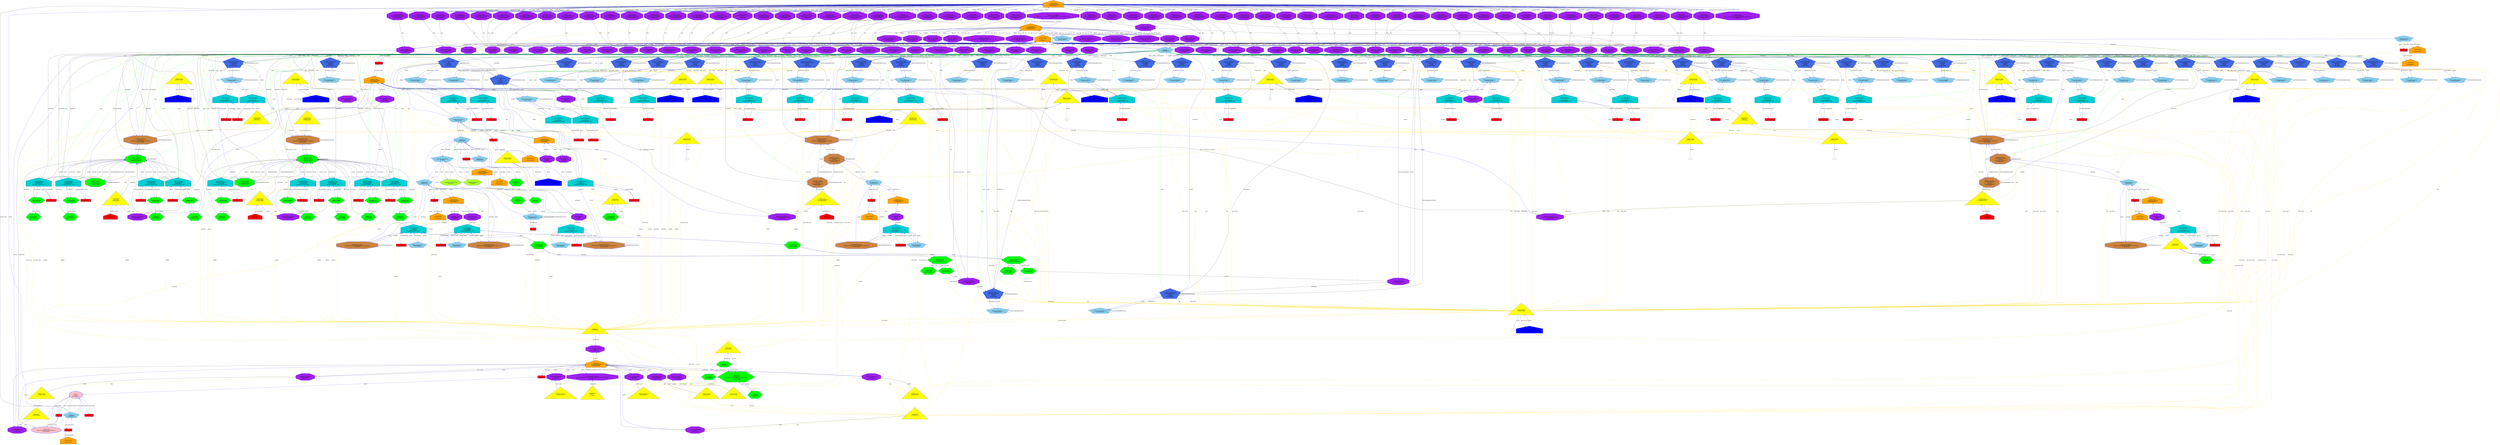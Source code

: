 digraph "GallocateTest.c_WholeAST.dot" {
"0x7f59db2b6010"[label="\n13SgSymbolTable\n  Unnamed Symbol Table\n  0x7f59db2b6010  " shape=house,regular=0,URL="\N",tooltip="more info at \N",sides=5,peripheries=1,color="blue",fillcolor=orange,fontname="7x13bold",fontcolor=black,style=filled];
"0x7f59db2b6010" -> "0x7f59d2309f90"[label="omp_get_team_num" dir=forward ];
"0x7f59db2b6010" -> "0x7f59d2309de0"[label="omp_get_default_device" dir=forward ];
"0x7f59db2b6010" -> "0x7f59d2309cc0"[label="omp_get_proc_bind" dir=forward ];
"0x7f59db2b6010" -> "0x7f59d2309ba0"[label="omp_in_final" dir=forward ];
"0x7f59db2b6010" -> "0x7f59d2309b10"[label="omp_get_active_level" dir=forward ];
"0x7f59db2b6010" -> "0x7f59d2309a80"[label="omp_get_team_size" dir=forward ];
"0x7f59db2b6010" -> "0x7f59d23099f0"[label="omp_get_ancestor_thread_num" dir=forward ];
"0x7f59db2b6010" -> "0x7f59d23098d0"[label="omp_get_max_active_levels" dir=forward ];
"0x7f59db2b6010" -> "0x7f59d2309840"[label="omp_set_max_active_levels" dir=forward ];
"0x7f59db2b6010" -> "0x7f59d230a0b0"[label="main" dir=forward ];
"0x7f59db2b6010" -> "0x7f59d2309720"[label="omp_get_schedule" dir=forward ];
"0x7f59db2b6010" -> "0x7f59d2309d50"[label="omp_set_default_device" dir=forward ];
"0x7f59db2b6010" -> "0x7f59d2309600"[label="omp_get_wtick" dir=forward ];
"0x7f59db2b6010" -> "0x7f59d2309570"[label="omp_get_wtime" dir=forward ];
"0x7f59db2b6010" -> "0x7f59d23093c0"[label="omp_set_nest_lock" dir=forward ];
"0x7f59db2b6010" -> "0x7f59d2309330"[label="omp_destroy_nest_lock" dir=forward ];
"0x7f59db2b6010" -> "0x7f59d23092a0"[label="omp_init_nest_lock" dir=forward ];
"0x7f59db2b6010" -> "0x7f59d230a020"[label="omp_is_initial_device" dir=forward ];
"0x7f59db2b6010" -> "0x7f59d2308f40"[label="omp_get_nested" dir=forward ];
"0x7f59db2b6010" -> "0x7f59d2308e20"[label="omp_get_dynamic" dir=forward ];
"0x7f59db2b6010" -> "0x7f59d23097b0"[label="omp_get_thread_limit" dir=forward ];
"0x7f59db2b6010" -> "0x7f59d2308c70"[label="omp_get_num_procs" dir=forward ];
"0x7f59db2b6010" -> "0x7f59d23090f0"[label="omp_set_lock" dir=forward ];
"0x7f59db2b6010" -> "0x7f59d2309e70"[label="omp_get_num_devices" dir=forward ];
"0x7f59db2b6010" -> "0x7f59d2309690"[label="omp_set_schedule" dir=forward ];
"0x7f59db2b6010" -> "0x7f59d2308eb0"[label="omp_set_nested" dir=forward ];
"0x7f59db2b6010" -> "0x7f59d2308fd0"[label="omp_init_lock" dir=forward ];
"0x7f59db2b6010" -> "0x7f59d2308ac0"[label="omp_get_num_threads" dir=forward ];
"0x7f59db2b6010" -> "0x7f59d2309f00"[label="omp_get_num_teams" dir=forward ];
"0x7f59db2b6010" -> "0x7f59d2308a30"[label="omp_set_num_threads" dir=forward ];
"0x7f59db2b6010" -> "0x7f59d2308be0"[label="omp_get_thread_num" dir=forward ];
"0x7f59db2b6010" -> "0x7f59d2308910"[label="omp_proc_bind_spread" dir=forward ];
"0x7f59db2b6010" -> "0x7f59d2309450"[label="omp_unset_nest_lock" dir=forward ];
"0x7f59db2b6010" -> "0x7f59d2308880"[label="omp_proc_bind_close" dir=forward ];
"0x7f59db2b6010" -> "0x7f59d2308d00"[label="omp_in_parallel" dir=forward ];
"0x7f59db2b6010" -> "0x7f59d2308520"[label="omp_sched_auto" dir=forward ];
"0x7f59db2b6010" -> "0x7f59d2309c30"[label="omp_get_cancellation" dir=forward ];
"0x7f59db2b6010" -> "0x7f59d2309210"[label="omp_test_lock" dir=forward ];
"0x7f59db2b6010" -> "0x7f59d2308490"[label="omp_sched_guided" dir=forward ];
"0x7f59db2b6010" -> "0x7f59d2309060"[label="omp_destroy_lock" dir=forward ];
"0x7f59db2b6010" -> "0x7f59d2308400"[label="omp_sched_dynamic" dir=forward ];
"0x7f59db2b6010" -> "0x7f59d2308640"[label="omp_proc_bind_t" dir=forward ];
"0x7f59db2b6010" -> "0x7f59d23089a0"[label="omp_proc_bind_t" dir=forward ];
"0x7f59db2b6010" -> "0x7f59d2308d90"[label="omp_set_dynamic" dir=forward ];
"0x7f59db2b6010" -> "0x7f59d2308370"[label="omp_sched_static" dir=forward ];
"0x7f59db2b6010" -> "0x7f59d23082e0"[label="omp_sched_t" dir=forward ];
"0x7f59db2b6010" -> "0x7f59d23085b0"[label="omp_sched_t" dir=forward ];
"0x7f59db2b6010" -> "0x7f59d2309180"[label="omp_unset_lock" dir=forward ];
"0x7f59db2b6010" -> "0x7f59d23086d0"[label="omp_proc_bind_false" dir=forward ];
"0x7f59db2b6010" -> "0x7f59d2308250"[label="omp_nest_lock_t" dir=forward ];
"0x7f59db2b6010" -> "0x7f59d2308760"[label="omp_proc_bind_true" dir=forward ];
"0x7f59db2b6010" -> "0x7f59d23081c0"[label="__anonymous_0x156eb50" dir=forward ];
"0x7f59db2b6010" -> "0x7f59d2309960"[label="omp_get_level" dir=forward ];
"0x7f59db2b6010" -> "0x7f59d2308130"[label="omp_lock_t" dir=forward ];
"0x7f59db2b6010" -> "0x7f59d2308b50"[label="omp_get_max_threads" dir=forward ];
"0x7f59db2b6010" -> "0x7f59d23094e0"[label="omp_test_nest_lock" dir=forward ];
"0x7f59db2b6010" -> "0x7f59d23087f0"[label="omp_proc_bind_master" dir=forward ];
"0x7f59db2b6010" -> "0x7f59d23080a0"[label="__anonymous_0x156de70" dir=forward ];
"0x7f59db2b6010" -> "0x7f59d2308010"[label="__frontend_specific_variable_to_provide_header_file_path" dir=forward ];
"0x7f59db2b6010" -> "0x7f59db30c010"[label="parent" color="blue" dir=forward ];
"0x7f59db2b60c0"[label="\n13SgSymbolTable\n  \n  0x7f59db2b60c0  " shape=house,regular=0,URL="\N",tooltip="more info at \N",sides=5,peripheries=1,color="blue",fillcolor=orange,fontname="7x13bold",fontcolor=black,style=filled];
"0x7f59db2b60c0" -> "0x1397410"[label="parent" color="blue" dir=forward ];
"0x7f59db2b6170"[label="\n13SgSymbolTable\n  \n  0x7f59db2b6170  " shape=house,regular=0,URL="\N",tooltip="more info at \N",sides=5,peripheries=1,color="blue",fillcolor=orange,fontname="7x13bold",fontcolor=black,style=filled];
"0x7f59db2b6170" -> "0x1669c90"[label="omp_get_team_num" dir=forward ];
"0x7f59db2b6170" -> "0x1669c00"[label="omp_get_default_device" dir=forward ];
"0x7f59db2b6170" -> "0x1669ba0"[label="omp_get_proc_bind" dir=forward ];
"0x7f59db2b6170" -> "0x1669b40"[label="omp_in_final" dir=forward ];
"0x7f59db2b6170" -> "0x1669b10"[label="omp_get_active_level" dir=forward ];
"0x7f59db2b6170" -> "0x1669ae0"[label="omp_get_team_size" dir=forward ];
"0x7f59db2b6170" -> "0x1669ab0"[label="omp_get_ancestor_thread_num" dir=forward ];
"0x7f59db2b6170" -> "0x1669a50"[label="omp_get_max_active_levels" dir=forward ];
"0x7f59db2b6170" -> "0x1669a20"[label="omp_set_max_active_levels" dir=forward ];
"0x7f59db2b6170" -> "0x1669cf0"[label="main" dir=forward ];
"0x7f59db2b6170" -> "0x16699c0"[label="omp_get_schedule" dir=forward ];
"0x7f59db2b6170" -> "0x1669bd0"[label="omp_set_default_device" dir=forward ];
"0x7f59db2b6170" -> "0x1669960"[label="omp_get_wtick" dir=forward ];
"0x7f59db2b6170" -> "0x1669930"[label="omp_get_wtime" dir=forward ];
"0x7f59db2b6170" -> "0x16698a0"[label="omp_set_nest_lock" dir=forward ];
"0x7f59db2b6170" -> "0x1669870"[label="omp_destroy_nest_lock" dir=forward ];
"0x7f59db2b6170" -> "0x1669840"[label="omp_init_nest_lock" dir=forward ];
"0x7f59db2b6170" -> "0x1669cc0"[label="omp_is_initial_device" dir=forward ];
"0x7f59db2b6170" -> "0x1669720"[label="omp_get_nested" dir=forward ];
"0x7f59db2b6170" -> "0x16696c0"[label="omp_get_dynamic" dir=forward ];
"0x7f59db2b6170" -> "0x16699f0"[label="omp_get_thread_limit" dir=forward ];
"0x7f59db2b6170" -> "0x1669630"[label="omp_get_num_procs" dir=forward ];
"0x7f59db2b6170" -> "0x16697b0"[label="omp_set_lock" dir=forward ];
"0x7f59db2b6170" -> "0x1669c30"[label="omp_get_num_devices" dir=forward ];
"0x7f59db2b6170" -> "0x1669990"[label="omp_set_schedule" dir=forward ];
"0x7f59db2b6170" -> "0x16696f0"[label="omp_set_nested" dir=forward ];
"0x7f59db2b6170" -> "0x1669750"[label="omp_init_lock" dir=forward ];
"0x7f59db2b6170" -> "0x16695a0"[label="omp_get_num_threads" dir=forward ];
"0x7f59db2b6170" -> "0x1669c60"[label="omp_get_num_teams" dir=forward ];
"0x7f59db2b6170" -> "0x1669570"[label="omp_set_num_threads" dir=forward ];
"0x7f59db2b6170" -> "0x1669600"[label="omp_get_thread_num" dir=forward ];
"0x7f59db2b6170" -> "0x1636a50"[label="omp_proc_bind_spread" dir=forward ];
"0x7f59db2b6170" -> "0x16698d0"[label="omp_unset_nest_lock" dir=forward ];
"0x7f59db2b6170" -> "0x1636a20"[label="omp_proc_bind_close" dir=forward ];
"0x7f59db2b6170" -> "0x1669660"[label="omp_in_parallel" dir=forward ];
"0x7f59db2b6170" -> "0x1636960"[label="omp_sched_auto" dir=forward ];
"0x7f59db2b6170" -> "0x1669b70"[label="omp_get_cancellation" dir=forward ];
"0x7f59db2b6170" -> "0x1669810"[label="omp_test_lock" dir=forward ];
"0x7f59db2b6170" -> "0x1636930"[label="omp_sched_guided" dir=forward ];
"0x7f59db2b6170" -> "0x1669780"[label="omp_destroy_lock" dir=forward ];
"0x7f59db2b6170" -> "0x1636900"[label="omp_sched_dynamic" dir=forward ];
"0x7f59db2b6170" -> "0x161f1f0"[label="omp_proc_bind_t" dir=forward ];
"0x7f59db2b6170" -> "0x1607b40"[label="omp_proc_bind_t" dir=forward ];
"0x7f59db2b6170" -> "0x1669690"[label="omp_set_dynamic" dir=forward ];
"0x7f59db2b6170" -> "0x16368d0"[label="omp_sched_static" dir=forward ];
"0x7f59db2b6170" -> "0x161f1c0"[label="omp_sched_t" dir=forward ];
"0x7f59db2b6170" -> "0x1607b10"[label="omp_sched_t" dir=forward ];
"0x7f59db2b6170" -> "0x16697e0"[label="omp_unset_lock" dir=forward ];
"0x7f59db2b6170" -> "0x1636990"[label="omp_proc_bind_false" dir=forward ];
"0x7f59db2b6170" -> "0x1607ae0"[label="omp_nest_lock_t" dir=forward ];
"0x7f59db2b6170" -> "0x16369c0"[label="omp_proc_bind_true" dir=forward ];
"0x7f59db2b6170" -> "0x15f03d0"[label="__anonymous_0x156eb50" dir=forward ];
"0x7f59db2b6170" -> "0x1669a80"[label="omp_get_level" dir=forward ];
"0x7f59db2b6170" -> "0x1607ab0"[label="omp_lock_t" dir=forward ];
"0x7f59db2b6170" -> "0x16695d0"[label="omp_get_max_threads" dir=forward ];
"0x7f59db2b6170" -> "0x1669900"[label="omp_test_nest_lock" dir=forward ];
"0x7f59db2b6170" -> "0x16369f0"[label="omp_proc_bind_master" dir=forward ];
"0x7f59db2b6170" -> "0x15f03a0"[label="__anonymous_0x156de70" dir=forward ];
"0x7f59db2b6170" -> "0x7f59db30c120"[label="parent" color="blue" dir=forward ];
"0x7f59db2b6220"[label="\n13SgSymbolTable\n  Unnamed Symbol Table\n  0x7f59db2b6220  " shape=house,regular=0,URL="\N",tooltip="more info at \N",sides=5,peripheries=1,color="blue",fillcolor=orange,fontname="7x13bold",fontcolor=black,style=filled];
"0x7f59db2b6220" -> "0x7f59d274c550"[label="L3R" dir=forward ];
"0x7f59db2b6220" -> "0x7f59d274c4e0"[label="enum_omp_proc_bind_t" dir=forward ];
"0x7f59db2b6220" -> "0x7f59d274c470"[label="L2R" dir=forward ];
"0x7f59db2b6220" -> "0x7f59d274c400"[label="enum_omp_sched_t" dir=forward ];
"0x7f59db2b6220" -> "0x7f59d274c390"[label="L1R" dir=forward ];
"0x7f59db2b6220" -> "0x7f59d274c1d0"[label="class___anonymous_0x156eb50" dir=forward ];
"0x7f59db2b6220" -> "0x7f59d274c160"[label="L0R" dir=forward ];
"0x7f59db2b6220" -> "0x7f59d274c080"[label="class___anonymous_0x156de70" dir=forward ];
"0x7f59db2b6220" -> "0x1397438"[label="parent" color="blue" dir=forward ];
"0x7f59db2b62d0"[label="\n13SgSymbolTable\n  \n  0x7f59db2b62d0  " shape=house,regular=0,URL="\N",tooltip="more info at \N",sides=5,peripheries=1,color="blue",fillcolor=orange,fontname="7x13bold",fontcolor=black,style=filled];
"0x7f59db2b62d0" -> "0x7f59db23c010"[label="parent" color="blue" dir=forward ];
"0x7f59db2b6380"[label="\n13SgSymbolTable\n  \n  0x7f59db2b6380  " shape=house,regular=0,URL="\N",tooltip="more info at \N",sides=5,peripheries=1,color="blue",fillcolor=orange,fontname="7x13bold",fontcolor=black,style=filled];
"0x7f59db2b6380" -> "0x1397460"[label="parent" color="blue" dir=forward ];
"0x7f59db2b6430"[label="\n13SgSymbolTable\n  Unnamed Symbol Table\n  0x7f59db2b6430  " shape=house,regular=0,URL="\N",tooltip="more info at \N",sides=5,peripheries=1,color="blue",fillcolor=orange,fontname="7x13bold",fontcolor=black,style=filled];
"0x7f59db2b6430" -> "0x7f59d274ccc0"[label="__MANGLED_ID_DEFAULT_TYPEb____MANGLED_ID_DEFAULT_TYPEe__" dir=forward ];
"0x7f59db2b6430" -> "0x7f59d274cbe0"[label="__Pb__c__Pe__" dir=forward ];
"0x7f59db2b6430" -> "0x7f59d274cb70"[label="c" dir=forward ];
"0x7f59db2b6430" -> "0x7f59d274c9b0"[label="__Pb__i__Pe__" dir=forward ];
"0x7f59db2b6430" -> "0x7f59d274c860"[label="d" dir=forward ];
"0x7f59db2b6430" -> "0x7f59d274c320"[label="__Pb__v__Pe__" dir=forward ];
"0x7f59db2b6430" -> "0x7f59d274c2b0"[label="v" dir=forward ];
"0x7f59db2b6430" -> "0x7f59d274c240"[label="Ul" dir=forward ];
"0x7f59db2b6430" -> "0x7f59d274c0f0"[label="Uc" dir=forward ];
"0x7f59db2b6430" -> "0x7f59d274c010"[label="i" dir=forward ];
"0x7f59db2b6430" -> "0x1397488"[label="parent" color="blue" dir=forward ];
"0x7f59db2b64e0"[label="\n13SgSymbolTable\n  Unnamed Symbol Table\n  0x7f59db2b64e0  " shape=house,regular=0,URL="\N",tooltip="more info at \N",sides=5,peripheries=1,color="blue",fillcolor=orange,fontname="7x13bold",fontcolor=black,style=filled];
"0x7f59db2b64e0" -> "0x15d8cc0"[label="_x" dir=forward ];
"0x7f59db2b64e0" -> "0x7f59d1fe9010"[label="parent" color="blue" dir=forward ];
"0x7f59db2b6590"[label="\n13SgSymbolTable\n  \n  0x7f59db2b6590  " shape=house,regular=0,URL="\N",tooltip="more info at \N",sides=5,peripheries=1,color="blue",fillcolor=orange,fontname="7x13bold",fontcolor=black,style=filled];
"0x7f59db2b6590" -> "0x13974b0"[label="parent" color="blue" dir=forward ];
"0x7f59db2b6640"[label="\n13SgSymbolTable\n  Unnamed Symbol Table\n  0x7f59db2b6640  " shape=house,regular=0,URL="\N",tooltip="more info at \N",sides=5,peripheries=1,color="blue",fillcolor=orange,fontname="7x13bold",fontcolor=black,style=filled];
"0x7f59db2b6640" -> "0x15d8cf0"[label="_x" dir=forward ];
"0x7f59db2b6640" -> "0x7f59d1fe9140"[label="parent" color="blue" dir=forward ];
"0x7f59db2b66f0"[label="\n13SgSymbolTable\n  \n  0x7f59db2b66f0  " shape=house,regular=0,URL="\N",tooltip="more info at \N",sides=5,peripheries=1,color="blue",fillcolor=orange,fontname="7x13bold",fontcolor=black,style=filled];
"0x7f59db2b66f0" -> "0x13974d8"[label="parent" color="blue" dir=forward ];
"0x7f59db2b67a0"[label="\n13SgSymbolTable\n  Unnamed Symbol Table\n  0x7f59db2b67a0  " shape=house,regular=0,URL="\N",tooltip="more info at \N",sides=5,peripheries=1,color="blue",fillcolor=orange,fontname="7x13bold",fontcolor=black,style=filled];
"0x7f59db2b67a0" -> "0x7f59d274cc50"[label="_Fb_i_Gb__i__sep___Ab___Pb__c__Pe___index_unnamed_index_Ae___Fe_" dir=forward ];
"0x7f59db2b67a0" -> "0x7f59d274cb00"[label="_Fb_L3R_Gb___Fe_" dir=forward ];
"0x7f59db2b67a0" -> "0x7f59d274ca90"[label="_Fb_i_Gb__i__Fe_" dir=forward ];
"0x7f59db2b67a0" -> "0x7f59d274ca20"[label="_Fb_v_Gb____Pb__L2R__Pe____sep____Pb__i__Pe____Fe_" dir=forward ];
"0x7f59db2b67a0" -> "0x7f59d274c940"[label="_Fb_v_Gb__L2R__sep__i__Fe_" dir=forward ];
"0x7f59db2b67a0" -> "0x7f59d274c8d0"[label="_Fb_d_Gb___Fe_" dir=forward ];
"0x7f59db2b67a0" -> "0x7f59d274c7f0"[label="_Fb_i_Gb____Pb__L1R__Pe____Fe_" dir=forward ];
"0x7f59db2b67a0" -> "0x7f59d274c780"[label="_Fb_v_Gb____Pb__L1R__Pe____Fe_" dir=forward ];
"0x7f59db2b67a0" -> "0x7f59d274c710"[label="_Fb_i_Gb____Pb__L0R__Pe____Fe_" dir=forward ];
"0x7f59db2b67a0" -> "0x7f59d274c6a0"[label="_Fb_v_Gb____Pb__L0R__Pe____Fe_" dir=forward ];
"0x7f59db2b67a0" -> "0x7f59d274c630"[label="_Fb_i_Gb___Fe_" dir=forward ];
"0x7f59db2b67a0" -> "0x7f59d274c5c0"[label="_Fb_v_Gb__i__Fe_" dir=forward ];
"0x7f59db2b67a0" -> "0x7f59d17b0010"[label="parent" color="blue" dir=forward ];
"0x7f59db2b6850"[label="\n13SgSymbolTable\n  Unnamed Symbol Table\n  0x7f59db2b6850  " shape=house,regular=0,URL="\N",tooltip="more info at \N",sides=5,peripheries=1,color="blue",fillcolor=orange,fontname="7x13bold",fontcolor=black,style=filled];
"0x7f59db2b6850" -> "0x15d8d80"[label="i" dir=forward ];
"0x7f59db2b6850" -> "0x7f59d13d0010"[label="parent" color="blue" dir=forward ];
"0x7f59db2b6900"[label="\n13SgSymbolTable\n  \n  0x7f59db2b6900  " shape=house,regular=0,URL="\N",tooltip="more info at \N",sides=5,peripheries=1,color="blue",fillcolor=orange,fontname="7x13bold",fontcolor=black,style=filled];
"0x7f59db2b6900" -> "0x1397500"[label="parent" color="blue" dir=forward ];
"0x7f59db2b69b0"[label="\n13SgSymbolTable\n  Unnamed Symbol Table\n  0x7f59db2b69b0  " shape=house,regular=0,URL="\N",tooltip="more info at \N",sides=5,peripheries=1,color="blue",fillcolor=orange,fontname="7x13bold",fontcolor=black,style=filled];
"0x7f59db2b69b0" -> "0x15d8d50"[label="argc" dir=forward ];
"0x7f59db2b69b0" -> "0x15d8d20"[label="arg" dir=forward ];
"0x7f59db2b69b0" -> "0x7f59d133b010"[label="parent" color="blue" dir=forward ];
"0x7f59db2b6a60"[label="\n13SgSymbolTable\n  \n  0x7f59db2b6a60  " shape=house,regular=0,URL="\N",tooltip="more info at \N",sides=5,peripheries=1,color="blue",fillcolor=orange,fontname="7x13bold",fontcolor=black,style=filled];
"0x7f59db2b6a60" -> "0x1397528"[label="parent" color="blue" dir=forward ];
"0x7f59db2b6b10"[label="\n13SgSymbolTable\n  Unnamed Symbol Table\n  0x7f59db2b6b10  " shape=house,regular=0,URL="\N",tooltip="more info at \N",sides=5,peripheries=1,color="blue",fillcolor=orange,fontname="7x13bold",fontcolor=black,style=filled];
"0x7f59db2b6b10" -> "0x15d8de0"[label="num_of_threads" dir=forward ];
"0x7f59db2b6b10" -> "0x15d8db0"[label="thread_id" dir=forward ];
"0x7f59db2b6b10" -> "0x7f59d13d0140"[label="parent" color="blue" dir=forward ];
"0x7f59db2b6bc0"[label="\n13SgSymbolTable\n  \n  0x7f59db2b6bc0  " shape=house,regular=0,URL="\N",tooltip="more info at \N",sides=5,peripheries=1,color="blue",fillcolor=orange,fontname="7x13bold",fontcolor=black,style=filled];
"0x7f59db2b6bc0" -> "0x1397550"[label="parent" color="blue" dir=forward ];
"0x7f59d130c010"[label="\n8SgPragma" shape=polygon,regular=0,URL="\N",tooltip="more info at \N",sides=4,peripheries=1,color="blue",fillcolor=red,fontname="7x13bold",fontcolor=black,style=filled];
"0x7f59d130c010" -> "0x7f59d11a8010"[label="parent" color="blue" dir=forward ];
"0x15c5428"[label="\n17SgStorageModifier" shape=polygon,regular=0,URL="\N",tooltip="more info at \N",sides=4,peripheries=1,color="blue",fillcolor=red,fontname="7x13bold",fontcolor=black,style=filled];
"0x15c5428" -> "0x7f59d24b7200"[label="parent" color="blue" dir=forward ];
"0x15c5450"[label="\n17SgStorageModifier" shape=polygon,regular=0,URL="\N",tooltip="more info at \N",sides=4,peripheries=1,color="blue",fillcolor=red,fontname="7x13bold",fontcolor=black,style=filled];
"0x15c5450" -> "0x7f59d24b73f0"[label="parent" color="blue" dir=forward ];
"0x15c5478"[label="\n17SgStorageModifier" shape=polygon,regular=0,URL="\N",tooltip="more info at \N",sides=4,peripheries=1,color="blue",fillcolor=red,fontname="7x13bold",fontcolor=black,style=filled];
"0x15c5478" -> "0x7f59d24b75e0"[label="parent" color="blue" dir=forward ];
"0x15c54a0"[label="\n17SgStorageModifier" shape=polygon,regular=0,URL="\N",tooltip="more info at \N",sides=4,peripheries=1,color="blue",fillcolor=red,fontname="7x13bold",fontcolor=black,style=filled];
"0x15c54a0" -> "0x7f59d24b77d0"[label="parent" color="blue" dir=forward ];
"0x15c54c8"[label="\n17SgStorageModifier" shape=polygon,regular=0,URL="\N",tooltip="more info at \N",sides=4,peripheries=1,color="blue",fillcolor=red,fontname="7x13bold",fontcolor=black,style=filled];
"0x15c54c8" -> "0x7f59d24b79c0"[label="parent" color="blue" dir=forward ];
"0x15c54f0"[label="\n17SgStorageModifier" shape=polygon,regular=0,URL="\N",tooltip="more info at \N",sides=4,peripheries=1,color="blue",fillcolor=red,fontname="7x13bold",fontcolor=black,style=filled];
"0x15c54f0" -> "0x7f59d24b7bb0"[label="parent" color="blue" dir=forward ];
"0x15c5518"[label="\n17SgStorageModifier" shape=polygon,regular=0,URL="\N",tooltip="more info at \N",sides=4,peripheries=1,color="blue",fillcolor=red,fontname="7x13bold",fontcolor=black,style=filled];
"0x15c5518" -> "0x7f59d24b7da0"[label="parent" color="blue" dir=forward ];
"0x15c5540"[label="\n17SgStorageModifier" shape=polygon,regular=0,URL="\N",tooltip="more info at \N",sides=4,peripheries=1,color="blue",fillcolor=red,fontname="7x13bold",fontcolor=black,style=filled];
"0x15c5540" -> "0x7f59d24b7f90"[label="parent" color="blue" dir=forward ];
"0x15c5568"[label="\n17SgStorageModifier" shape=polygon,regular=0,URL="\N",tooltip="more info at \N",sides=4,peripheries=1,color="blue",fillcolor=red,fontname="7x13bold",fontcolor=black,style=filled];
"0x15c5568" -> "0x7f59d24b8180"[label="parent" color="blue" dir=forward ];
"0x15c5590"[label="\n17SgStorageModifier" shape=polygon,regular=0,URL="\N",tooltip="more info at \N",sides=4,peripheries=1,color="blue",fillcolor=red,fontname="7x13bold",fontcolor=black,style=filled];
"0x15c5590" -> "0x7f59d24b8370"[label="parent" color="blue" dir=forward ];
"0x15c55b8"[label="\n17SgStorageModifier" shape=polygon,regular=0,URL="\N",tooltip="more info at \N",sides=4,peripheries=1,color="blue",fillcolor=red,fontname="7x13bold",fontcolor=black,style=filled];
"0x15c55b8" -> "0x7f59d24b8560"[label="parent" color="blue" dir=forward ];
"0x15c55e0"[label="\n17SgStorageModifier" shape=polygon,regular=0,URL="\N",tooltip="more info at \N",sides=4,peripheries=1,color="blue",fillcolor=red,fontname="7x13bold",fontcolor=black,style=filled];
"0x15c55e0" -> "0x7f59d24b8750"[label="parent" color="blue" dir=forward ];
"0x15c5608"[label="\n17SgStorageModifier" shape=polygon,regular=0,URL="\N",tooltip="more info at \N",sides=4,peripheries=1,color="blue",fillcolor=red,fontname="7x13bold",fontcolor=black,style=filled];
"0x15c5608" -> "0x7f59d24b8940"[label="parent" color="blue" dir=forward ];
"0x15c5630"[label="\n17SgStorageModifier" shape=polygon,regular=0,URL="\N",tooltip="more info at \N",sides=4,peripheries=1,color="blue",fillcolor=red,fontname="7x13bold",fontcolor=black,style=filled];
"0x15c5630" -> "0x7f59d24b8b30"[label="parent" color="blue" dir=forward ];
"0x15c5658"[label="\n17SgStorageModifier" shape=polygon,regular=0,URL="\N",tooltip="more info at \N",sides=4,peripheries=1,color="blue",fillcolor=red,fontname="7x13bold",fontcolor=black,style=filled];
"0x15c5658" -> "0x7f59d24b8d20"[label="parent" color="blue" dir=forward ];
"0x15c5680"[label="\n17SgStorageModifier" shape=polygon,regular=0,URL="\N",tooltip="more info at \N",sides=4,peripheries=1,color="blue",fillcolor=red,fontname="7x13bold",fontcolor=black,style=filled];
"0x15c5680" -> "0x7f59d24b8f10"[label="parent" color="blue" dir=forward ];
"0x15c56a8"[label="\n17SgStorageModifier" shape=polygon,regular=0,URL="\N",tooltip="more info at \N",sides=4,peripheries=1,color="blue",fillcolor=red,fontname="7x13bold",fontcolor=black,style=filled];
"0x15c56a8" -> "0x7f59d24b9100"[label="parent" color="blue" dir=forward ];
"0x15c56d0"[label="\n17SgStorageModifier" shape=polygon,regular=0,URL="\N",tooltip="more info at \N",sides=4,peripheries=1,color="blue",fillcolor=red,fontname="7x13bold",fontcolor=black,style=filled];
"0x15c56d0" -> "0x7f59d24b92f0"[label="parent" color="blue" dir=forward ];
"0x15c56f8"[label="\n17SgStorageModifier" shape=polygon,regular=0,URL="\N",tooltip="more info at \N",sides=4,peripheries=1,color="blue",fillcolor=red,fontname="7x13bold",fontcolor=black,style=filled];
"0x15c56f8" -> "0x7f59d24b94e0"[label="parent" color="blue" dir=forward ];
"0x15c5720"[label="\n17SgStorageModifier" shape=polygon,regular=0,URL="\N",tooltip="more info at \N",sides=4,peripheries=1,color="blue",fillcolor=red,fontname="7x13bold",fontcolor=black,style=filled];
"0x15c5720" -> "0x7f59d24b96d0"[label="parent" color="blue" dir=forward ];
"0x15c5748"[label="\n17SgStorageModifier" shape=polygon,regular=0,URL="\N",tooltip="more info at \N",sides=4,peripheries=1,color="blue",fillcolor=red,fontname="7x13bold",fontcolor=black,style=filled];
"0x15c5748" -> "0x7f59d24b98c0"[label="parent" color="blue" dir=forward ];
"0x15c5770"[label="\n17SgStorageModifier" shape=polygon,regular=0,URL="\N",tooltip="more info at \N",sides=4,peripheries=1,color="blue",fillcolor=red,fontname="7x13bold",fontcolor=black,style=filled];
"0x15c5770" -> "0x7f59d24b9ab0"[label="parent" color="blue" dir=forward ];
"0x15c5798"[label="\n17SgStorageModifier" shape=polygon,regular=0,URL="\N",tooltip="more info at \N",sides=4,peripheries=1,color="blue",fillcolor=red,fontname="7x13bold",fontcolor=black,style=filled];
"0x15c5798" -> "0x7f59d24b9ca0"[label="parent" color="blue" dir=forward ];
"0x15c57c0"[label="\n17SgStorageModifier" shape=polygon,regular=0,URL="\N",tooltip="more info at \N",sides=4,peripheries=1,color="blue",fillcolor=red,fontname="7x13bold",fontcolor=black,style=filled];
"0x15c57c0" -> "0x7f59d24b9e90"[label="parent" color="blue" dir=forward ];
"0x15c57e8"[label="\n17SgStorageModifier" shape=polygon,regular=0,URL="\N",tooltip="more info at \N",sides=4,peripheries=1,color="blue",fillcolor=red,fontname="7x13bold",fontcolor=black,style=filled];
"0x15c57e8" -> "0x7f59d24ba080"[label="parent" color="blue" dir=forward ];
"0x15c5810"[label="\n17SgStorageModifier" shape=polygon,regular=0,URL="\N",tooltip="more info at \N",sides=4,peripheries=1,color="blue",fillcolor=red,fontname="7x13bold",fontcolor=black,style=filled];
"0x15c5810" -> "0x7f59d24ba270"[label="parent" color="blue" dir=forward ];
"0x15c5838"[label="\n17SgStorageModifier" shape=polygon,regular=0,URL="\N",tooltip="more info at \N",sides=4,peripheries=1,color="blue",fillcolor=red,fontname="7x13bold",fontcolor=black,style=filled];
"0x15c5838" -> "0x7f59d24ba460"[label="parent" color="blue" dir=forward ];
"0x15c5860"[label="\n17SgStorageModifier" shape=polygon,regular=0,URL="\N",tooltip="more info at \N",sides=4,peripheries=1,color="blue",fillcolor=red,fontname="7x13bold",fontcolor=black,style=filled];
"0x15c5860" -> "0x7f59d24ba650"[label="parent" color="blue" dir=forward ];
"0x15c5888"[label="\n17SgStorageModifier" shape=polygon,regular=0,URL="\N",tooltip="more info at \N",sides=4,peripheries=1,color="blue",fillcolor=red,fontname="7x13bold",fontcolor=black,style=filled];
"0x15c5888" -> "0x7f59d24ba840"[label="parent" color="blue" dir=forward ];
"0x15c58b0"[label="\n17SgStorageModifier" shape=polygon,regular=0,URL="\N",tooltip="more info at \N",sides=4,peripheries=1,color="blue",fillcolor=red,fontname="7x13bold",fontcolor=black,style=filled];
"0x15c58b0" -> "0x7f59d24baa30"[label="parent" color="blue" dir=forward ];
"0x15c58d8"[label="\n17SgStorageModifier" shape=polygon,regular=0,URL="\N",tooltip="more info at \N",sides=4,peripheries=1,color="blue",fillcolor=red,fontname="7x13bold",fontcolor=black,style=filled];
"0x15c58d8" -> "0x7f59d24bac20"[label="parent" color="blue" dir=forward ];
"0x15c5900"[label="\n17SgStorageModifier" shape=polygon,regular=0,URL="\N",tooltip="more info at \N",sides=4,peripheries=1,color="blue",fillcolor=red,fontname="7x13bold",fontcolor=black,style=filled];
"0x15c5900" -> "0x7f59d24bae10"[label="parent" color="blue" dir=forward ];
"0x15c5928"[label="\n17SgStorageModifier" shape=polygon,regular=0,URL="\N",tooltip="more info at \N",sides=4,peripheries=1,color="blue",fillcolor=red,fontname="7x13bold",fontcolor=black,style=filled];
"0x15c5928" -> "0x7f59d24bb000"[label="parent" color="blue" dir=forward ];
"0x15c5950"[label="\n17SgStorageModifier" shape=polygon,regular=0,URL="\N",tooltip="more info at \N",sides=4,peripheries=1,color="blue",fillcolor=red,fontname="7x13bold",fontcolor=black,style=filled];
"0x15c5950" -> "0x7f59d24bb1f0"[label="parent" color="blue" dir=forward ];
"0x15c5978"[label="\n17SgStorageModifier" shape=polygon,regular=0,URL="\N",tooltip="more info at \N",sides=4,peripheries=1,color="blue",fillcolor=red,fontname="7x13bold",fontcolor=black,style=filled];
"0x15c5978" -> "0x7f59d24bb3e0"[label="parent" color="blue" dir=forward ];
"0x15c59a0"[label="\n17SgStorageModifier" shape=polygon,regular=0,URL="\N",tooltip="more info at \N",sides=4,peripheries=1,color="blue",fillcolor=red,fontname="7x13bold",fontcolor=black,style=filled];
"0x15c59a0" -> "0x7f59d24bb5d0"[label="parent" color="blue" dir=forward ];
"0x15c59c8"[label="\n17SgStorageModifier" shape=polygon,regular=0,URL="\N",tooltip="more info at \N",sides=4,peripheries=1,color="blue",fillcolor=red,fontname="7x13bold",fontcolor=black,style=filled];
"0x15c59c8" -> "0x7f59d24bb7c0"[label="parent" color="blue" dir=forward ];
"0x15c59f0"[label="\n17SgStorageModifier" shape=polygon,regular=0,URL="\N",tooltip="more info at \N",sides=4,peripheries=1,color="blue",fillcolor=red,fontname="7x13bold",fontcolor=black,style=filled];
"0x15c59f0" -> "0x7f59d24bb9b0"[label="parent" color="blue" dir=forward ];
"0x15c5a18"[label="\n17SgStorageModifier" shape=polygon,regular=0,URL="\N",tooltip="more info at \N",sides=4,peripheries=1,color="blue",fillcolor=red,fontname="7x13bold",fontcolor=black,style=filled];
"0x15c5a18" -> "0x7f59d24bbba0"[label="parent" color="blue" dir=forward ];
"0x7f59d27be010"[label="\n12SgSourceFile\n  /home/chrisogonas/examples/allocateTest.c  \n  0x7f59d27be010  " shape=ellipse,regular=0,URL="\N",tooltip="more info at \N",sides=5,peripheries=2,color="blue",fillcolor=pink,fontname="7x13bold",fontcolor=black,style=filled];
"0x7f59d27be010" -> "0x7f59db30c120"[label="globalScope" dir=forward ];
"0x7f59d27be010" -> "0x135ca70"[label="parent" color="blue" dir=forward ];
"0x135ca70"[label="\n10SgFileList" shape=polygon,regular=0,URL="\N",tooltip="more info at \N",sides=4,peripheries=1,color="blue",fillcolor=red,fontname="7x13bold",fontcolor=black,style=filled];
"0x135ca70" -> "0x7f59d27be010"[label="listOfFiles" dir=forward ];
"0x135ca70" -> "0x7f59d28ef010"[label="parent" color="blue" dir=forward ];
"0x137be80"[label="\n15SgDirectoryList" shape=polygon,regular=0,URL="\N",tooltip="more info at \N",sides=4,peripheries=1,color="blue",fillcolor=red,fontname="7x13bold",fontcolor=black,style=filled];
"0x137be80" -> "0x7f59d28ef010"[label="parent" color="blue" dir=forward ];
"0x7f59d28ef010"[label="\n9SgProject\n  a.out  \n  0x7f59d28ef010  " shape=ellipse,regular=0,URL="\N",tooltip="more info at \N",sides=5,peripheries=3,color="blue",fillcolor=pink,fontname="7x13bold",fontcolor=black,style=filled];
"0x7f59d28ef010" -> "0x135ca70"[label="fileList_ptr" dir=forward ];
"0x7f59d28ef010" -> "0x137be80"[label="directoryList" dir=forward ];
"0x7f59d28ef010" -> "0x7f59db30c010"[label="globalScopeAcrossFiles" dir=forward ];
"0x7f59d28ef010" -> "0x7f59d28ef010__parent__null"[label="parent" dir=none ];
"0x7f59d28ef010__parent__null"[label="" shape=diamond ];
"0x15a9ea8"[label="\n12SgTypedefSeq\n  0x15a9ea8  " shape=house,regular=0,URL="\N",tooltip="more info at \N",sides=5,peripheries=1,color="blue",fillcolor=red,fontname="7x13bold",fontcolor=black,style=filled];
"0x15a9ea8" -> "0x7f59d1d4a010"[label="typedefs" color="gold1" dir=forward ];
"0x15a9ea8" -> "0x7f59d207e010"[label="parent" color="blue" dir=forward ];
"0x15a9f88"[label="\n12SgTypedefSeq\n  0x15a9f88  " shape=house,regular=0,URL="\N",tooltip="more info at \N",sides=5,peripheries=1,color="blue",fillcolor=red,fontname="7x13bold",fontcolor=black,style=filled];
"0x15a9f88" -> "0x7f59d1d4a098"[label="typedefs" color="gold1" dir=forward ];
"0x15a9f88" -> "0x7f59d207e090"[label="parent" color="blue" dir=forward ];
"0x15aa0d8"[label="\n12SgTypedefSeq\n  0x15aa0d8  " shape=house,regular=0,URL="\N",tooltip="more info at \N",sides=5,peripheries=1,color="blue",fillcolor=red,fontname="7x13bold",fontcolor=black,style=filled];
"0x15aa0d8" -> "0x7f59d1d4a120"[label="typedefs" color="gold1" dir=forward ];
"0x15aa0d8" -> "0x7f59d19d8010"[label="parent" color="blue" dir=forward ];
"0x15aa148"[label="\n12SgTypedefSeq\n  0x15aa148  " shape=house,regular=0,URL="\N",tooltip="more info at \N",sides=5,peripheries=1,color="blue",fillcolor=red,fontname="7x13bold",fontcolor=black,style=filled];
"0x15aa148" -> "0x7f59d1d4a1a8"[label="typedefs" color="gold1" dir=forward ];
"0x15aa148" -> "0x7f59d19d8090"[label="parent" color="blue" dir=forward ];
"0x164dfe0"[label="\n27SgFunctionParameterTypeList\n  1  \n  0x164dfe0  " shape=house,regular=0,URL="\N",tooltip="more info at \N",sides=5,peripheries=1,color="blue",fillcolor=blue,fontname="7x13bold",fontcolor=black,style=filled];
"0x164dfe0" -> "0x7f59d2783010"[label="arguments" color="gold1" dir=forward ];
"0x164dfe0" -> "0x7f59d1769010"[label="parent" color="blue" dir=forward ];
"0x164e018"[label="\n27SgFunctionParameterTypeList\n  0  \n  0x164e018  " shape=house,regular=0,URL="\N",tooltip="more info at \N",sides=5,peripheries=1,color="blue",fillcolor=blue,fontname="7x13bold",fontcolor=black,style=filled];
"0x164e018" -> "0x7f59d17690a0"[label="parent" color="blue" dir=forward ];
"0x164e050"[label="\n27SgFunctionParameterTypeList\n  1  \n  0x164e050  " shape=house,regular=0,URL="\N",tooltip="more info at \N",sides=5,peripheries=1,color="blue",fillcolor=blue,fontname="7x13bold",fontcolor=black,style=filled];
"0x164e050" -> "0x7f59d1c27088"[label="arguments" color="gold1" dir=forward ];
"0x164e050" -> "0x7f59d1769130"[label="parent" color="blue" dir=forward ];
"0x164e088"[label="\n27SgFunctionParameterTypeList\n  1  \n  0x164e088  " shape=house,regular=0,URL="\N",tooltip="more info at \N",sides=5,peripheries=1,color="blue",fillcolor=blue,fontname="7x13bold",fontcolor=black,style=filled];
"0x164e088" -> "0x7f59d1c27088"[label="arguments" color="gold1" dir=forward ];
"0x164e088" -> "0x7f59d17691c0"[label="parent" color="blue" dir=forward ];
"0x164e0c0"[label="\n27SgFunctionParameterTypeList\n  1  \n  0x164e0c0  " shape=house,regular=0,URL="\N",tooltip="more info at \N",sides=5,peripheries=1,color="blue",fillcolor=blue,fontname="7x13bold",fontcolor=black,style=filled];
"0x164e0c0" -> "0x7f59d1c27100"[label="arguments" color="gold1" dir=forward ];
"0x164e0c0" -> "0x7f59d1769250"[label="parent" color="blue" dir=forward ];
"0x164e0f8"[label="\n27SgFunctionParameterTypeList\n  1  \n  0x164e0f8  " shape=house,regular=0,URL="\N",tooltip="more info at \N",sides=5,peripheries=1,color="blue",fillcolor=blue,fontname="7x13bold",fontcolor=black,style=filled];
"0x164e0f8" -> "0x7f59d1c27100"[label="arguments" color="gold1" dir=forward ];
"0x164e0f8" -> "0x7f59d17692e0"[label="parent" color="blue" dir=forward ];
"0x164e130"[label="\n27SgFunctionParameterTypeList\n  0  \n  0x164e130  " shape=house,regular=0,URL="\N",tooltip="more info at \N",sides=5,peripheries=1,color="blue",fillcolor=blue,fontname="7x13bold",fontcolor=black,style=filled];
"0x164e130" -> "0x7f59d1769370"[label="parent" color="blue" dir=forward ];
"0x164e168"[label="\n27SgFunctionParameterTypeList\n  2  \n  0x164e168  " shape=house,regular=0,URL="\N",tooltip="more info at \N",sides=5,peripheries=1,color="blue",fillcolor=blue,fontname="7x13bold",fontcolor=black,style=filled];
"0x164e168" -> "0x7f59d1d4a120"[label="arguments" color="gold1" dir=forward ];
"0x164e168" -> "0x7f59d2783010"[label="arguments" color="gold1" dir=forward ];
"0x164e168" -> "0x7f59d1769400"[label="parent" color="blue" dir=forward ];
"0x164e1a0"[label="\n27SgFunctionParameterTypeList\n  2  \n  0x164e1a0  " shape=house,regular=0,URL="\N",tooltip="more info at \N",sides=5,peripheries=1,color="blue",fillcolor=blue,fontname="7x13bold",fontcolor=black,style=filled];
"0x164e1a0" -> "0x7f59d1c27178"[label="arguments" color="gold1" dir=forward ];
"0x164e1a0" -> "0x7f59d1c271f0"[label="arguments" color="gold1" dir=forward ];
"0x164e1a0" -> "0x7f59d1769490"[label="parent" color="blue" dir=forward ];
"0x164e1d8"[label="\n27SgFunctionParameterTypeList\n  1  \n  0x164e1d8  " shape=house,regular=0,URL="\N",tooltip="more info at \N",sides=5,peripheries=1,color="blue",fillcolor=blue,fontname="7x13bold",fontcolor=black,style=filled];
"0x164e1d8" -> "0x7f59d2783010"[label="arguments" color="gold1" dir=forward ];
"0x164e1d8" -> "0x7f59d1769520"[label="parent" color="blue" dir=forward ];
"0x164e210"[label="\n27SgFunctionParameterTypeList\n  0  \n  0x164e210  " shape=house,regular=0,URL="\N",tooltip="more info at \N",sides=5,peripheries=1,color="blue",fillcolor=blue,fontname="7x13bold",fontcolor=black,style=filled];
"0x164e210" -> "0x7f59d17695b0"[label="parent" color="blue" dir=forward ];
"0x164e248"[label="\n27SgFunctionParameterTypeList\n  2  \n  0x164e248  " shape=house,regular=0,URL="\N",tooltip="more info at \N",sides=5,peripheries=1,color="blue",fillcolor=blue,fontname="7x13bold",fontcolor=black,style=filled];
"0x164e248" -> "0x7f59d2783010"[label="arguments" color="gold1" dir=forward ];
"0x164e248" -> "0x7f59d1f2c130"[label="arguments" color="gold1" dir=forward ];
"0x164e248" -> "0x7f59d1769640"[label="parent" color="blue" dir=forward ];
"0x1397410"[label="\n11SgTypeTable" shape=polygon,regular=0,URL="\N",tooltip="more info at \N",sides=4,peripheries=1,color="blue",fillcolor=red,fontname="7x13bold",fontcolor=black,style=filled];
"0x1397410" -> "0x7f59db2b60c0"[label="type_table" dir=forward ];
"0x1397410" -> "0x7f59db30c010"[label="parent" color="blue" dir=forward ];
"0x1397438"[label="\n11SgTypeTable" shape=polygon,regular=0,URL="\N",tooltip="more info at \N",sides=4,peripheries=1,color="blue",fillcolor=red,fontname="7x13bold",fontcolor=black,style=filled];
"0x1397438" -> "0x7f59db2b6220"[label="type_table" dir=forward ];
"0x1397438" -> "0x7f59db30c120"[label="parent" color="blue" dir=forward ];
"0x1397460"[label="\n11SgTypeTable" shape=polygon,regular=0,URL="\N",tooltip="more info at \N",sides=4,peripheries=1,color="blue",fillcolor=red,fontname="7x13bold",fontcolor=black,style=filled];
"0x1397460" -> "0x7f59db2b6380"[label="type_table" dir=forward ];
"0x1397460" -> "0x7f59db23c010"[label="parent" color="blue" dir=forward ];
"0x1397488"[label="\n11SgTypeTable" shape=polygon,regular=0,URL="\N",tooltip="more info at \N",sides=4,peripheries=1,color="blue",fillcolor=red,fontname="7x13bold",fontcolor=black,style=filled];
"0x1397488" -> "0x7f59db2b6430"[label="type_table" dir=forward ];
"0x1397488" -> "0x7f59d28ef010"[label="parent" color="blue" dir=forward ];
"0x13974b0"[label="\n11SgTypeTable" shape=polygon,regular=0,URL="\N",tooltip="more info at \N",sides=4,peripheries=1,color="blue",fillcolor=red,fontname="7x13bold",fontcolor=black,style=filled];
"0x13974b0" -> "0x7f59db2b6590"[label="type_table" dir=forward ];
"0x13974b0" -> "0x7f59d1fe9010"[label="parent" color="blue" dir=forward ];
"0x13974d8"[label="\n11SgTypeTable" shape=polygon,regular=0,URL="\N",tooltip="more info at \N",sides=4,peripheries=1,color="blue",fillcolor=red,fontname="7x13bold",fontcolor=black,style=filled];
"0x13974d8" -> "0x7f59db2b66f0"[label="type_table" dir=forward ];
"0x13974d8" -> "0x7f59d1fe9140"[label="parent" color="blue" dir=forward ];
"0x1397500"[label="\n11SgTypeTable" shape=polygon,regular=0,URL="\N",tooltip="more info at \N",sides=4,peripheries=1,color="blue",fillcolor=red,fontname="7x13bold",fontcolor=black,style=filled];
"0x1397500" -> "0x7f59db2b6900"[label="type_table" dir=forward ];
"0x1397500" -> "0x7f59d13d0010"[label="parent" color="blue" dir=forward ];
"0x1397528"[label="\n11SgTypeTable" shape=polygon,regular=0,URL="\N",tooltip="more info at \N",sides=4,peripheries=1,color="blue",fillcolor=red,fontname="7x13bold",fontcolor=black,style=filled];
"0x1397528" -> "0x7f59db2b6a60"[label="type_table" dir=forward ];
"0x1397528" -> "0x7f59d133b010"[label="parent" color="blue" dir=forward ];
"0x1397550"[label="\n11SgTypeTable" shape=polygon,regular=0,URL="\N",tooltip="more info at \N",sides=4,peripheries=1,color="blue",fillcolor=red,fontname="7x13bold",fontcolor=black,style=filled];
"0x1397550" -> "0x7f59db2b6bc0"[label="type_table" dir=forward ];
"0x1397550" -> "0x7f59d13d0140"[label="parent" color="blue" dir=forward ];
"0x7f59d148d010"[label="\n10SgTypeChar\n  0x7f59d148d010  \n   \n   " shape=polygon,regular=0,URL="\N",tooltip="more info at \N",sides=3,peripheries=1,color="blue",fillcolor=yellow,fontname="7x13bold",fontcolor=black,style=filled];
"0x7f59d148d010" -> "0x7f59d1c27268"[label="ptr_to" color="gold1" dir=forward ];
"0x7f59d148d010" -> "0x7f59d274cb70"[label="parent" dir=forward ];
"0x7f59d1fb2010"[label="\n18SgTypeUnsignedChar\n  0x7f59d1fb2010  \n   \n   " shape=polygon,regular=0,URL="\N",tooltip="more info at \N",sides=3,peripheries=1,color="blue",fillcolor=yellow,fontname="7x13bold",fontcolor=black,style=filled];
"0x7f59d1fb2010" -> "0x7f59d274c0f0"[label="parent" dir=forward ];
"0x7f59d2783010"[label="\n9SgTypeInt\n  0x7f59d2783010  \n   \n   " shape=polygon,regular=0,URL="\N",tooltip="more info at \N",sides=3,peripheries=1,color="blue",fillcolor=yellow,fontname="7x13bold",fontcolor=black,style=filled];
"0x7f59d2783010" -> "0x7f59d1c271f0"[label="ptr_to" color="gold1" dir=forward ];
"0x7f59d2783010" -> "0x7f59d274c010"[label="parent" dir=forward ];
"0x7f59d1cd4010"[label="\n18SgTypeUnsignedLong\n  0x7f59d1cd4010  \n   \n   " shape=polygon,regular=0,URL="\N",tooltip="more info at \N",sides=3,peripheries=1,color="blue",fillcolor=yellow,fontname="7x13bold",fontcolor=black,style=filled];
"0x7f59d1cd4010" -> "0x7f59d274c240"[label="parent" dir=forward ];
"0x7f59d1c62010"[label="\n10SgTypeVoid\n  0x7f59d1c62010  \n   \n   " shape=polygon,regular=0,URL="\N",tooltip="more info at \N",sides=3,peripheries=1,color="blue",fillcolor=yellow,fontname="7x13bold",fontcolor=black,style=filled];
"0x7f59d1c62010" -> "0x7f59d1c27010"[label="ptr_to" color="gold1" dir=forward ];
"0x7f59d1c62010" -> "0x7f59d274c2b0"[label="parent" dir=forward ];
"0x7f59d14c4010"[label="\n12SgTypeDouble\n  0x7f59d14c4010  \n   \n   " shape=polygon,regular=0,URL="\N",tooltip="more info at \N",sides=3,peripheries=1,color="blue",fillcolor=yellow,fontname="7x13bold",fontcolor=black,style=filled];
"0x7f59d14c4010" -> "0x7f59d274c860"[label="parent" dir=forward ];
"0x13b95e0"[label="\n13SgTypeDefault\n  name =   \n  0x13b95e0  \n   \n   " shape=polygon,regular=0,URL="\N",tooltip="more info at \N",sides=3,peripheries=1,color="blue",fillcolor=yellow,fontname="7x13bold",fontcolor=black,style=filled];
"0x13b95e0" -> "0x7f59d274ccc0"[label="parent" dir=forward ];
"0x7f59d19d8010"[label="\n10SgEnumType\nomp_sched_t\n  0x7f59d19d8010  \n   \n   " shape=polygon,regular=0,URL="\N",tooltip="more info at \N",sides=3,peripheries=1,color="blue",fillcolor=yellow,fontname="7x13bold",fontcolor=black,style=filled];
"0x7f59d19d8010" -> "0x7f59d1a17010"[label="declaration" dir=forward ];
"0x7f59d19d8010" -> "0x15aa0d8"[label="typedefs" dir=forward ];
"0x7f59d19d8010" -> "0x7f59d274c400"[label="parent" dir=forward ];
"0x7f59d19d8090"[label="\n10SgEnumType\nomp_proc_bind_t\n  0x7f59d19d8090  \n   \n   " shape=polygon,regular=0,URL="\N",tooltip="more info at \N",sides=3,peripheries=1,color="blue",fillcolor=yellow,fontname="7x13bold",fontcolor=black,style=filled];
"0x7f59d19d8090" -> "0x7f59d1a176c0"[label="declaration" dir=forward ];
"0x7f59d19d8090" -> "0x15aa148"[label="typedefs" dir=forward ];
"0x7f59d19d8090" -> "0x7f59d274c4e0"[label="parent" dir=forward ];
"0x7f59d1d4a010"[label="\n13SgTypedefType\nomp_lock_t\n  0x7f59d1d4a010  \n   \n   " shape=polygon,regular=0,URL="\N",tooltip="more info at \N",sides=3,peripheries=1,color="blue",fillcolor=yellow,fontname="7x13bold",fontcolor=black,style=filled];
"0x7f59d1d4a010" -> "0x7f59d1d8d010"[label="declaration" dir=forward ];
"0x7f59d1d4a010" -> "0x7f59d1c27088"[label="ptr_to" color="gold1" dir=forward ];
"0x7f59d1d4a010" -> "0x7f59d274c160"[label="parent" dir=forward ];
"0x7f59d1d4a098"[label="\n13SgTypedefType\nomp_nest_lock_t\n  0x7f59d1d4a098  \n   \n   " shape=polygon,regular=0,URL="\N",tooltip="more info at \N",sides=3,peripheries=1,color="blue",fillcolor=yellow,fontname="7x13bold",fontcolor=black,style=filled];
"0x7f59d1d4a098" -> "0x7f59d1d8d360"[label="declaration" dir=forward ];
"0x7f59d1d4a098" -> "0x7f59d1c27100"[label="ptr_to" color="gold1" dir=forward ];
"0x7f59d1d4a098" -> "0x7f59d274c390"[label="parent" dir=forward ];
"0x7f59d1d4a120"[label="\n13SgTypedefType\nomp_sched_t\n  0x7f59d1d4a120  \n   \n   " shape=polygon,regular=0,URL="\N",tooltip="more info at \N",sides=3,peripheries=1,color="blue",fillcolor=yellow,fontname="7x13bold",fontcolor=black,style=filled];
"0x7f59d1d4a120" -> "0x7f59d1d8d6b0"[label="declaration" dir=forward ];
"0x7f59d1d4a120" -> "0x7f59d1c27178"[label="ptr_to" color="gold1" dir=forward ];
"0x7f59d1d4a120" -> "0x7f59d274c470"[label="parent" dir=forward ];
"0x7f59d1d4a1a8"[label="\n13SgTypedefType\nomp_proc_bind_t\n  0x7f59d1d4a1a8  \n   \n   " shape=polygon,regular=0,URL="\N",tooltip="more info at \N",sides=3,peripheries=1,color="blue",fillcolor=yellow,fontname="7x13bold",fontcolor=black,style=filled];
"0x7f59d1d4a1a8" -> "0x7f59d1d8da00"[label="declaration" dir=forward ];
"0x7f59d1d4a1a8" -> "0x7f59d274c550"[label="parent" dir=forward ];
"0x7f59d1f2c010"[label="\n11SgArrayType\n  0x7f59d1f2c010  \n   \n   " shape=polygon,regular=0,URL="\N",tooltip="more info at \N",sides=3,peripheries=1,color="blue",fillcolor=yellow,fontname="7x13bold",fontcolor=black,style=filled];
"0x7f59d1f2c010" -> "0x7f59d1fb2010"[label="base_type" color="gold1" dir=forward ];
"0x7f59d1f2c010" -> "0x7f59d1f73010"[label="index" dir=forward ];
"0x7f59d1f2c010" -> "0x7f59d1f2c010__parent__null"[label="parent" dir=none ];
"0x7f59d1f2c010__parent__null"[label="" shape=diamond ];
"0x7f59d1f2c0a0"[label="\n11SgArrayType\n  0x7f59d1f2c0a0  \n   \n   " shape=polygon,regular=0,URL="\N",tooltip="more info at \N",sides=3,peripheries=1,color="blue",fillcolor=yellow,fontname="7x13bold",fontcolor=black,style=filled];
"0x7f59d1f2c0a0" -> "0x7f59d1fb2010"[label="base_type" color="gold1" dir=forward ];
"0x7f59d1f2c0a0" -> "0x7f59d1bb9010"[label="index" dir=forward ];
"0x7f59d1f2c0a0" -> "0x7f59d1f2c0a0__parent__null"[label="parent" dir=none ];
"0x7f59d1f2c0a0__parent__null"[label="" shape=diamond ];
"0x7f59d1f2c130"[label="\n11SgArrayType\n  0x7f59d1f2c130  \n   \n   " shape=polygon,regular=0,URL="\N",tooltip="more info at \N",sides=3,peripheries=1,color="blue",fillcolor=yellow,fontname="7x13bold",fontcolor=black,style=filled];
"0x7f59d1f2c130" -> "0x7f59d1c27268"[label="base_type" color="gold1" dir=forward ];
"0x7f59d1f2c130" -> "0x7f59d1465010"[label="index" dir=forward ];
"0x7f59d1f2c130" -> "0x7f59d1f2c130__parent__null"[label="parent" dir=none ];
"0x7f59d1f2c130__parent__null"[label="" shape=diamond ];
"0x7f59d1769010"[label="\n14SgFunctionType\n  0x7f59d1769010  \n   \n   " shape=polygon,regular=0,URL="\N",tooltip="more info at \N",sides=3,peripheries=1,color="blue",fillcolor=yellow,fontname="7x13bold",fontcolor=black,style=filled];
"0x7f59d1769010" -> "0x7f59d1c62010"[label="return_type" color="gold1" dir=forward ];
"0x7f59d1769010" -> "0x7f59d1c62010"[label="orig_return_type" color="gold1" dir=forward ];
"0x7f59d1769010" -> "0x164dfe0"[label="argument_list" dir=forward ];
"0x7f59d1769010" -> "0x7f59d1769010__parent__null"[label="parent" dir=none ];
"0x7f59d1769010__parent__null"[label="" shape=diamond ];
"0x7f59d17690a0"[label="\n14SgFunctionType\n  0x7f59d17690a0  \n   \n   " shape=polygon,regular=0,URL="\N",tooltip="more info at \N",sides=3,peripheries=1,color="blue",fillcolor=yellow,fontname="7x13bold",fontcolor=black,style=filled];
"0x7f59d17690a0" -> "0x7f59d2783010"[label="return_type" color="gold1" dir=forward ];
"0x7f59d17690a0" -> "0x7f59d2783010"[label="orig_return_type" color="gold1" dir=forward ];
"0x7f59d17690a0" -> "0x164e018"[label="argument_list" dir=forward ];
"0x7f59d17690a0" -> "0x7f59d17690a0__parent__null"[label="parent" dir=none ];
"0x7f59d17690a0__parent__null"[label="" shape=diamond ];
"0x7f59d1769130"[label="\n14SgFunctionType\n  0x7f59d1769130  \n   \n   " shape=polygon,regular=0,URL="\N",tooltip="more info at \N",sides=3,peripheries=1,color="blue",fillcolor=yellow,fontname="7x13bold",fontcolor=black,style=filled];
"0x7f59d1769130" -> "0x7f59d1c62010"[label="return_type" color="gold1" dir=forward ];
"0x7f59d1769130" -> "0x7f59d1c62010"[label="orig_return_type" color="gold1" dir=forward ];
"0x7f59d1769130" -> "0x164e050"[label="argument_list" dir=forward ];
"0x7f59d1769130" -> "0x7f59d1769130__parent__null"[label="parent" dir=none ];
"0x7f59d1769130__parent__null"[label="" shape=diamond ];
"0x7f59d17691c0"[label="\n14SgFunctionType\n  0x7f59d17691c0  \n   \n   " shape=polygon,regular=0,URL="\N",tooltip="more info at \N",sides=3,peripheries=1,color="blue",fillcolor=yellow,fontname="7x13bold",fontcolor=black,style=filled];
"0x7f59d17691c0" -> "0x7f59d2783010"[label="return_type" color="gold1" dir=forward ];
"0x7f59d17691c0" -> "0x7f59d2783010"[label="orig_return_type" color="gold1" dir=forward ];
"0x7f59d17691c0" -> "0x164e088"[label="argument_list" dir=forward ];
"0x7f59d17691c0" -> "0x7f59d17691c0__parent__null"[label="parent" dir=none ];
"0x7f59d17691c0__parent__null"[label="" shape=diamond ];
"0x7f59d1769250"[label="\n14SgFunctionType\n  0x7f59d1769250  \n   \n   " shape=polygon,regular=0,URL="\N",tooltip="more info at \N",sides=3,peripheries=1,color="blue",fillcolor=yellow,fontname="7x13bold",fontcolor=black,style=filled];
"0x7f59d1769250" -> "0x7f59d1c62010"[label="return_type" color="gold1" dir=forward ];
"0x7f59d1769250" -> "0x7f59d1c62010"[label="orig_return_type" color="gold1" dir=forward ];
"0x7f59d1769250" -> "0x164e0c0"[label="argument_list" dir=forward ];
"0x7f59d1769250" -> "0x7f59d1769250__parent__null"[label="parent" dir=none ];
"0x7f59d1769250__parent__null"[label="" shape=diamond ];
"0x7f59d17692e0"[label="\n14SgFunctionType\n  0x7f59d17692e0  \n   \n   " shape=polygon,regular=0,URL="\N",tooltip="more info at \N",sides=3,peripheries=1,color="blue",fillcolor=yellow,fontname="7x13bold",fontcolor=black,style=filled];
"0x7f59d17692e0" -> "0x7f59d2783010"[label="return_type" color="gold1" dir=forward ];
"0x7f59d17692e0" -> "0x7f59d2783010"[label="orig_return_type" color="gold1" dir=forward ];
"0x7f59d17692e0" -> "0x164e0f8"[label="argument_list" dir=forward ];
"0x7f59d17692e0" -> "0x7f59d17692e0__parent__null"[label="parent" dir=none ];
"0x7f59d17692e0__parent__null"[label="" shape=diamond ];
"0x7f59d1769370"[label="\n14SgFunctionType\n  0x7f59d1769370  \n   \n   " shape=polygon,regular=0,URL="\N",tooltip="more info at \N",sides=3,peripheries=1,color="blue",fillcolor=yellow,fontname="7x13bold",fontcolor=black,style=filled];
"0x7f59d1769370" -> "0x7f59d14c4010"[label="return_type" color="gold1" dir=forward ];
"0x7f59d1769370" -> "0x7f59d14c4010"[label="orig_return_type" color="gold1" dir=forward ];
"0x7f59d1769370" -> "0x164e130"[label="argument_list" dir=forward ];
"0x7f59d1769370" -> "0x7f59d1769370__parent__null"[label="parent" dir=none ];
"0x7f59d1769370__parent__null"[label="" shape=diamond ];
"0x7f59d1769400"[label="\n14SgFunctionType\n  0x7f59d1769400  \n   \n   " shape=polygon,regular=0,URL="\N",tooltip="more info at \N",sides=3,peripheries=1,color="blue",fillcolor=yellow,fontname="7x13bold",fontcolor=black,style=filled];
"0x7f59d1769400" -> "0x7f59d1c62010"[label="return_type" color="gold1" dir=forward ];
"0x7f59d1769400" -> "0x7f59d1c62010"[label="orig_return_type" color="gold1" dir=forward ];
"0x7f59d1769400" -> "0x164e168"[label="argument_list" dir=forward ];
"0x7f59d1769400" -> "0x7f59d1769400__parent__null"[label="parent" dir=none ];
"0x7f59d1769400__parent__null"[label="" shape=diamond ];
"0x7f59d1769490"[label="\n14SgFunctionType\n  0x7f59d1769490  \n   \n   " shape=polygon,regular=0,URL="\N",tooltip="more info at \N",sides=3,peripheries=1,color="blue",fillcolor=yellow,fontname="7x13bold",fontcolor=black,style=filled];
"0x7f59d1769490" -> "0x7f59d1c62010"[label="return_type" color="gold1" dir=forward ];
"0x7f59d1769490" -> "0x7f59d1c62010"[label="orig_return_type" color="gold1" dir=forward ];
"0x7f59d1769490" -> "0x164e1a0"[label="argument_list" dir=forward ];
"0x7f59d1769490" -> "0x7f59d1769490__parent__null"[label="parent" dir=none ];
"0x7f59d1769490__parent__null"[label="" shape=diamond ];
"0x7f59d1769520"[label="\n14SgFunctionType\n  0x7f59d1769520  \n   \n   " shape=polygon,regular=0,URL="\N",tooltip="more info at \N",sides=3,peripheries=1,color="blue",fillcolor=yellow,fontname="7x13bold",fontcolor=black,style=filled];
"0x7f59d1769520" -> "0x7f59d2783010"[label="return_type" color="gold1" dir=forward ];
"0x7f59d1769520" -> "0x7f59d2783010"[label="orig_return_type" color="gold1" dir=forward ];
"0x7f59d1769520" -> "0x164e1d8"[label="argument_list" dir=forward ];
"0x7f59d1769520" -> "0x7f59d1769520__parent__null"[label="parent" dir=none ];
"0x7f59d1769520__parent__null"[label="" shape=diamond ];
"0x7f59d17695b0"[label="\n14SgFunctionType\n  0x7f59d17695b0  \n   \n   " shape=polygon,regular=0,URL="\N",tooltip="more info at \N",sides=3,peripheries=1,color="blue",fillcolor=yellow,fontname="7x13bold",fontcolor=black,style=filled];
"0x7f59d17695b0" -> "0x7f59d1d4a1a8"[label="return_type" color="gold1" dir=forward ];
"0x7f59d17695b0" -> "0x7f59d1d4a1a8"[label="orig_return_type" color="gold1" dir=forward ];
"0x7f59d17695b0" -> "0x164e210"[label="argument_list" dir=forward ];
"0x7f59d17695b0" -> "0x7f59d17695b0__parent__null"[label="parent" dir=none ];
"0x7f59d17695b0__parent__null"[label="" shape=diamond ];
"0x7f59d1769640"[label="\n14SgFunctionType\n  0x7f59d1769640  \n   \n   " shape=polygon,regular=0,URL="\N",tooltip="more info at \N",sides=3,peripheries=1,color="blue",fillcolor=yellow,fontname="7x13bold",fontcolor=black,style=filled];
"0x7f59d1769640" -> "0x7f59d2783010"[label="return_type" color="gold1" dir=forward ];
"0x7f59d1769640" -> "0x7f59d2783010"[label="orig_return_type" color="gold1" dir=forward ];
"0x7f59d1769640" -> "0x164e248"[label="argument_list" dir=forward ];
"0x7f59d1769640" -> "0x7f59d1769640__parent__null"[label="parent" dir=none ];
"0x7f59d1769640__parent__null"[label="" shape=diamond ];
"0x7f59d1c27010"[label="\n13SgPointerType\n  0x7f59d1c27010  \n   \n   " shape=polygon,regular=0,URL="\N",tooltip="more info at \N",sides=3,peripheries=1,color="blue",fillcolor=yellow,fontname="7x13bold",fontcolor=black,style=filled];
"0x7f59d1c27010" -> "0x7f59d1c62010"[label="base_type" color="gold1" dir=forward ];
"0x7f59d1c27010" -> "0x7f59d274c320"[label="parent" dir=forward ];
"0x7f59d1c27088"[label="\n13SgPointerType\n  0x7f59d1c27088  \n   \n   " shape=polygon,regular=0,URL="\N",tooltip="more info at \N",sides=3,peripheries=1,color="blue",fillcolor=yellow,fontname="7x13bold",fontcolor=black,style=filled];
"0x7f59d1c27088" -> "0x7f59d1d4a010"[label="base_type" color="gold1" dir=forward ];
"0x7f59d1c27088" -> "0x7f59d1c27088__parent__null"[label="parent" dir=none ];
"0x7f59d1c27088__parent__null"[label="" shape=diamond ];
"0x7f59d1c27100"[label="\n13SgPointerType\n  0x7f59d1c27100  \n   \n   " shape=polygon,regular=0,URL="\N",tooltip="more info at \N",sides=3,peripheries=1,color="blue",fillcolor=yellow,fontname="7x13bold",fontcolor=black,style=filled];
"0x7f59d1c27100" -> "0x7f59d1d4a098"[label="base_type" color="gold1" dir=forward ];
"0x7f59d1c27100" -> "0x7f59d1c27100__parent__null"[label="parent" dir=none ];
"0x7f59d1c27100__parent__null"[label="" shape=diamond ];
"0x7f59d1c27178"[label="\n13SgPointerType\n  0x7f59d1c27178  \n   \n   " shape=polygon,regular=0,URL="\N",tooltip="more info at \N",sides=3,peripheries=1,color="blue",fillcolor=yellow,fontname="7x13bold",fontcolor=black,style=filled];
"0x7f59d1c27178" -> "0x7f59d1d4a120"[label="base_type" color="gold1" dir=forward ];
"0x7f59d1c27178" -> "0x7f59d1c27178__parent__null"[label="parent" dir=none ];
"0x7f59d1c27178__parent__null"[label="" shape=diamond ];
"0x7f59d1c271f0"[label="\n13SgPointerType\n  0x7f59d1c271f0  \n   \n   " shape=polygon,regular=0,URL="\N",tooltip="more info at \N",sides=3,peripheries=1,color="blue",fillcolor=yellow,fontname="7x13bold",fontcolor=black,style=filled];
"0x7f59d1c271f0" -> "0x7f59d2783010"[label="base_type" color="gold1" dir=forward ];
"0x7f59d1c271f0" -> "0x7f59d274c9b0"[label="parent" dir=forward ];
"0x7f59d1c27268"[label="\n13SgPointerType\n  0x7f59d1c27268  \n   \n   " shape=polygon,regular=0,URL="\N",tooltip="more info at \N",sides=3,peripheries=1,color="blue",fillcolor=yellow,fontname="7x13bold",fontcolor=black,style=filled];
"0x7f59d1c27268" -> "0x7f59d148d010"[label="base_type" color="gold1" dir=forward ];
"0x7f59d1c27268" -> "0x7f59d274cbe0"[label="parent" dir=forward ];
"0x7f59d207e010"[label="\n11SgClassType\n__anonymous_0x156de70\n  0x7f59d207e010  \n   \n   " shape=polygon,regular=0,URL="\N",tooltip="more info at \N",sides=3,peripheries=1,color="blue",fillcolor=yellow,fontname="7x13bold",fontcolor=black,style=filled];
"0x7f59d207e010" -> "0x7f59d20bd010"[label="declaration" dir=forward ];
"0x7f59d207e010" -> "0x15a9ea8"[label="typedefs" dir=forward ];
"0x7f59d207e010" -> "0x7f59d274c080"[label="parent" dir=forward ];
"0x7f59d207e090"[label="\n11SgClassType\n__anonymous_0x156eb50\n  0x7f59d207e090  \n   \n   " shape=polygon,regular=0,URL="\N",tooltip="more info at \N",sides=3,peripheries=1,color="blue",fillcolor=yellow,fontname="7x13bold",fontcolor=black,style=filled];
"0x7f59d207e090" -> "0x7f59d20bd6b0"[label="declaration" dir=forward ];
"0x7f59d207e090" -> "0x15a9f88"[label="typedefs" dir=forward ];
"0x7f59d207e090" -> "0x7f59d274c1d0"[label="parent" dir=forward ];
"0x7f59d17df010"[label="\n23SgFunctionParameterList\n  0x7f59d17df010  " shape=polygon,regular=0,URL="\N",tooltip="more info at \N",sides=5,peripheries=1,color="blue",fillcolor=skyblue,fontname="7x13bold",fontcolor=black,style=filled];
"0x7f59d17df010" -> "0x7f59d24b8750"[label="args" dir=forward ];
"0x7f59d17df010" -> "0x7f59d17df010"[label="firstNondefiningDeclaration" dir=forward ];
"0x7f59d17df010" -> "0x7f59d14fb010"[label="parent" color="blue" dir=forward ];
"0x7f59d17df2f8"[label="\n23SgFunctionParameterList\n  0x7f59d17df2f8  " shape=polygon,regular=0,URL="\N",tooltip="more info at \N",sides=5,peripheries=1,color="blue",fillcolor=skyblue,fontname="7x13bold",fontcolor=black,style=filled];
"0x7f59d17df2f8" -> "0x7f59d17df2f8"[label="firstNondefiningDeclaration" dir=forward ];
"0x7f59d17df2f8" -> "0x7f59d14fb508"[label="parent" color="blue" dir=forward ];
"0x7f59d17df5e0"[label="\n23SgFunctionParameterList\n  0x7f59d17df5e0  " shape=polygon,regular=0,URL="\N",tooltip="more info at \N",sides=5,peripheries=1,color="blue",fillcolor=skyblue,fontname="7x13bold",fontcolor=black,style=filled];
"0x7f59d17df5e0" -> "0x7f59d17df5e0"[label="firstNondefiningDeclaration" dir=forward ];
"0x7f59d17df5e0" -> "0x7f59d14fba00"[label="parent" color="blue" dir=forward ];
"0x7f59d17df8c8"[label="\n23SgFunctionParameterList\n  0x7f59d17df8c8  " shape=polygon,regular=0,URL="\N",tooltip="more info at \N",sides=5,peripheries=1,color="blue",fillcolor=skyblue,fontname="7x13bold",fontcolor=black,style=filled];
"0x7f59d17df8c8" -> "0x7f59d17df8c8"[label="firstNondefiningDeclaration" dir=forward ];
"0x7f59d17df8c8" -> "0x7f59d14fbef8"[label="parent" color="blue" dir=forward ];
"0x7f59d17dfbb0"[label="\n23SgFunctionParameterList\n  0x7f59d17dfbb0  " shape=polygon,regular=0,URL="\N",tooltip="more info at \N",sides=5,peripheries=1,color="blue",fillcolor=skyblue,fontname="7x13bold",fontcolor=black,style=filled];
"0x7f59d17dfbb0" -> "0x7f59d17dfbb0"[label="firstNondefiningDeclaration" dir=forward ];
"0x7f59d17dfbb0" -> "0x7f59d14fc3f0"[label="parent" color="blue" dir=forward ];
"0x7f59d17dfe98"[label="\n23SgFunctionParameterList\n  0x7f59d17dfe98  " shape=polygon,regular=0,URL="\N",tooltip="more info at \N",sides=5,peripheries=1,color="blue",fillcolor=skyblue,fontname="7x13bold",fontcolor=black,style=filled];
"0x7f59d17dfe98" -> "0x7f59d17dfe98"[label="firstNondefiningDeclaration" dir=forward ];
"0x7f59d17dfe98" -> "0x7f59d14fc8e8"[label="parent" color="blue" dir=forward ];
"0x7f59d17e0180"[label="\n23SgFunctionParameterList\n  0x7f59d17e0180  " shape=polygon,regular=0,URL="\N",tooltip="more info at \N",sides=5,peripheries=1,color="blue",fillcolor=skyblue,fontname="7x13bold",fontcolor=black,style=filled];
"0x7f59d17e0180" -> "0x7f59d24b8940"[label="args" dir=forward ];
"0x7f59d17e0180" -> "0x7f59d17e0180"[label="firstNondefiningDeclaration" dir=forward ];
"0x7f59d17e0180" -> "0x7f59d14fcde0"[label="parent" color="blue" dir=forward ];
"0x7f59d17e0468"[label="\n23SgFunctionParameterList\n  0x7f59d17e0468  " shape=polygon,regular=0,URL="\N",tooltip="more info at \N",sides=5,peripheries=1,color="blue",fillcolor=skyblue,fontname="7x13bold",fontcolor=black,style=filled];
"0x7f59d17e0468" -> "0x7f59d17e0468"[label="firstNondefiningDeclaration" dir=forward ];
"0x7f59d17e0468" -> "0x7f59d14fd2d8"[label="parent" color="blue" dir=forward ];
"0x7f59d17e0750"[label="\n23SgFunctionParameterList\n  0x7f59d17e0750  " shape=polygon,regular=0,URL="\N",tooltip="more info at \N",sides=5,peripheries=1,color="blue",fillcolor=skyblue,fontname="7x13bold",fontcolor=black,style=filled];
"0x7f59d17e0750" -> "0x7f59d24b8b30"[label="args" dir=forward ];
"0x7f59d17e0750" -> "0x7f59d17e0750"[label="firstNondefiningDeclaration" dir=forward ];
"0x7f59d17e0750" -> "0x7f59d14fd7d0"[label="parent" color="blue" dir=forward ];
"0x7f59d17e0a38"[label="\n23SgFunctionParameterList\n  0x7f59d17e0a38  " shape=polygon,regular=0,URL="\N",tooltip="more info at \N",sides=5,peripheries=1,color="blue",fillcolor=skyblue,fontname="7x13bold",fontcolor=black,style=filled];
"0x7f59d17e0a38" -> "0x7f59d17e0a38"[label="firstNondefiningDeclaration" dir=forward ];
"0x7f59d17e0a38" -> "0x7f59d14fdcc8"[label="parent" color="blue" dir=forward ];
"0x7f59d17e0d20"[label="\n23SgFunctionParameterList\n  0x7f59d17e0d20  " shape=polygon,regular=0,URL="\N",tooltip="more info at \N",sides=5,peripheries=1,color="blue",fillcolor=skyblue,fontname="7x13bold",fontcolor=black,style=filled];
"0x7f59d17e0d20" -> "0x7f59d24b8d20"[label="args" dir=forward ];
"0x7f59d17e0d20" -> "0x7f59d17e0d20"[label="firstNondefiningDeclaration" dir=forward ];
"0x7f59d17e0d20" -> "0x7f59d14fe1c0"[label="parent" color="blue" dir=forward ];
"0x7f59d17e1008"[label="\n23SgFunctionParameterList\n  0x7f59d17e1008  " shape=polygon,regular=0,URL="\N",tooltip="more info at \N",sides=5,peripheries=1,color="blue",fillcolor=skyblue,fontname="7x13bold",fontcolor=black,style=filled];
"0x7f59d17e1008" -> "0x7f59d24b8f10"[label="args" dir=forward ];
"0x7f59d17e1008" -> "0x7f59d17e1008"[label="firstNondefiningDeclaration" dir=forward ];
"0x7f59d17e1008" -> "0x7f59d14fe6b8"[label="parent" color="blue" dir=forward ];
"0x7f59d17e12f0"[label="\n23SgFunctionParameterList\n  0x7f59d17e12f0  " shape=polygon,regular=0,URL="\N",tooltip="more info at \N",sides=5,peripheries=1,color="blue",fillcolor=skyblue,fontname="7x13bold",fontcolor=black,style=filled];
"0x7f59d17e12f0" -> "0x7f59d24b9100"[label="args" dir=forward ];
"0x7f59d17e12f0" -> "0x7f59d17e12f0"[label="firstNondefiningDeclaration" dir=forward ];
"0x7f59d17e12f0" -> "0x7f59d14febb0"[label="parent" color="blue" dir=forward ];
"0x7f59d17e15d8"[label="\n23SgFunctionParameterList\n  0x7f59d17e15d8  " shape=polygon,regular=0,URL="\N",tooltip="more info at \N",sides=5,peripheries=1,color="blue",fillcolor=skyblue,fontname="7x13bold",fontcolor=black,style=filled];
"0x7f59d17e15d8" -> "0x7f59d24b92f0"[label="args" dir=forward ];
"0x7f59d17e15d8" -> "0x7f59d17e15d8"[label="firstNondefiningDeclaration" dir=forward ];
"0x7f59d17e15d8" -> "0x7f59d14ff0a8"[label="parent" color="blue" dir=forward ];
"0x7f59d17e18c0"[label="\n23SgFunctionParameterList\n  0x7f59d17e18c0  " shape=polygon,regular=0,URL="\N",tooltip="more info at \N",sides=5,peripheries=1,color="blue",fillcolor=skyblue,fontname="7x13bold",fontcolor=black,style=filled];
"0x7f59d17e18c0" -> "0x7f59d24b94e0"[label="args" dir=forward ];
"0x7f59d17e18c0" -> "0x7f59d17e18c0"[label="firstNondefiningDeclaration" dir=forward ];
"0x7f59d17e18c0" -> "0x7f59d14ff5a0"[label="parent" color="blue" dir=forward ];
"0x7f59d17e1ba8"[label="\n23SgFunctionParameterList\n  0x7f59d17e1ba8  " shape=polygon,regular=0,URL="\N",tooltip="more info at \N",sides=5,peripheries=1,color="blue",fillcolor=skyblue,fontname="7x13bold",fontcolor=black,style=filled];
"0x7f59d17e1ba8" -> "0x7f59d24b96d0"[label="args" dir=forward ];
"0x7f59d17e1ba8" -> "0x7f59d17e1ba8"[label="firstNondefiningDeclaration" dir=forward ];
"0x7f59d17e1ba8" -> "0x7f59d14ffa98"[label="parent" color="blue" dir=forward ];
"0x7f59d17e1e90"[label="\n23SgFunctionParameterList\n  0x7f59d17e1e90  " shape=polygon,regular=0,URL="\N",tooltip="more info at \N",sides=5,peripheries=1,color="blue",fillcolor=skyblue,fontname="7x13bold",fontcolor=black,style=filled];
"0x7f59d17e1e90" -> "0x7f59d24b98c0"[label="args" dir=forward ];
"0x7f59d17e1e90" -> "0x7f59d17e1e90"[label="firstNondefiningDeclaration" dir=forward ];
"0x7f59d17e1e90" -> "0x7f59d14fff90"[label="parent" color="blue" dir=forward ];
"0x7f59d17e2178"[label="\n23SgFunctionParameterList\n  0x7f59d17e2178  " shape=polygon,regular=0,URL="\N",tooltip="more info at \N",sides=5,peripheries=1,color="blue",fillcolor=skyblue,fontname="7x13bold",fontcolor=black,style=filled];
"0x7f59d17e2178" -> "0x7f59d24b9ab0"[label="args" dir=forward ];
"0x7f59d17e2178" -> "0x7f59d17e2178"[label="firstNondefiningDeclaration" dir=forward ];
"0x7f59d17e2178" -> "0x7f59d1500488"[label="parent" color="blue" dir=forward ];
"0x7f59d17e2460"[label="\n23SgFunctionParameterList\n  0x7f59d17e2460  " shape=polygon,regular=0,URL="\N",tooltip="more info at \N",sides=5,peripheries=1,color="blue",fillcolor=skyblue,fontname="7x13bold",fontcolor=black,style=filled];
"0x7f59d17e2460" -> "0x7f59d24b9ca0"[label="args" dir=forward ];
"0x7f59d17e2460" -> "0x7f59d17e2460"[label="firstNondefiningDeclaration" dir=forward ];
"0x7f59d17e2460" -> "0x7f59d1500980"[label="parent" color="blue" dir=forward ];
"0x7f59d17e2748"[label="\n23SgFunctionParameterList\n  0x7f59d17e2748  " shape=polygon,regular=0,URL="\N",tooltip="more info at \N",sides=5,peripheries=1,color="blue",fillcolor=skyblue,fontname="7x13bold",fontcolor=black,style=filled];
"0x7f59d17e2748" -> "0x7f59d24b9e90"[label="args" dir=forward ];
"0x7f59d17e2748" -> "0x7f59d17e2748"[label="firstNondefiningDeclaration" dir=forward ];
"0x7f59d17e2748" -> "0x7f59d1500e78"[label="parent" color="blue" dir=forward ];
"0x7f59d17e2a30"[label="\n23SgFunctionParameterList\n  0x7f59d17e2a30  " shape=polygon,regular=0,URL="\N",tooltip="more info at \N",sides=5,peripheries=1,color="blue",fillcolor=skyblue,fontname="7x13bold",fontcolor=black,style=filled];
"0x7f59d17e2a30" -> "0x7f59d17e2a30"[label="firstNondefiningDeclaration" dir=forward ];
"0x7f59d17e2a30" -> "0x7f59d1501370"[label="parent" color="blue" dir=forward ];
"0x7f59d17e2d18"[label="\n23SgFunctionParameterList\n  0x7f59d17e2d18  " shape=polygon,regular=0,URL="\N",tooltip="more info at \N",sides=5,peripheries=1,color="blue",fillcolor=skyblue,fontname="7x13bold",fontcolor=black,style=filled];
"0x7f59d17e2d18" -> "0x7f59d17e2d18"[label="firstNondefiningDeclaration" dir=forward ];
"0x7f59d17e2d18" -> "0x7f59d1501868"[label="parent" color="blue" dir=forward ];
"0x7f59d17e3000"[label="\n23SgFunctionParameterList\n  0x7f59d17e3000  " shape=polygon,regular=0,URL="\N",tooltip="more info at \N",sides=5,peripheries=1,color="blue",fillcolor=skyblue,fontname="7x13bold",fontcolor=black,style=filled];
"0x7f59d17e3000" -> "0x7f59d24ba080"[label="args" dir=forward ];
"0x7f59d17e3000" -> "0x7f59d24ba270"[label="args" dir=forward ];
"0x7f59d17e3000" -> "0x7f59d17e3000"[label="firstNondefiningDeclaration" dir=forward ];
"0x7f59d17e3000" -> "0x7f59d1501d60"[label="parent" color="blue" dir=forward ];
"0x7f59d17e32e8"[label="\n23SgFunctionParameterList\n  0x7f59d17e32e8  " shape=polygon,regular=0,URL="\N",tooltip="more info at \N",sides=5,peripheries=1,color="blue",fillcolor=skyblue,fontname="7x13bold",fontcolor=black,style=filled];
"0x7f59d17e32e8" -> "0x7f59d24ba460"[label="args" dir=forward ];
"0x7f59d17e32e8" -> "0x7f59d24ba650"[label="args" dir=forward ];
"0x7f59d17e32e8" -> "0x7f59d17e32e8"[label="firstNondefiningDeclaration" dir=forward ];
"0x7f59d17e32e8" -> "0x7f59d1502258"[label="parent" color="blue" dir=forward ];
"0x7f59d17e35d0"[label="\n23SgFunctionParameterList\n  0x7f59d17e35d0  " shape=polygon,regular=0,URL="\N",tooltip="more info at \N",sides=5,peripheries=1,color="blue",fillcolor=skyblue,fontname="7x13bold",fontcolor=black,style=filled];
"0x7f59d17e35d0" -> "0x7f59d17e35d0"[label="firstNondefiningDeclaration" dir=forward ];
"0x7f59d17e35d0" -> "0x7f59d1502750"[label="parent" color="blue" dir=forward ];
"0x7f59d17e38b8"[label="\n23SgFunctionParameterList\n  0x7f59d17e38b8  " shape=polygon,regular=0,URL="\N",tooltip="more info at \N",sides=5,peripheries=1,color="blue",fillcolor=skyblue,fontname="7x13bold",fontcolor=black,style=filled];
"0x7f59d17e38b8" -> "0x7f59d24ba840"[label="args" dir=forward ];
"0x7f59d17e38b8" -> "0x7f59d17e38b8"[label="firstNondefiningDeclaration" dir=forward ];
"0x7f59d17e38b8" -> "0x7f59d1502c48"[label="parent" color="blue" dir=forward ];
"0x7f59d17e3ba0"[label="\n23SgFunctionParameterList\n  0x7f59d17e3ba0  " shape=polygon,regular=0,URL="\N",tooltip="more info at \N",sides=5,peripheries=1,color="blue",fillcolor=skyblue,fontname="7x13bold",fontcolor=black,style=filled];
"0x7f59d17e3ba0" -> "0x7f59d17e3ba0"[label="firstNondefiningDeclaration" dir=forward ];
"0x7f59d17e3ba0" -> "0x7f59d1503140"[label="parent" color="blue" dir=forward ];
"0x7f59d17e3e88"[label="\n23SgFunctionParameterList\n  0x7f59d17e3e88  " shape=polygon,regular=0,URL="\N",tooltip="more info at \N",sides=5,peripheries=1,color="blue",fillcolor=skyblue,fontname="7x13bold",fontcolor=black,style=filled];
"0x7f59d17e3e88" -> "0x7f59d17e3e88"[label="firstNondefiningDeclaration" dir=forward ];
"0x7f59d17e3e88" -> "0x7f59d1503638"[label="parent" color="blue" dir=forward ];
"0x7f59d17e4170"[label="\n23SgFunctionParameterList\n  0x7f59d17e4170  " shape=polygon,regular=0,URL="\N",tooltip="more info at \N",sides=5,peripheries=1,color="blue",fillcolor=skyblue,fontname="7x13bold",fontcolor=black,style=filled];
"0x7f59d17e4170" -> "0x7f59d24baa30"[label="args" dir=forward ];
"0x7f59d17e4170" -> "0x7f59d17e4170"[label="firstNondefiningDeclaration" dir=forward ];
"0x7f59d17e4170" -> "0x7f59d1503b30"[label="parent" color="blue" dir=forward ];
"0x7f59d17e4458"[label="\n23SgFunctionParameterList\n  0x7f59d17e4458  " shape=polygon,regular=0,URL="\N",tooltip="more info at \N",sides=5,peripheries=1,color="blue",fillcolor=skyblue,fontname="7x13bold",fontcolor=black,style=filled];
"0x7f59d17e4458" -> "0x7f59d24bac20"[label="args" dir=forward ];
"0x7f59d17e4458" -> "0x7f59d17e4458"[label="firstNondefiningDeclaration" dir=forward ];
"0x7f59d17e4458" -> "0x7f59d1504028"[label="parent" color="blue" dir=forward ];
"0x7f59d17e4740"[label="\n23SgFunctionParameterList\n  0x7f59d17e4740  " shape=polygon,regular=0,URL="\N",tooltip="more info at \N",sides=5,peripheries=1,color="blue",fillcolor=skyblue,fontname="7x13bold",fontcolor=black,style=filled];
"0x7f59d17e4740" -> "0x7f59d17e4740"[label="firstNondefiningDeclaration" dir=forward ];
"0x7f59d17e4740" -> "0x7f59d1504520"[label="parent" color="blue" dir=forward ];
"0x7f59d17e4a28"[label="\n23SgFunctionParameterList\n  0x7f59d17e4a28  " shape=polygon,regular=0,URL="\N",tooltip="more info at \N",sides=5,peripheries=1,color="blue",fillcolor=skyblue,fontname="7x13bold",fontcolor=black,style=filled];
"0x7f59d17e4a28" -> "0x7f59d17e4a28"[label="firstNondefiningDeclaration" dir=forward ];
"0x7f59d17e4a28" -> "0x7f59d1504a18"[label="parent" color="blue" dir=forward ];
"0x7f59d17e4d10"[label="\n23SgFunctionParameterList\n  0x7f59d17e4d10  " shape=polygon,regular=0,URL="\N",tooltip="more info at \N",sides=5,peripheries=1,color="blue",fillcolor=skyblue,fontname="7x13bold",fontcolor=black,style=filled];
"0x7f59d17e4d10" -> "0x7f59d17e4d10"[label="firstNondefiningDeclaration" dir=forward ];
"0x7f59d17e4d10" -> "0x7f59d1504f10"[label="parent" color="blue" dir=forward ];
"0x7f59d17e4ff8"[label="\n23SgFunctionParameterList\n  0x7f59d17e4ff8  " shape=polygon,regular=0,URL="\N",tooltip="more info at \N",sides=5,peripheries=1,color="blue",fillcolor=skyblue,fontname="7x13bold",fontcolor=black,style=filled];
"0x7f59d17e4ff8" -> "0x7f59d17e4ff8"[label="firstNondefiningDeclaration" dir=forward ];
"0x7f59d17e4ff8" -> "0x7f59d1505408"[label="parent" color="blue" dir=forward ];
"0x7f59d17e52e0"[label="\n23SgFunctionParameterList\n  0x7f59d17e52e0  " shape=polygon,regular=0,URL="\N",tooltip="more info at \N",sides=5,peripheries=1,color="blue",fillcolor=skyblue,fontname="7x13bold",fontcolor=black,style=filled];
"0x7f59d17e52e0" -> "0x7f59d24bae10"[label="args" dir=forward ];
"0x7f59d17e52e0" -> "0x7f59d17e52e0"[label="firstNondefiningDeclaration" dir=forward ];
"0x7f59d17e52e0" -> "0x7f59d1505900"[label="parent" color="blue" dir=forward ];
"0x7f59d17e55c8"[label="\n23SgFunctionParameterList\n  0x7f59d17e55c8  " shape=polygon,regular=0,URL="\N",tooltip="more info at \N",sides=5,peripheries=1,color="blue",fillcolor=skyblue,fontname="7x13bold",fontcolor=black,style=filled];
"0x7f59d17e55c8" -> "0x7f59d17e55c8"[label="firstNondefiningDeclaration" dir=forward ];
"0x7f59d17e55c8" -> "0x7f59d1505df8"[label="parent" color="blue" dir=forward ];
"0x7f59d17e58b0"[label="\n23SgFunctionParameterList\n  0x7f59d17e58b0  " shape=polygon,regular=0,URL="\N",tooltip="more info at \N",sides=5,peripheries=1,color="blue",fillcolor=skyblue,fontname="7x13bold",fontcolor=black,style=filled];
"0x7f59d17e58b0" -> "0x7f59d17e58b0"[label="firstNondefiningDeclaration" dir=forward ];
"0x7f59d17e58b0" -> "0x7f59d15062f0"[label="parent" color="blue" dir=forward ];
"0x7f59d17e5b98"[label="\n23SgFunctionParameterList\n  0x7f59d17e5b98  " shape=polygon,regular=0,URL="\N",tooltip="more info at \N",sides=5,peripheries=1,color="blue",fillcolor=skyblue,fontname="7x13bold",fontcolor=black,style=filled];
"0x7f59d17e5b98" -> "0x7f59d17e5b98"[label="firstNondefiningDeclaration" dir=forward ];
"0x7f59d17e5b98" -> "0x7f59d15067e8"[label="parent" color="blue" dir=forward ];
"0x7f59d17e5e80"[label="\n23SgFunctionParameterList\n  0x7f59d17e5e80  " shape=polygon,regular=0,URL="\N",tooltip="more info at \N",sides=5,peripheries=1,color="blue",fillcolor=skyblue,fontname="7x13bold",fontcolor=black,style=filled];
"0x7f59d17e5e80" -> "0x7f59d17e5e80"[label="firstNondefiningDeclaration" dir=forward ];
"0x7f59d17e5e80" -> "0x7f59d1506ce0"[label="parent" color="blue" dir=forward ];
"0x7f59d17e6168"[label="\n23SgFunctionParameterList\n  0x7f59d17e6168  " shape=polygon,regular=0,URL="\N",tooltip="more info at \N",sides=5,peripheries=1,color="blue",fillcolor=skyblue,fontname="7x13bold",fontcolor=black,style=filled];
"0x7f59d17e6168" -> "0x7f59d17e6168"[label="firstNondefiningDeclaration" dir=forward ];
"0x7f59d17e6168" -> "0x7f59d15071d8"[label="parent" color="blue" dir=forward ];
"0x7f59d17e6450"[label="\n23SgFunctionParameterList\n  0x7f59d17e6450  " shape=polygon,regular=0,URL="\N",tooltip="more info at \N",sides=5,peripheries=1,color="blue",fillcolor=skyblue,fontname="7x13bold",fontcolor=black,style=filled];
"0x7f59d17e6450" -> "0x7f59d17e6450"[label="firstNondefiningDeclaration" dir=forward ];
"0x7f59d17e6450" -> "0x7f59d15076d0"[label="parent" color="blue" dir=forward ];
"0x7f59d17e6738"[label="\n23SgFunctionParameterList\n  0x7f59d17e6738  " shape=polygon,regular=0,URL="\N",tooltip="more info at \N",sides=5,peripheries=1,color="blue",fillcolor=skyblue,fontname="7x13bold",fontcolor=black,style=filled];
"0x7f59d17e6738" -> "0x7f59d17e6738"[label="firstNondefiningDeclaration" dir=forward ];
"0x7f59d17e6738" -> "0x7f59d1507bc8"[label="parent" color="blue" dir=forward ];
"0x7f59d17e6a20"[label="\n23SgFunctionParameterList\n  0x7f59d17e6a20  " shape=polygon,regular=0,URL="\N",tooltip="more info at \N",sides=5,peripheries=1,color="blue",fillcolor=skyblue,fontname="7x13bold",fontcolor=black,style=filled];
"0x7f59d17e6a20" -> "0x7f59d24bb000"[label="args" dir=forward ];
"0x7f59d17e6a20" -> "0x7f59d24bb1f0"[label="args" dir=forward ];
"0x7f59d17e6a20" -> "0x7f59d17e6a20"[label="firstNondefiningDeclaration" dir=forward ];
"0x7f59d17e6a20" -> "0x7f59d15080c0"[label="parent" color="blue" dir=forward ];
"0x7f59d17e6d08"[label="\n23SgFunctionParameterList\n  0x7f59d17e6d08  " shape=polygon,regular=0,URL="\N",tooltip="more info at \N",sides=5,peripheries=1,color="blue",fillcolor=skyblue,fontname="7x13bold",fontcolor=black,style=filled];
"0x7f59d17e6d08" -> "0x7f59d24bb3e0"[label="args" dir=forward ];
"0x7f59d17e6d08" -> "0x7f59d24bb5d0"[label="args" dir=forward ];
"0x7f59d17e6d08" -> "0x7f59d17e6d08"[label="firstNondefiningDeclaration" dir=forward ];
"0x7f59d17e6d08" -> "0x7f59d15085b8"[label="parent" color="blue" dir=forward ];
"0x7f59d13d0010"[label="\n12SgBasicBlock\n  0x7f59d13d0010  " shape=polygon,regular=0,URL="\N",tooltip="more info at \N",sides=5,peripheries=1,color="blue",fillcolor=skyblue,fontname="7x13bold",fontcolor=black,style=filled];
"0x7f59d13d0010" -> "0x7f59d25aaa18"[label="statements" dir=forward ];
"0x7f59d13d0010" -> "0x140f4f0"[label="statements" dir=forward ];
"0x7f59d13d0010" -> "0x7f59d10d8010"[label="statements" dir=forward ];
"0x7f59d13d0010" -> "0x7f59db2b6850"[label="symbol_table" dir=forward ];
"0x7f59d13d0010" -> "0x1397500"[label="type_table" dir=forward ];
"0x7f59d13d0010" -> "0x7f59d133b010"[label="parent" color="blue" dir=forward ];
"0x7f59d13d0140"[label="\n12SgBasicBlock\n  0x7f59d13d0140  " shape=polygon,regular=0,URL="\N",tooltip="more info at \N",sides=5,peripheries=1,color="blue",fillcolor=skyblue,fontname="7x13bold",fontcolor=black,style=filled];
"0x7f59d13d0140" -> "0x7f59d25aad70"[label="statements" dir=forward ];
"0x7f59d13d0140" -> "0x7f59d25ab0c8"[label="statements" dir=forward ];
"0x7f59d13d0140" -> "0x7f59db2b6b10"[label="symbol_table" dir=forward ];
"0x7f59d13d0140" -> "0x1397550"[label="type_table" dir=forward ];
"0x7f59d13d0140" -> "0x140f4f0"[label="parent" color="blue" dir=forward ];
"0x7f59db30c010"[label="\n8SgGlobal\n  0x7f59db30c010  " shape=polygon,regular=0,URL="\N",tooltip="more info at \N",sides=5,peripheries=1,color="blue",fillcolor=skyblue,fontname="7x13bold",fontcolor=black,style=filled];
"0x7f59db30c010" -> "0x7f59db2b6010"[label="symbol_table" dir=forward ];
"0x7f59db30c010" -> "0x1397410"[label="type_table" dir=forward ];
"0x7f59db30c010" -> "0x7f59d28ef010"[label="parent" color="blue" dir=forward ];
"0x7f59db30c120"[label="\n8SgGlobal\n  0x7f59db30c120  " shape=polygon,regular=0,URL="\N",tooltip="more info at \N",sides=5,peripheries=1,color="blue",fillcolor=skyblue,fontname="7x13bold",fontcolor=black,style=filled];
"0x7f59db30c120" -> "0x7f59d1d8d010"[label="declarations" dir=forward ];
"0x7f59db30c120" -> "0x7f59d1d8d360"[label="declarations" dir=forward ];
"0x7f59db30c120" -> "0x7f59d1d8d6b0"[label="declarations" dir=forward ];
"0x7f59db30c120" -> "0x7f59d1d8da00"[label="declarations" dir=forward ];
"0x7f59db30c120" -> "0x7f59d14fb010"[label="declarations" dir=forward ];
"0x7f59db30c120" -> "0x7f59d14fb508"[label="declarations" dir=forward ];
"0x7f59db30c120" -> "0x7f59d14fba00"[label="declarations" dir=forward ];
"0x7f59db30c120" -> "0x7f59d14fbef8"[label="declarations" dir=forward ];
"0x7f59db30c120" -> "0x7f59d14fc3f0"[label="declarations" dir=forward ];
"0x7f59db30c120" -> "0x7f59d14fc8e8"[label="declarations" dir=forward ];
"0x7f59db30c120" -> "0x7f59d14fcde0"[label="declarations" dir=forward ];
"0x7f59db30c120" -> "0x7f59d14fd2d8"[label="declarations" dir=forward ];
"0x7f59db30c120" -> "0x7f59d14fd7d0"[label="declarations" dir=forward ];
"0x7f59db30c120" -> "0x7f59d14fdcc8"[label="declarations" dir=forward ];
"0x7f59db30c120" -> "0x7f59d14fe1c0"[label="declarations" dir=forward ];
"0x7f59db30c120" -> "0x7f59d14fe6b8"[label="declarations" dir=forward ];
"0x7f59db30c120" -> "0x7f59d14febb0"[label="declarations" dir=forward ];
"0x7f59db30c120" -> "0x7f59d14ff0a8"[label="declarations" dir=forward ];
"0x7f59db30c120" -> "0x7f59d14ff5a0"[label="declarations" dir=forward ];
"0x7f59db30c120" -> "0x7f59d14ffa98"[label="declarations" dir=forward ];
"0x7f59db30c120" -> "0x7f59d14fff90"[label="declarations" dir=forward ];
"0x7f59db30c120" -> "0x7f59d1500488"[label="declarations" dir=forward ];
"0x7f59db30c120" -> "0x7f59d1500980"[label="declarations" dir=forward ];
"0x7f59db30c120" -> "0x7f59d1500e78"[label="declarations" dir=forward ];
"0x7f59db30c120" -> "0x7f59d1501370"[label="declarations" dir=forward ];
"0x7f59db30c120" -> "0x7f59d1501868"[label="declarations" dir=forward ];
"0x7f59db30c120" -> "0x7f59d1501d60"[label="declarations" dir=forward ];
"0x7f59db30c120" -> "0x7f59d1502258"[label="declarations" dir=forward ];
"0x7f59db30c120" -> "0x7f59d1502750"[label="declarations" dir=forward ];
"0x7f59db30c120" -> "0x7f59d1502c48"[label="declarations" dir=forward ];
"0x7f59db30c120" -> "0x7f59d1503140"[label="declarations" dir=forward ];
"0x7f59db30c120" -> "0x7f59d1503638"[label="declarations" dir=forward ];
"0x7f59db30c120" -> "0x7f59d1503b30"[label="declarations" dir=forward ];
"0x7f59db30c120" -> "0x7f59d1504028"[label="declarations" dir=forward ];
"0x7f59db30c120" -> "0x7f59d1504520"[label="declarations" dir=forward ];
"0x7f59db30c120" -> "0x7f59d1504a18"[label="declarations" dir=forward ];
"0x7f59db30c120" -> "0x7f59d1504f10"[label="declarations" dir=forward ];
"0x7f59db30c120" -> "0x7f59d1505408"[label="declarations" dir=forward ];
"0x7f59db30c120" -> "0x7f59d1505900"[label="declarations" dir=forward ];
"0x7f59db30c120" -> "0x7f59d1505df8"[label="declarations" dir=forward ];
"0x7f59db30c120" -> "0x7f59d15062f0"[label="declarations" dir=forward ];
"0x7f59db30c120" -> "0x7f59d15067e8"[label="declarations" dir=forward ];
"0x7f59db30c120" -> "0x7f59d1506ce0"[label="declarations" dir=forward ];
"0x7f59db30c120" -> "0x7f59d15071d8"[label="declarations" dir=forward ];
"0x7f59db30c120" -> "0x7f59d15076d0"[label="declarations" dir=forward ];
"0x7f59db30c120" -> "0x7f59d1507bc8"[label="declarations" dir=forward ];
"0x7f59db30c120" -> "0x7f59d15085b8"[label="declarations" dir=forward ];
"0x7f59db30c120" -> "0x7f59db2b6170"[label="symbol_table" dir=forward ];
"0x7f59db30c120" -> "0x1397438"[label="type_table" dir=forward ];
"0x7f59db30c120" -> "0x7f59d27be010"[label="parent" color="blue" dir=forward ];
"0x7f59db23c010"[label="\n18SgDeclarationScope\n  0x7f59db23c010  " shape=polygon,regular=0,URL="\N",tooltip="more info at \N",sides=5,peripheries=1,color="blue",fillcolor=skyblue,fontname="7x13bold",fontcolor=black,style=filled];
"0x7f59db23c010" -> "0x7f59db2b62d0"[label="symbol_table" dir=forward ];
"0x7f59db23c010" -> "0x1397460"[label="type_table" dir=forward ];
"0x7f59db23c010" -> "0x7f59db30c120"[label="parent" color="blue" dir=forward ];
"0x7f59d234f2f0"[label="\n20SgVariableDefinition\n  0x7f59d234f2f0  " shape=polygon,regular=0,URL="\N",tooltip="more info at \N",sides=5,peripheries=1,color="blue",fillcolor=skyblue,fontname="7x13bold",fontcolor=black,style=filled];
"0x7f59d234f2f0" -> "0x7f59d24b7200"[label="vardefn" dir=forward ];
"0x7f59d234f2f0" -> "0x7f59d24b7200"[label="parent" color="blue" dir=forward ];
"0x7f59d234f5d0"[label="\n20SgVariableDefinition\n  0x7f59d234f5d0  " shape=polygon,regular=0,URL="\N",tooltip="more info at \N",sides=5,peripheries=1,color="blue",fillcolor=skyblue,fontname="7x13bold",fontcolor=black,style=filled];
"0x7f59d234f5d0" -> "0x7f59d24b73f0"[label="vardefn" dir=forward ];
"0x7f59d234f5d0" -> "0x7f59d24b73f0"[label="parent" color="blue" dir=forward ];
"0x7f59d234f8b0"[label="\n20SgVariableDefinition\n  0x7f59d234f8b0  " shape=polygon,regular=0,URL="\N",tooltip="more info at \N",sides=5,peripheries=1,color="blue",fillcolor=skyblue,fontname="7x13bold",fontcolor=black,style=filled];
"0x7f59d234f8b0" -> "0x7f59d24bb7c0"[label="vardefn" dir=forward ];
"0x7f59d234f8b0" -> "0x7f59d24bb7c0"[label="parent" color="blue" dir=forward ];
"0x7f59d234fb90"[label="\n20SgVariableDefinition\n  0x7f59d234fb90  " shape=polygon,regular=0,URL="\N",tooltip="more info at \N",sides=5,peripheries=1,color="blue",fillcolor=skyblue,fontname="7x13bold",fontcolor=black,style=filled];
"0x7f59d234fb90" -> "0x7f59d24bb9b0"[label="vardefn" dir=forward ];
"0x7f59d234fb90" -> "0x7f59d24bb9b0"[label="parent" color="blue" dir=forward ];
"0x7f59d234fe70"[label="\n20SgVariableDefinition\n  0x7f59d234fe70  " shape=polygon,regular=0,URL="\N",tooltip="more info at \N",sides=5,peripheries=1,color="blue",fillcolor=skyblue,fontname="7x13bold",fontcolor=black,style=filled];
"0x7f59d234fe70" -> "0x7f59d24bbba0"[label="vardefn" dir=forward ];
"0x7f59d234fe70" -> "0x7f59d24bbba0"[label="parent" color="blue" dir=forward ];
"0x7f59d1a17010"[label="\n17SgEnumDeclaration\n  omp_sched_t\n  !isAutonomousDeclaration\n  0x7f59d1a17010  " shape=polygon,regular=0,URL="\N",tooltip="more info at \N",sides=8,peripheries=2,color="blue",fillcolor=green,fontname="7x13bold",fontcolor=black,style=filled];
"0x7f59d1a17010" -> "0x7f59d19d8010"[label="type" color="gold1" dir=forward ];
"0x7f59d1a17010" -> "0x7f59d24b75e0"[label="enumerators" dir=forward ];
"0x7f59d1a17010" -> "0x7f59d24b77d0"[label="enumerators" dir=forward ];
"0x7f59d1a17010" -> "0x7f59d24b79c0"[label="enumerators" dir=forward ];
"0x7f59d1a17010" -> "0x7f59d24b7bb0"[label="enumerators" dir=forward ];
"0x7f59d1a17010" -> "0x7f59db30c120"[label="scope" color="green" dir=forward ];
"0x7f59d1a17010" -> "0x7f59d1a17010"[label="definingDeclaration" dir=forward ];
"0x7f59d1a17010" -> "0x7f59d1a17368"[label="firstNondefiningDeclaration" dir=forward ];
"0x7f59d1a17010" -> "0x7f59d1d8d6b0"[label="parent" color="blue" dir=forward ];
"0x7f59d1a17368"[label="\n17SgEnumDeclaration\n  omp_sched_t\n  isAutonomousDeclaration\n  0x7f59d1a17368  " shape=polygon,regular=0,URL="\N",tooltip="more info at \N",sides=8,peripheries=2,color="blue",fillcolor=green,fontname="7x13bold",fontcolor=black,style=filled];
"0x7f59d1a17368" -> "0x7f59d19d8010"[label="type" color="gold1" dir=forward ];
"0x7f59d1a17368" -> "0x7f59db30c120"[label="scope" color="green" dir=forward ];
"0x7f59d1a17368" -> "0x7f59d1a17010"[label="definingDeclaration" dir=forward ];
"0x7f59d1a17368" -> "0x7f59d1a17368"[label="firstNondefiningDeclaration" dir=forward ];
"0x7f59d1a17368" -> "0x7f59db30c120"[label="parent" color="blue" dir=forward ];
"0x7f59d1a176c0"[label="\n17SgEnumDeclaration\n  omp_proc_bind_t\n  !isAutonomousDeclaration\n  0x7f59d1a176c0  " shape=polygon,regular=0,URL="\N",tooltip="more info at \N",sides=8,peripheries=2,color="blue",fillcolor=green,fontname="7x13bold",fontcolor=black,style=filled];
"0x7f59d1a176c0" -> "0x7f59d19d8090"[label="type" color="gold1" dir=forward ];
"0x7f59d1a176c0" -> "0x7f59d24b7da0"[label="enumerators" dir=forward ];
"0x7f59d1a176c0" -> "0x7f59d24b7f90"[label="enumerators" dir=forward ];
"0x7f59d1a176c0" -> "0x7f59d24b8180"[label="enumerators" dir=forward ];
"0x7f59d1a176c0" -> "0x7f59d24b8370"[label="enumerators" dir=forward ];
"0x7f59d1a176c0" -> "0x7f59d24b8560"[label="enumerators" dir=forward ];
"0x7f59d1a176c0" -> "0x7f59db30c120"[label="scope" color="green" dir=forward ];
"0x7f59d1a176c0" -> "0x7f59d1a176c0"[label="definingDeclaration" dir=forward ];
"0x7f59d1a176c0" -> "0x7f59d1a17a18"[label="firstNondefiningDeclaration" dir=forward ];
"0x7f59d1a176c0" -> "0x7f59d1d8da00"[label="parent" color="blue" dir=forward ];
"0x7f59d1a17a18"[label="\n17SgEnumDeclaration\n  omp_proc_bind_t\n  isAutonomousDeclaration\n  0x7f59d1a17a18  " shape=polygon,regular=0,URL="\N",tooltip="more info at \N",sides=8,peripheries=2,color="blue",fillcolor=green,fontname="7x13bold",fontcolor=black,style=filled];
"0x7f59d1a17a18" -> "0x7f59d19d8090"[label="type" color="gold1" dir=forward ];
"0x7f59d1a17a18" -> "0x7f59db30c120"[label="scope" color="green" dir=forward ];
"0x7f59d1a17a18" -> "0x7f59d1a176c0"[label="definingDeclaration" dir=forward ];
"0x7f59d1a17a18" -> "0x7f59d1a17a18"[label="firstNondefiningDeclaration" dir=forward ];
"0x7f59d1a17a18" -> "0x7f59db30c120"[label="parent" color="blue" dir=forward ];
"0x7f59d17b0010"[label="\n19SgFunctionTypeTable\n  0x7f59d17b0010  " shape=polygon,regular=0,URL="\N",tooltip="more info at \N",sides=5,peripheries=1,color="blue",fillcolor=skyblue,fontname="7x13bold",fontcolor=black,style=filled];
"0x7f59d17b0010" -> "0x7f59db2b67a0"[label="function_type_table" dir=forward ];
"0x7f59d17b0010" -> "0x7f59db30c120"[label="parent" color="blue" dir=forward ];
"0x7f59d10d8010"[label="\n12SgReturnStmt\n  0x7f59d10d8010  " shape=polygon,regular=0,URL="\N",tooltip="more info at \N",sides=5,peripheries=1,color="blue",fillcolor=skyblue,fontname="7x13bold",fontcolor=black,style=filled];
"0x7f59d10d8010" -> "0x7f59d1f73110"[label="expression" dir=forward ];
"0x7f59d10d8010" -> "0x7f59d13d0010"[label="parent" color="blue" dir=forward ];
"0x7f59d1d8d010"[label="\n20SgTypedefDeclaration\n  omp_lock_t\n  typedefBaseTypeContainsDefiningDeclaration\n  0x7f59d1d8d010  " shape=polygon,regular=0,URL="\N",tooltip="more info at \N",sides=8,peripheries=2,color="blue",fillcolor=peru,fontname="7x13bold",fontcolor=black,style=filled];
"0x7f59d1d8d010" -> "0x7f59d207e010"[label="base_type" color="gold1" dir=forward ];
"0x7f59d1d8d010" -> "0x7f59d1d4a010"[label="type" color="gold1" dir=forward ];
"0x7f59d1d8d010" -> "0x7f59d20bd360"[label="declaration" dir=forward ];
"0x7f59d1d8d010" -> "0x7f59db30c120"[label="scope" color="green" dir=forward ];
"0x7f59d1d8d010" -> "0x7f59d1d8d010"[label="firstNondefiningDeclaration" dir=forward ];
"0x7f59d1d8d010" -> "0x7f59db30c120"[label="parent" color="blue" dir=forward ];
"0x7f59d1d8d360"[label="\n20SgTypedefDeclaration\n  omp_nest_lock_t\n  typedefBaseTypeContainsDefiningDeclaration\n  0x7f59d1d8d360  " shape=polygon,regular=0,URL="\N",tooltip="more info at \N",sides=8,peripheries=2,color="blue",fillcolor=peru,fontname="7x13bold",fontcolor=black,style=filled];
"0x7f59d1d8d360" -> "0x7f59d207e090"[label="base_type" color="gold1" dir=forward ];
"0x7f59d1d8d360" -> "0x7f59d1d4a098"[label="type" color="gold1" dir=forward ];
"0x7f59d1d8d360" -> "0x7f59d20bda00"[label="declaration" dir=forward ];
"0x7f59d1d8d360" -> "0x7f59db30c120"[label="scope" color="green" dir=forward ];
"0x7f59d1d8d360" -> "0x7f59d1d8d360"[label="firstNondefiningDeclaration" dir=forward ];
"0x7f59d1d8d360" -> "0x7f59db30c120"[label="parent" color="blue" dir=forward ];
"0x7f59d1d8d6b0"[label="\n20SgTypedefDeclaration\n  omp_sched_t\n  typedefBaseTypeContainsDefiningDeclaration\n  0x7f59d1d8d6b0  " shape=polygon,regular=0,URL="\N",tooltip="more info at \N",sides=8,peripheries=2,color="blue",fillcolor=peru,fontname="7x13bold",fontcolor=black,style=filled];
"0x7f59d1d8d6b0" -> "0x7f59d19d8010"[label="base_type" color="gold1" dir=forward ];
"0x7f59d1d8d6b0" -> "0x7f59d1d4a120"[label="type" color="gold1" dir=forward ];
"0x7f59d1d8d6b0" -> "0x7f59d1a17010"[label="declaration" dir=forward ];
"0x7f59d1d8d6b0" -> "0x7f59db30c120"[label="scope" color="green" dir=forward ];
"0x7f59d1d8d6b0" -> "0x7f59d1d8d6b0"[label="firstNondefiningDeclaration" dir=forward ];
"0x7f59d1d8d6b0" -> "0x7f59db30c120"[label="parent" color="blue" dir=forward ];
"0x7f59d1d8da00"[label="\n20SgTypedefDeclaration\n  omp_proc_bind_t\n  typedefBaseTypeContainsDefiningDeclaration\n  0x7f59d1d8da00  " shape=polygon,regular=0,URL="\N",tooltip="more info at \N",sides=8,peripheries=2,color="blue",fillcolor=peru,fontname="7x13bold",fontcolor=black,style=filled];
"0x7f59d1d8da00" -> "0x7f59d19d8090"[label="base_type" color="gold1" dir=forward ];
"0x7f59d1d8da00" -> "0x7f59d1d4a1a8"[label="type" color="gold1" dir=forward ];
"0x7f59d1d8da00" -> "0x7f59d1a176c0"[label="declaration" dir=forward ];
"0x7f59d1d8da00" -> "0x7f59db30c120"[label="scope" color="green" dir=forward ];
"0x7f59d1d8da00" -> "0x7f59d1d8da00"[label="firstNondefiningDeclaration" dir=forward ];
"0x7f59d1d8da00" -> "0x7f59db30c120"[label="parent" color="blue" dir=forward ];
"0x7f59d11a8010"[label="\n19SgPragmaDeclaration\n  0x7f59d11a8010  " shape=polygon,regular=0,URL="\N",tooltip="more info at \N",sides=5,peripheries=1,color="blue",fillcolor=skyblue,fontname="7x13bold",fontcolor=black,style=filled];
"0x7f59d11a8010" -> "0x7f59d130c010"[label="pragma" dir=forward ];
"0x7f59d11a8010" -> "0x7f59d11a8010"[label="definingDeclaration" dir=forward ];
"0x7f59d11a8010" -> "0x7f59d11a8010"[label="firstNondefiningDeclaration" dir=forward ];
"0x7f59d11a8010" -> "0x7f59d13d0010"[label="parent" color="blue" dir=forward ];
"0x7f59d25aa368"[label="\n21SgVariableDeclaration\n  !variableDeclarationContainsBaseTypeDefiningDeclaration\n  0x7f59d25aa368  " shape=polygon,regular=0,URL="\N",tooltip="more info at \N",sides=8,peripheries=2,color="blue",fillcolor=peru,fontname="7x13bold",fontcolor=black,style=filled];
"0x7f59d25aa368" -> "0x7f59d24b7200"[label="variables" dir=forward ];
"0x7f59d25aa368" -> "0x7f59d25aa368"[label="firstNondefiningDeclaration" dir=forward ];
"0x7f59d25aa368" -> "0x7f59d1fe9010"[label="parent" color="blue" dir=forward ];
"0x7f59d25aa6c0"[label="\n21SgVariableDeclaration\n  !variableDeclarationContainsBaseTypeDefiningDeclaration\n  0x7f59d25aa6c0  " shape=polygon,regular=0,URL="\N",tooltip="more info at \N",sides=8,peripheries=2,color="blue",fillcolor=peru,fontname="7x13bold",fontcolor=black,style=filled];
"0x7f59d25aa6c0" -> "0x7f59d24b73f0"[label="variables" dir=forward ];
"0x7f59d25aa6c0" -> "0x7f59d25aa6c0"[label="firstNondefiningDeclaration" dir=forward ];
"0x7f59d25aa6c0" -> "0x7f59d1fe9140"[label="parent" color="blue" dir=forward ];
"0x7f59d25aaa18"[label="\n21SgVariableDeclaration\n  !variableDeclarationContainsBaseTypeDefiningDeclaration\n  0x7f59d25aaa18  " shape=polygon,regular=0,URL="\N",tooltip="more info at \N",sides=8,peripheries=2,color="blue",fillcolor=peru,fontname="7x13bold",fontcolor=black,style=filled];
"0x7f59d25aaa18" -> "0x7f59d24bb7c0"[label="variables" dir=forward ];
"0x7f59d25aaa18" -> "0x7f59d25aaa18"[label="firstNondefiningDeclaration" dir=forward ];
"0x7f59d25aaa18" -> "0x7f59d13d0010"[label="parent" color="blue" dir=forward ];
"0x7f59d25aad70"[label="\n21SgVariableDeclaration\n  !variableDeclarationContainsBaseTypeDefiningDeclaration\n  0x7f59d25aad70  " shape=polygon,regular=0,URL="\N",tooltip="more info at \N",sides=8,peripheries=2,color="blue",fillcolor=peru,fontname="7x13bold",fontcolor=black,style=filled];
"0x7f59d25aad70" -> "0x7f59d24bb9b0"[label="variables" dir=forward ];
"0x7f59d25aad70" -> "0x7f59d25aad70"[label="firstNondefiningDeclaration" dir=forward ];
"0x7f59d25aad70" -> "0x7f59d13d0140"[label="parent" color="blue" dir=forward ];
"0x7f59d25ab0c8"[label="\n21SgVariableDeclaration\n  !variableDeclarationContainsBaseTypeDefiningDeclaration\n  0x7f59d25ab0c8  " shape=polygon,regular=0,URL="\N",tooltip="more info at \N",sides=8,peripheries=2,color="blue",fillcolor=peru,fontname="7x13bold",fontcolor=black,style=filled];
"0x7f59d25ab0c8" -> "0x7f59d24bbba0"[label="variables" dir=forward ];
"0x7f59d25ab0c8" -> "0x7f59d25ab0c8"[label="firstNondefiningDeclaration" dir=forward ];
"0x7f59d25ab0c8" -> "0x7f59d13d0140"[label="parent" color="blue" dir=forward ];
"0x140f4f0"[label="\n22SgOmpParallelStatement\n  0x140f4f0  " shape=polygon,regular=0,URL="\N",tooltip="more info at \N",sides=5,peripheries=1,color="blue",fillcolor=skyblue,fontname="7x13bold",fontcolor=black,style=filled];
"0x140f4f0" -> "0x1577b20"[label="clauses" dir=forward ];
"0x140f4f0" -> "0x1455c00"[label="clauses" dir=forward ];
"0x140f4f0" -> "0x7f59d13d0140"[label="body" dir=forward ];
"0x140f4f0" -> "0x7f59d13d0010"[label="parent" color="blue" dir=forward ];
"0x7f59d20bd010"[label="\n18SgClassDeclaration\n  __anonymous_0x156de70\n  isForward\n  isAutonomousDeclaration\n  0x7f59d20bd010  " shape=polygon,regular=0,URL="\N",tooltip="more info at \N",sides=8,peripheries=2,color="blue",fillcolor=peru,fontname="7x13bold",fontcolor=black,style=filled];
"0x7f59d20bd010" -> "0x7f59d207e010"[label="type" color="gold1" dir=forward ];
"0x7f59d20bd010" -> "0x7f59db30c120"[label="scope" color="green" dir=forward ];
"0x7f59d20bd010" -> "0x7f59d20bd360"[label="definingDeclaration" dir=forward ];
"0x7f59d20bd010" -> "0x7f59d20bd010"[label="firstNondefiningDeclaration" dir=forward ];
"0x7f59d20bd010" -> "0x7f59d1d8d010"[label="parent" color="blue" dir=forward ];
"0x7f59d20bd360"[label="\n18SgClassDeclaration\n  __anonymous_0x156de70\n  !isForward\n  !isAutonomousDeclaration\n  0x7f59d20bd360  " shape=polygon,regular=0,URL="\N",tooltip="more info at \N",sides=8,peripheries=2,color="blue",fillcolor=peru,fontname="7x13bold",fontcolor=black,style=filled];
"0x7f59d20bd360" -> "0x7f59d207e010"[label="type" color="gold1" dir=forward ];
"0x7f59d20bd360" -> "0x7f59d1fe9010"[label="definition" dir=forward ];
"0x7f59d20bd360" -> "0x7f59db30c120"[label="scope" color="green" dir=forward ];
"0x7f59d20bd360" -> "0x7f59d20bd360"[label="definingDeclaration" dir=forward ];
"0x7f59d20bd360" -> "0x7f59d20bd010"[label="firstNondefiningDeclaration" dir=forward ];
"0x7f59d20bd360" -> "0x7f59d1d8d010"[label="parent" color="blue" dir=forward ];
"0x7f59d20bd6b0"[label="\n18SgClassDeclaration\n  __anonymous_0x156eb50\n  isForward\n  isAutonomousDeclaration\n  0x7f59d20bd6b0  " shape=polygon,regular=0,URL="\N",tooltip="more info at \N",sides=8,peripheries=2,color="blue",fillcolor=peru,fontname="7x13bold",fontcolor=black,style=filled];
"0x7f59d20bd6b0" -> "0x7f59d207e090"[label="type" color="gold1" dir=forward ];
"0x7f59d20bd6b0" -> "0x7f59db30c120"[label="scope" color="green" dir=forward ];
"0x7f59d20bd6b0" -> "0x7f59d20bda00"[label="definingDeclaration" dir=forward ];
"0x7f59d20bd6b0" -> "0x7f59d20bd6b0"[label="firstNondefiningDeclaration" dir=forward ];
"0x7f59d20bd6b0" -> "0x7f59d1d8d360"[label="parent" color="blue" dir=forward ];
"0x7f59d20bda00"[label="\n18SgClassDeclaration\n  __anonymous_0x156eb50\n  !isForward\n  !isAutonomousDeclaration\n  0x7f59d20bda00  " shape=polygon,regular=0,URL="\N",tooltip="more info at \N",sides=8,peripheries=2,color="blue",fillcolor=peru,fontname="7x13bold",fontcolor=black,style=filled];
"0x7f59d20bda00" -> "0x7f59d207e090"[label="type" color="gold1" dir=forward ];
"0x7f59d20bda00" -> "0x7f59d1fe9140"[label="definition" dir=forward ];
"0x7f59d20bda00" -> "0x7f59db30c120"[label="scope" color="green" dir=forward ];
"0x7f59d20bda00" -> "0x7f59d20bda00"[label="definingDeclaration" dir=forward ];
"0x7f59d20bda00" -> "0x7f59d20bd6b0"[label="firstNondefiningDeclaration" dir=forward ];
"0x7f59d20bda00" -> "0x7f59d1d8d360"[label="parent" color="blue" dir=forward ];
"0x7f59d1fe9010"[label="\n17SgClassDefinition\n  0x7f59d1fe9010  " shape=polygon,regular=0,URL="\N",tooltip="more info at \N",sides=5,peripheries=1,color="blue",fillcolor=skyblue,fontname="7x13bold",fontcolor=black,style=filled];
"0x7f59d1fe9010" -> "0x7f59d25aa368"[label="members" dir=forward ];
"0x7f59d1fe9010" -> "0x7f59db2b64e0"[label="symbol_table" dir=forward ];
"0x7f59d1fe9010" -> "0x13974b0"[label="type_table" dir=forward ];
"0x7f59d1fe9010" -> "0x7f59d20bd360"[label="parent" color="blue" dir=forward ];
"0x7f59d1fe9140"[label="\n17SgClassDefinition\n  0x7f59d1fe9140  " shape=polygon,regular=0,URL="\N",tooltip="more info at \N",sides=5,peripheries=1,color="blue",fillcolor=skyblue,fontname="7x13bold",fontcolor=black,style=filled];
"0x7f59d1fe9140" -> "0x7f59d25aa6c0"[label="members" dir=forward ];
"0x7f59d1fe9140" -> "0x7f59db2b6640"[label="symbol_table" dir=forward ];
"0x7f59d1fe9140" -> "0x13974d8"[label="type_table" dir=forward ];
"0x7f59d1fe9140" -> "0x7f59d20bda00"[label="parent" color="blue" dir=forward ];
"0x7f59d133b010"[label="\n20SgFunctionDefinition\n  0x7f59d133b010  " shape=polygon,regular=0,URL="\N",tooltip="more info at \N",sides=5,peripheries=1,color="blue",fillcolor=skyblue,fontname="7x13bold",fontcolor=black,style=filled];
"0x7f59d133b010" -> "0x7f59d13d0010"[label="body" dir=forward ];
"0x7f59d133b010" -> "0x7f59db2b69b0"[label="symbol_table" dir=forward ];
"0x7f59d133b010" -> "0x1397528"[label="type_table" dir=forward ];
"0x7f59d133b010" -> "0x7f59d15085b8"[label="parent" color="blue" dir=forward ];
"0x7f59d14fb010"[label="\n21SgFunctionDeclaration\n  omp_set_num_threads\n  isForward\n  !isFriend\n  0x7f59d14fb010  " shape=polygon,regular=0,URL="\N",tooltip="more info at \N",sides=5,peripheries=1,color="blue",fillcolor=royalblue,fontname="7x13bold",fontcolor=black,style=filled];
"0x7f59d14fb010" -> "0x7f59d17df010"[label="parameterList" dir=forward ];
"0x7f59d14fb010" -> "0x7f59d1769010"[label="type" color="gold1" dir=forward ];
"0x7f59d14fb010" -> "0x7f59db30c120"[label="scope" color="green" dir=forward ];
"0x7f59d14fb010" -> "0x7f59d1769010"[label="type_syntax" color="gold1" dir=forward ];
"0x7f59d14fb010" -> "0x7f59d14fb010"[label="firstNondefiningDeclaration" dir=forward ];
"0x7f59d14fb010" -> "0x7f59db30c120"[label="parent" color="blue" dir=forward ];
"0x7f59d14fb508"[label="\n21SgFunctionDeclaration\n  omp_get_num_threads\n  isForward\n  !isFriend\n  0x7f59d14fb508  " shape=polygon,regular=0,URL="\N",tooltip="more info at \N",sides=5,peripheries=1,color="blue",fillcolor=royalblue,fontname="7x13bold",fontcolor=black,style=filled];
"0x7f59d14fb508" -> "0x7f59d17df2f8"[label="parameterList" dir=forward ];
"0x7f59d14fb508" -> "0x7f59d17690a0"[label="type" color="gold1" dir=forward ];
"0x7f59d14fb508" -> "0x7f59db30c120"[label="scope" color="green" dir=forward ];
"0x7f59d14fb508" -> "0x7f59d17690a0"[label="type_syntax" color="gold1" dir=forward ];
"0x7f59d14fb508" -> "0x7f59d14fb508"[label="firstNondefiningDeclaration" dir=forward ];
"0x7f59d14fb508" -> "0x7f59db30c120"[label="parent" color="blue" dir=forward ];
"0x7f59d14fba00"[label="\n21SgFunctionDeclaration\n  omp_get_max_threads\n  isForward\n  !isFriend\n  0x7f59d14fba00  " shape=polygon,regular=0,URL="\N",tooltip="more info at \N",sides=5,peripheries=1,color="blue",fillcolor=royalblue,fontname="7x13bold",fontcolor=black,style=filled];
"0x7f59d14fba00" -> "0x7f59d17df5e0"[label="parameterList" dir=forward ];
"0x7f59d14fba00" -> "0x7f59d17690a0"[label="type" color="gold1" dir=forward ];
"0x7f59d14fba00" -> "0x7f59db30c120"[label="scope" color="green" dir=forward ];
"0x7f59d14fba00" -> "0x7f59d17690a0"[label="type_syntax" color="gold1" dir=forward ];
"0x7f59d14fba00" -> "0x7f59d14fba00"[label="firstNondefiningDeclaration" dir=forward ];
"0x7f59d14fba00" -> "0x7f59db30c120"[label="parent" color="blue" dir=forward ];
"0x7f59d14fbef8"[label="\n21SgFunctionDeclaration\n  omp_get_thread_num\n  isForward\n  !isFriend\n  0x7f59d14fbef8  " shape=polygon,regular=0,URL="\N",tooltip="more info at \N",sides=5,peripheries=1,color="blue",fillcolor=royalblue,fontname="7x13bold",fontcolor=black,style=filled];
"0x7f59d14fbef8" -> "0x7f59d17df8c8"[label="parameterList" dir=forward ];
"0x7f59d14fbef8" -> "0x7f59d17690a0"[label="type" color="gold1" dir=forward ];
"0x7f59d14fbef8" -> "0x7f59db30c120"[label="scope" color="green" dir=forward ];
"0x7f59d14fbef8" -> "0x7f59d17690a0"[label="type_syntax" color="gold1" dir=forward ];
"0x7f59d14fbef8" -> "0x7f59d14fbef8"[label="firstNondefiningDeclaration" dir=forward ];
"0x7f59d14fbef8" -> "0x7f59db30c120"[label="parent" color="blue" dir=forward ];
"0x7f59d14fc3f0"[label="\n21SgFunctionDeclaration\n  omp_get_num_procs\n  isForward\n  !isFriend\n  0x7f59d14fc3f0  " shape=polygon,regular=0,URL="\N",tooltip="more info at \N",sides=5,peripheries=1,color="blue",fillcolor=royalblue,fontname="7x13bold",fontcolor=black,style=filled];
"0x7f59d14fc3f0" -> "0x7f59d17dfbb0"[label="parameterList" dir=forward ];
"0x7f59d14fc3f0" -> "0x7f59d17690a0"[label="type" color="gold1" dir=forward ];
"0x7f59d14fc3f0" -> "0x7f59db30c120"[label="scope" color="green" dir=forward ];
"0x7f59d14fc3f0" -> "0x7f59d17690a0"[label="type_syntax" color="gold1" dir=forward ];
"0x7f59d14fc3f0" -> "0x7f59d14fc3f0"[label="firstNondefiningDeclaration" dir=forward ];
"0x7f59d14fc3f0" -> "0x7f59db30c120"[label="parent" color="blue" dir=forward ];
"0x7f59d14fc8e8"[label="\n21SgFunctionDeclaration\n  omp_in_parallel\n  isForward\n  !isFriend\n  0x7f59d14fc8e8  " shape=polygon,regular=0,URL="\N",tooltip="more info at \N",sides=5,peripheries=1,color="blue",fillcolor=royalblue,fontname="7x13bold",fontcolor=black,style=filled];
"0x7f59d14fc8e8" -> "0x7f59d17dfe98"[label="parameterList" dir=forward ];
"0x7f59d14fc8e8" -> "0x7f59d17690a0"[label="type" color="gold1" dir=forward ];
"0x7f59d14fc8e8" -> "0x7f59db30c120"[label="scope" color="green" dir=forward ];
"0x7f59d14fc8e8" -> "0x7f59d17690a0"[label="type_syntax" color="gold1" dir=forward ];
"0x7f59d14fc8e8" -> "0x7f59d14fc8e8"[label="firstNondefiningDeclaration" dir=forward ];
"0x7f59d14fc8e8" -> "0x7f59db30c120"[label="parent" color="blue" dir=forward ];
"0x7f59d14fcde0"[label="\n21SgFunctionDeclaration\n  omp_set_dynamic\n  isForward\n  !isFriend\n  0x7f59d14fcde0  " shape=polygon,regular=0,URL="\N",tooltip="more info at \N",sides=5,peripheries=1,color="blue",fillcolor=royalblue,fontname="7x13bold",fontcolor=black,style=filled];
"0x7f59d14fcde0" -> "0x7f59d17e0180"[label="parameterList" dir=forward ];
"0x7f59d14fcde0" -> "0x7f59d1769010"[label="type" color="gold1" dir=forward ];
"0x7f59d14fcde0" -> "0x7f59db30c120"[label="scope" color="green" dir=forward ];
"0x7f59d14fcde0" -> "0x7f59d1769010"[label="type_syntax" color="gold1" dir=forward ];
"0x7f59d14fcde0" -> "0x7f59d14fcde0"[label="firstNondefiningDeclaration" dir=forward ];
"0x7f59d14fcde0" -> "0x7f59db30c120"[label="parent" color="blue" dir=forward ];
"0x7f59d14fd2d8"[label="\n21SgFunctionDeclaration\n  omp_get_dynamic\n  isForward\n  !isFriend\n  0x7f59d14fd2d8  " shape=polygon,regular=0,URL="\N",tooltip="more info at \N",sides=5,peripheries=1,color="blue",fillcolor=royalblue,fontname="7x13bold",fontcolor=black,style=filled];
"0x7f59d14fd2d8" -> "0x7f59d17e0468"[label="parameterList" dir=forward ];
"0x7f59d14fd2d8" -> "0x7f59d17690a0"[label="type" color="gold1" dir=forward ];
"0x7f59d14fd2d8" -> "0x7f59db30c120"[label="scope" color="green" dir=forward ];
"0x7f59d14fd2d8" -> "0x7f59d17690a0"[label="type_syntax" color="gold1" dir=forward ];
"0x7f59d14fd2d8" -> "0x7f59d14fd2d8"[label="firstNondefiningDeclaration" dir=forward ];
"0x7f59d14fd2d8" -> "0x7f59db30c120"[label="parent" color="blue" dir=forward ];
"0x7f59d14fd7d0"[label="\n21SgFunctionDeclaration\n  omp_set_nested\n  isForward\n  !isFriend\n  0x7f59d14fd7d0  " shape=polygon,regular=0,URL="\N",tooltip="more info at \N",sides=5,peripheries=1,color="blue",fillcolor=royalblue,fontname="7x13bold",fontcolor=black,style=filled];
"0x7f59d14fd7d0" -> "0x7f59d17e0750"[label="parameterList" dir=forward ];
"0x7f59d14fd7d0" -> "0x7f59d1769010"[label="type" color="gold1" dir=forward ];
"0x7f59d14fd7d0" -> "0x7f59db30c120"[label="scope" color="green" dir=forward ];
"0x7f59d14fd7d0" -> "0x7f59d1769010"[label="type_syntax" color="gold1" dir=forward ];
"0x7f59d14fd7d0" -> "0x7f59d14fd7d0"[label="firstNondefiningDeclaration" dir=forward ];
"0x7f59d14fd7d0" -> "0x7f59db30c120"[label="parent" color="blue" dir=forward ];
"0x7f59d14fdcc8"[label="\n21SgFunctionDeclaration\n  omp_get_nested\n  isForward\n  !isFriend\n  0x7f59d14fdcc8  " shape=polygon,regular=0,URL="\N",tooltip="more info at \N",sides=5,peripheries=1,color="blue",fillcolor=royalblue,fontname="7x13bold",fontcolor=black,style=filled];
"0x7f59d14fdcc8" -> "0x7f59d17e0a38"[label="parameterList" dir=forward ];
"0x7f59d14fdcc8" -> "0x7f59d17690a0"[label="type" color="gold1" dir=forward ];
"0x7f59d14fdcc8" -> "0x7f59db30c120"[label="scope" color="green" dir=forward ];
"0x7f59d14fdcc8" -> "0x7f59d17690a0"[label="type_syntax" color="gold1" dir=forward ];
"0x7f59d14fdcc8" -> "0x7f59d14fdcc8"[label="firstNondefiningDeclaration" dir=forward ];
"0x7f59d14fdcc8" -> "0x7f59db30c120"[label="parent" color="blue" dir=forward ];
"0x7f59d14fe1c0"[label="\n21SgFunctionDeclaration\n  omp_init_lock\n  isForward\n  !isFriend\n  0x7f59d14fe1c0  " shape=polygon,regular=0,URL="\N",tooltip="more info at \N",sides=5,peripheries=1,color="blue",fillcolor=royalblue,fontname="7x13bold",fontcolor=black,style=filled];
"0x7f59d14fe1c0" -> "0x7f59d17e0d20"[label="parameterList" dir=forward ];
"0x7f59d14fe1c0" -> "0x7f59d1769130"[label="type" color="gold1" dir=forward ];
"0x7f59d14fe1c0" -> "0x7f59db30c120"[label="scope" color="green" dir=forward ];
"0x7f59d14fe1c0" -> "0x7f59d1769130"[label="type_syntax" color="gold1" dir=forward ];
"0x7f59d14fe1c0" -> "0x7f59d14fe1c0"[label="firstNondefiningDeclaration" dir=forward ];
"0x7f59d14fe1c0" -> "0x7f59db30c120"[label="parent" color="blue" dir=forward ];
"0x7f59d14fe6b8"[label="\n21SgFunctionDeclaration\n  omp_destroy_lock\n  isForward\n  !isFriend\n  0x7f59d14fe6b8  " shape=polygon,regular=0,URL="\N",tooltip="more info at \N",sides=5,peripheries=1,color="blue",fillcolor=royalblue,fontname="7x13bold",fontcolor=black,style=filled];
"0x7f59d14fe6b8" -> "0x7f59d17e1008"[label="parameterList" dir=forward ];
"0x7f59d14fe6b8" -> "0x7f59d1769130"[label="type" color="gold1" dir=forward ];
"0x7f59d14fe6b8" -> "0x7f59db30c120"[label="scope" color="green" dir=forward ];
"0x7f59d14fe6b8" -> "0x7f59d1769130"[label="type_syntax" color="gold1" dir=forward ];
"0x7f59d14fe6b8" -> "0x7f59d14fe6b8"[label="firstNondefiningDeclaration" dir=forward ];
"0x7f59d14fe6b8" -> "0x7f59db30c120"[label="parent" color="blue" dir=forward ];
"0x7f59d14febb0"[label="\n21SgFunctionDeclaration\n  omp_set_lock\n  isForward\n  !isFriend\n  0x7f59d14febb0  " shape=polygon,regular=0,URL="\N",tooltip="more info at \N",sides=5,peripheries=1,color="blue",fillcolor=royalblue,fontname="7x13bold",fontcolor=black,style=filled];
"0x7f59d14febb0" -> "0x7f59d17e12f0"[label="parameterList" dir=forward ];
"0x7f59d14febb0" -> "0x7f59d1769130"[label="type" color="gold1" dir=forward ];
"0x7f59d14febb0" -> "0x7f59db30c120"[label="scope" color="green" dir=forward ];
"0x7f59d14febb0" -> "0x7f59d1769130"[label="type_syntax" color="gold1" dir=forward ];
"0x7f59d14febb0" -> "0x7f59d14febb0"[label="firstNondefiningDeclaration" dir=forward ];
"0x7f59d14febb0" -> "0x7f59db30c120"[label="parent" color="blue" dir=forward ];
"0x7f59d14ff0a8"[label="\n21SgFunctionDeclaration\n  omp_unset_lock\n  isForward\n  !isFriend\n  0x7f59d14ff0a8  " shape=polygon,regular=0,URL="\N",tooltip="more info at \N",sides=5,peripheries=1,color="blue",fillcolor=royalblue,fontname="7x13bold",fontcolor=black,style=filled];
"0x7f59d14ff0a8" -> "0x7f59d17e15d8"[label="parameterList" dir=forward ];
"0x7f59d14ff0a8" -> "0x7f59d1769130"[label="type" color="gold1" dir=forward ];
"0x7f59d14ff0a8" -> "0x7f59db30c120"[label="scope" color="green" dir=forward ];
"0x7f59d14ff0a8" -> "0x7f59d1769130"[label="type_syntax" color="gold1" dir=forward ];
"0x7f59d14ff0a8" -> "0x7f59d14ff0a8"[label="firstNondefiningDeclaration" dir=forward ];
"0x7f59d14ff0a8" -> "0x7f59db30c120"[label="parent" color="blue" dir=forward ];
"0x7f59d14ff5a0"[label="\n21SgFunctionDeclaration\n  omp_test_lock\n  isForward\n  !isFriend\n  0x7f59d14ff5a0  " shape=polygon,regular=0,URL="\N",tooltip="more info at \N",sides=5,peripheries=1,color="blue",fillcolor=royalblue,fontname="7x13bold",fontcolor=black,style=filled];
"0x7f59d14ff5a0" -> "0x7f59d17e18c0"[label="parameterList" dir=forward ];
"0x7f59d14ff5a0" -> "0x7f59d17691c0"[label="type" color="gold1" dir=forward ];
"0x7f59d14ff5a0" -> "0x7f59db30c120"[label="scope" color="green" dir=forward ];
"0x7f59d14ff5a0" -> "0x7f59d17691c0"[label="type_syntax" color="gold1" dir=forward ];
"0x7f59d14ff5a0" -> "0x7f59d14ff5a0"[label="firstNondefiningDeclaration" dir=forward ];
"0x7f59d14ff5a0" -> "0x7f59db30c120"[label="parent" color="blue" dir=forward ];
"0x7f59d14ffa98"[label="\n21SgFunctionDeclaration\n  omp_init_nest_lock\n  isForward\n  !isFriend\n  0x7f59d14ffa98  " shape=polygon,regular=0,URL="\N",tooltip="more info at \N",sides=5,peripheries=1,color="blue",fillcolor=royalblue,fontname="7x13bold",fontcolor=black,style=filled];
"0x7f59d14ffa98" -> "0x7f59d17e1ba8"[label="parameterList" dir=forward ];
"0x7f59d14ffa98" -> "0x7f59d1769250"[label="type" color="gold1" dir=forward ];
"0x7f59d14ffa98" -> "0x7f59db30c120"[label="scope" color="green" dir=forward ];
"0x7f59d14ffa98" -> "0x7f59d1769250"[label="type_syntax" color="gold1" dir=forward ];
"0x7f59d14ffa98" -> "0x7f59d14ffa98"[label="firstNondefiningDeclaration" dir=forward ];
"0x7f59d14ffa98" -> "0x7f59db30c120"[label="parent" color="blue" dir=forward ];
"0x7f59d14fff90"[label="\n21SgFunctionDeclaration\n  omp_destroy_nest_lock\n  isForward\n  !isFriend\n  0x7f59d14fff90  " shape=polygon,regular=0,URL="\N",tooltip="more info at \N",sides=5,peripheries=1,color="blue",fillcolor=royalblue,fontname="7x13bold",fontcolor=black,style=filled];
"0x7f59d14fff90" -> "0x7f59d17e1e90"[label="parameterList" dir=forward ];
"0x7f59d14fff90" -> "0x7f59d1769250"[label="type" color="gold1" dir=forward ];
"0x7f59d14fff90" -> "0x7f59db30c120"[label="scope" color="green" dir=forward ];
"0x7f59d14fff90" -> "0x7f59d1769250"[label="type_syntax" color="gold1" dir=forward ];
"0x7f59d14fff90" -> "0x7f59d14fff90"[label="firstNondefiningDeclaration" dir=forward ];
"0x7f59d14fff90" -> "0x7f59db30c120"[label="parent" color="blue" dir=forward ];
"0x7f59d1500488"[label="\n21SgFunctionDeclaration\n  omp_set_nest_lock\n  isForward\n  !isFriend\n  0x7f59d1500488  " shape=polygon,regular=0,URL="\N",tooltip="more info at \N",sides=5,peripheries=1,color="blue",fillcolor=royalblue,fontname="7x13bold",fontcolor=black,style=filled];
"0x7f59d1500488" -> "0x7f59d17e2178"[label="parameterList" dir=forward ];
"0x7f59d1500488" -> "0x7f59d1769250"[label="type" color="gold1" dir=forward ];
"0x7f59d1500488" -> "0x7f59db30c120"[label="scope" color="green" dir=forward ];
"0x7f59d1500488" -> "0x7f59d1769250"[label="type_syntax" color="gold1" dir=forward ];
"0x7f59d1500488" -> "0x7f59d1500488"[label="firstNondefiningDeclaration" dir=forward ];
"0x7f59d1500488" -> "0x7f59db30c120"[label="parent" color="blue" dir=forward ];
"0x7f59d1500980"[label="\n21SgFunctionDeclaration\n  omp_unset_nest_lock\n  isForward\n  !isFriend\n  0x7f59d1500980  " shape=polygon,regular=0,URL="\N",tooltip="more info at \N",sides=5,peripheries=1,color="blue",fillcolor=royalblue,fontname="7x13bold",fontcolor=black,style=filled];
"0x7f59d1500980" -> "0x7f59d17e2460"[label="parameterList" dir=forward ];
"0x7f59d1500980" -> "0x7f59d1769250"[label="type" color="gold1" dir=forward ];
"0x7f59d1500980" -> "0x7f59db30c120"[label="scope" color="green" dir=forward ];
"0x7f59d1500980" -> "0x7f59d1769250"[label="type_syntax" color="gold1" dir=forward ];
"0x7f59d1500980" -> "0x7f59d1500980"[label="firstNondefiningDeclaration" dir=forward ];
"0x7f59d1500980" -> "0x7f59db30c120"[label="parent" color="blue" dir=forward ];
"0x7f59d1500e78"[label="\n21SgFunctionDeclaration\n  omp_test_nest_lock\n  isForward\n  !isFriend\n  0x7f59d1500e78  " shape=polygon,regular=0,URL="\N",tooltip="more info at \N",sides=5,peripheries=1,color="blue",fillcolor=royalblue,fontname="7x13bold",fontcolor=black,style=filled];
"0x7f59d1500e78" -> "0x7f59d17e2748"[label="parameterList" dir=forward ];
"0x7f59d1500e78" -> "0x7f59d17692e0"[label="type" color="gold1" dir=forward ];
"0x7f59d1500e78" -> "0x7f59db30c120"[label="scope" color="green" dir=forward ];
"0x7f59d1500e78" -> "0x7f59d17692e0"[label="type_syntax" color="gold1" dir=forward ];
"0x7f59d1500e78" -> "0x7f59d1500e78"[label="firstNondefiningDeclaration" dir=forward ];
"0x7f59d1500e78" -> "0x7f59db30c120"[label="parent" color="blue" dir=forward ];
"0x7f59d1501370"[label="\n21SgFunctionDeclaration\n  omp_get_wtime\n  isForward\n  !isFriend\n  0x7f59d1501370  " shape=polygon,regular=0,URL="\N",tooltip="more info at \N",sides=5,peripheries=1,color="blue",fillcolor=royalblue,fontname="7x13bold",fontcolor=black,style=filled];
"0x7f59d1501370" -> "0x7f59d17e2a30"[label="parameterList" dir=forward ];
"0x7f59d1501370" -> "0x7f59d1769370"[label="type" color="gold1" dir=forward ];
"0x7f59d1501370" -> "0x7f59db30c120"[label="scope" color="green" dir=forward ];
"0x7f59d1501370" -> "0x7f59d1769370"[label="type_syntax" color="gold1" dir=forward ];
"0x7f59d1501370" -> "0x7f59d1501370"[label="firstNondefiningDeclaration" dir=forward ];
"0x7f59d1501370" -> "0x7f59db30c120"[label="parent" color="blue" dir=forward ];
"0x7f59d1501868"[label="\n21SgFunctionDeclaration\n  omp_get_wtick\n  isForward\n  !isFriend\n  0x7f59d1501868  " shape=polygon,regular=0,URL="\N",tooltip="more info at \N",sides=5,peripheries=1,color="blue",fillcolor=royalblue,fontname="7x13bold",fontcolor=black,style=filled];
"0x7f59d1501868" -> "0x7f59d17e2d18"[label="parameterList" dir=forward ];
"0x7f59d1501868" -> "0x7f59d1769370"[label="type" color="gold1" dir=forward ];
"0x7f59d1501868" -> "0x7f59db30c120"[label="scope" color="green" dir=forward ];
"0x7f59d1501868" -> "0x7f59d1769370"[label="type_syntax" color="gold1" dir=forward ];
"0x7f59d1501868" -> "0x7f59d1501868"[label="firstNondefiningDeclaration" dir=forward ];
"0x7f59d1501868" -> "0x7f59db30c120"[label="parent" color="blue" dir=forward ];
"0x7f59d1501d60"[label="\n21SgFunctionDeclaration\n  omp_set_schedule\n  isForward\n  !isFriend\n  0x7f59d1501d60  " shape=polygon,regular=0,URL="\N",tooltip="more info at \N",sides=5,peripheries=1,color="blue",fillcolor=royalblue,fontname="7x13bold",fontcolor=black,style=filled];
"0x7f59d1501d60" -> "0x7f59d17e3000"[label="parameterList" dir=forward ];
"0x7f59d1501d60" -> "0x7f59d1769400"[label="type" color="gold1" dir=forward ];
"0x7f59d1501d60" -> "0x7f59db30c120"[label="scope" color="green" dir=forward ];
"0x7f59d1501d60" -> "0x7f59d1769400"[label="type_syntax" color="gold1" dir=forward ];
"0x7f59d1501d60" -> "0x7f59d1501d60"[label="firstNondefiningDeclaration" dir=forward ];
"0x7f59d1501d60" -> "0x7f59db30c120"[label="parent" color="blue" dir=forward ];
"0x7f59d1502258"[label="\n21SgFunctionDeclaration\n  omp_get_schedule\n  isForward\n  !isFriend\n  0x7f59d1502258  " shape=polygon,regular=0,URL="\N",tooltip="more info at \N",sides=5,peripheries=1,color="blue",fillcolor=royalblue,fontname="7x13bold",fontcolor=black,style=filled];
"0x7f59d1502258" -> "0x7f59d17e32e8"[label="parameterList" dir=forward ];
"0x7f59d1502258" -> "0x7f59d1769490"[label="type" color="gold1" dir=forward ];
"0x7f59d1502258" -> "0x7f59db30c120"[label="scope" color="green" dir=forward ];
"0x7f59d1502258" -> "0x7f59d1769490"[label="type_syntax" color="gold1" dir=forward ];
"0x7f59d1502258" -> "0x7f59d1502258"[label="firstNondefiningDeclaration" dir=forward ];
"0x7f59d1502258" -> "0x7f59db30c120"[label="parent" color="blue" dir=forward ];
"0x7f59d1502750"[label="\n21SgFunctionDeclaration\n  omp_get_thread_limit\n  isForward\n  !isFriend\n  0x7f59d1502750  " shape=polygon,regular=0,URL="\N",tooltip="more info at \N",sides=5,peripheries=1,color="blue",fillcolor=royalblue,fontname="7x13bold",fontcolor=black,style=filled];
"0x7f59d1502750" -> "0x7f59d17e35d0"[label="parameterList" dir=forward ];
"0x7f59d1502750" -> "0x7f59d17690a0"[label="type" color="gold1" dir=forward ];
"0x7f59d1502750" -> "0x7f59db30c120"[label="scope" color="green" dir=forward ];
"0x7f59d1502750" -> "0x7f59d17690a0"[label="type_syntax" color="gold1" dir=forward ];
"0x7f59d1502750" -> "0x7f59d1502750"[label="firstNondefiningDeclaration" dir=forward ];
"0x7f59d1502750" -> "0x7f59db30c120"[label="parent" color="blue" dir=forward ];
"0x7f59d1502c48"[label="\n21SgFunctionDeclaration\n  omp_set_max_active_levels\n  isForward\n  !isFriend\n  0x7f59d1502c48  " shape=polygon,regular=0,URL="\N",tooltip="more info at \N",sides=5,peripheries=1,color="blue",fillcolor=royalblue,fontname="7x13bold",fontcolor=black,style=filled];
"0x7f59d1502c48" -> "0x7f59d17e38b8"[label="parameterList" dir=forward ];
"0x7f59d1502c48" -> "0x7f59d1769010"[label="type" color="gold1" dir=forward ];
"0x7f59d1502c48" -> "0x7f59db30c120"[label="scope" color="green" dir=forward ];
"0x7f59d1502c48" -> "0x7f59d1769010"[label="type_syntax" color="gold1" dir=forward ];
"0x7f59d1502c48" -> "0x7f59d1502c48"[label="firstNondefiningDeclaration" dir=forward ];
"0x7f59d1502c48" -> "0x7f59db30c120"[label="parent" color="blue" dir=forward ];
"0x7f59d1503140"[label="\n21SgFunctionDeclaration\n  omp_get_max_active_levels\n  isForward\n  !isFriend\n  0x7f59d1503140  " shape=polygon,regular=0,URL="\N",tooltip="more info at \N",sides=5,peripheries=1,color="blue",fillcolor=royalblue,fontname="7x13bold",fontcolor=black,style=filled];
"0x7f59d1503140" -> "0x7f59d17e3ba0"[label="parameterList" dir=forward ];
"0x7f59d1503140" -> "0x7f59d17690a0"[label="type" color="gold1" dir=forward ];
"0x7f59d1503140" -> "0x7f59db30c120"[label="scope" color="green" dir=forward ];
"0x7f59d1503140" -> "0x7f59d17690a0"[label="type_syntax" color="gold1" dir=forward ];
"0x7f59d1503140" -> "0x7f59d1503140"[label="firstNondefiningDeclaration" dir=forward ];
"0x7f59d1503140" -> "0x7f59db30c120"[label="parent" color="blue" dir=forward ];
"0x7f59d1503638"[label="\n21SgFunctionDeclaration\n  omp_get_level\n  isForward\n  !isFriend\n  0x7f59d1503638  " shape=polygon,regular=0,URL="\N",tooltip="more info at \N",sides=5,peripheries=1,color="blue",fillcolor=royalblue,fontname="7x13bold",fontcolor=black,style=filled];
"0x7f59d1503638" -> "0x7f59d17e3e88"[label="parameterList" dir=forward ];
"0x7f59d1503638" -> "0x7f59d17690a0"[label="type" color="gold1" dir=forward ];
"0x7f59d1503638" -> "0x7f59db30c120"[label="scope" color="green" dir=forward ];
"0x7f59d1503638" -> "0x7f59d17690a0"[label="type_syntax" color="gold1" dir=forward ];
"0x7f59d1503638" -> "0x7f59d1503638"[label="firstNondefiningDeclaration" dir=forward ];
"0x7f59d1503638" -> "0x7f59db30c120"[label="parent" color="blue" dir=forward ];
"0x7f59d1503b30"[label="\n21SgFunctionDeclaration\n  omp_get_ancestor_thread_num\n  isForward\n  !isFriend\n  0x7f59d1503b30  " shape=polygon,regular=0,URL="\N",tooltip="more info at \N",sides=5,peripheries=1,color="blue",fillcolor=royalblue,fontname="7x13bold",fontcolor=black,style=filled];
"0x7f59d1503b30" -> "0x7f59d17e4170"[label="parameterList" dir=forward ];
"0x7f59d1503b30" -> "0x7f59d1769520"[label="type" color="gold1" dir=forward ];
"0x7f59d1503b30" -> "0x7f59db30c120"[label="scope" color="green" dir=forward ];
"0x7f59d1503b30" -> "0x7f59d1769520"[label="type_syntax" color="gold1" dir=forward ];
"0x7f59d1503b30" -> "0x7f59d1503b30"[label="firstNondefiningDeclaration" dir=forward ];
"0x7f59d1503b30" -> "0x7f59db30c120"[label="parent" color="blue" dir=forward ];
"0x7f59d1504028"[label="\n21SgFunctionDeclaration\n  omp_get_team_size\n  isForward\n  !isFriend\n  0x7f59d1504028  " shape=polygon,regular=0,URL="\N",tooltip="more info at \N",sides=5,peripheries=1,color="blue",fillcolor=royalblue,fontname="7x13bold",fontcolor=black,style=filled];
"0x7f59d1504028" -> "0x7f59d17e4458"[label="parameterList" dir=forward ];
"0x7f59d1504028" -> "0x7f59d1769520"[label="type" color="gold1" dir=forward ];
"0x7f59d1504028" -> "0x7f59db30c120"[label="scope" color="green" dir=forward ];
"0x7f59d1504028" -> "0x7f59d1769520"[label="type_syntax" color="gold1" dir=forward ];
"0x7f59d1504028" -> "0x7f59d1504028"[label="firstNondefiningDeclaration" dir=forward ];
"0x7f59d1504028" -> "0x7f59db30c120"[label="parent" color="blue" dir=forward ];
"0x7f59d1504520"[label="\n21SgFunctionDeclaration\n  omp_get_active_level\n  isForward\n  !isFriend\n  0x7f59d1504520  " shape=polygon,regular=0,URL="\N",tooltip="more info at \N",sides=5,peripheries=1,color="blue",fillcolor=royalblue,fontname="7x13bold",fontcolor=black,style=filled];
"0x7f59d1504520" -> "0x7f59d17e4740"[label="parameterList" dir=forward ];
"0x7f59d1504520" -> "0x7f59d17690a0"[label="type" color="gold1" dir=forward ];
"0x7f59d1504520" -> "0x7f59db30c120"[label="scope" color="green" dir=forward ];
"0x7f59d1504520" -> "0x7f59d17690a0"[label="type_syntax" color="gold1" dir=forward ];
"0x7f59d1504520" -> "0x7f59d1504520"[label="firstNondefiningDeclaration" dir=forward ];
"0x7f59d1504520" -> "0x7f59db30c120"[label="parent" color="blue" dir=forward ];
"0x7f59d1504a18"[label="\n21SgFunctionDeclaration\n  omp_in_final\n  isForward\n  !isFriend\n  0x7f59d1504a18  " shape=polygon,regular=0,URL="\N",tooltip="more info at \N",sides=5,peripheries=1,color="blue",fillcolor=royalblue,fontname="7x13bold",fontcolor=black,style=filled];
"0x7f59d1504a18" -> "0x7f59d17e4a28"[label="parameterList" dir=forward ];
"0x7f59d1504a18" -> "0x7f59d17690a0"[label="type" color="gold1" dir=forward ];
"0x7f59d1504a18" -> "0x7f59db30c120"[label="scope" color="green" dir=forward ];
"0x7f59d1504a18" -> "0x7f59d17690a0"[label="type_syntax" color="gold1" dir=forward ];
"0x7f59d1504a18" -> "0x7f59d1504a18"[label="firstNondefiningDeclaration" dir=forward ];
"0x7f59d1504a18" -> "0x7f59db30c120"[label="parent" color="blue" dir=forward ];
"0x7f59d1504f10"[label="\n21SgFunctionDeclaration\n  omp_get_cancellation\n  isForward\n  !isFriend\n  0x7f59d1504f10  " shape=polygon,regular=0,URL="\N",tooltip="more info at \N",sides=5,peripheries=1,color="blue",fillcolor=royalblue,fontname="7x13bold",fontcolor=black,style=filled];
"0x7f59d1504f10" -> "0x7f59d17e4d10"[label="parameterList" dir=forward ];
"0x7f59d1504f10" -> "0x7f59d17690a0"[label="type" color="gold1" dir=forward ];
"0x7f59d1504f10" -> "0x7f59db30c120"[label="scope" color="green" dir=forward ];
"0x7f59d1504f10" -> "0x7f59d17690a0"[label="type_syntax" color="gold1" dir=forward ];
"0x7f59d1504f10" -> "0x7f59d1504f10"[label="firstNondefiningDeclaration" dir=forward ];
"0x7f59d1504f10" -> "0x7f59db30c120"[label="parent" color="blue" dir=forward ];
"0x7f59d1505408"[label="\n21SgFunctionDeclaration\n  omp_get_proc_bind\n  isForward\n  !isFriend\n  0x7f59d1505408  " shape=polygon,regular=0,URL="\N",tooltip="more info at \N",sides=5,peripheries=1,color="blue",fillcolor=royalblue,fontname="7x13bold",fontcolor=black,style=filled];
"0x7f59d1505408" -> "0x7f59d17e4ff8"[label="parameterList" dir=forward ];
"0x7f59d1505408" -> "0x7f59d17695b0"[label="type" color="gold1" dir=forward ];
"0x7f59d1505408" -> "0x7f59db30c120"[label="scope" color="green" dir=forward ];
"0x7f59d1505408" -> "0x7f59d17695b0"[label="type_syntax" color="gold1" dir=forward ];
"0x7f59d1505408" -> "0x7f59d1505408"[label="firstNondefiningDeclaration" dir=forward ];
"0x7f59d1505408" -> "0x7f59db30c120"[label="parent" color="blue" dir=forward ];
"0x7f59d1505900"[label="\n21SgFunctionDeclaration\n  omp_set_default_device\n  isForward\n  !isFriend\n  0x7f59d1505900  " shape=polygon,regular=0,URL="\N",tooltip="more info at \N",sides=5,peripheries=1,color="blue",fillcolor=royalblue,fontname="7x13bold",fontcolor=black,style=filled];
"0x7f59d1505900" -> "0x7f59d17e52e0"[label="parameterList" dir=forward ];
"0x7f59d1505900" -> "0x7f59d1769010"[label="type" color="gold1" dir=forward ];
"0x7f59d1505900" -> "0x7f59db30c120"[label="scope" color="green" dir=forward ];
"0x7f59d1505900" -> "0x7f59d1769010"[label="type_syntax" color="gold1" dir=forward ];
"0x7f59d1505900" -> "0x7f59d1505900"[label="firstNondefiningDeclaration" dir=forward ];
"0x7f59d1505900" -> "0x7f59db30c120"[label="parent" color="blue" dir=forward ];
"0x7f59d1505df8"[label="\n21SgFunctionDeclaration\n  omp_get_default_device\n  isForward\n  !isFriend\n  0x7f59d1505df8  " shape=polygon,regular=0,URL="\N",tooltip="more info at \N",sides=5,peripheries=1,color="blue",fillcolor=royalblue,fontname="7x13bold",fontcolor=black,style=filled];
"0x7f59d1505df8" -> "0x7f59d17e55c8"[label="parameterList" dir=forward ];
"0x7f59d1505df8" -> "0x7f59d17690a0"[label="type" color="gold1" dir=forward ];
"0x7f59d1505df8" -> "0x7f59db30c120"[label="scope" color="green" dir=forward ];
"0x7f59d1505df8" -> "0x7f59d17690a0"[label="type_syntax" color="gold1" dir=forward ];
"0x7f59d1505df8" -> "0x7f59d1505df8"[label="firstNondefiningDeclaration" dir=forward ];
"0x7f59d1505df8" -> "0x7f59db30c120"[label="parent" color="blue" dir=forward ];
"0x7f59d15062f0"[label="\n21SgFunctionDeclaration\n  omp_get_num_devices\n  isForward\n  !isFriend\n  0x7f59d15062f0  " shape=polygon,regular=0,URL="\N",tooltip="more info at \N",sides=5,peripheries=1,color="blue",fillcolor=royalblue,fontname="7x13bold",fontcolor=black,style=filled];
"0x7f59d15062f0" -> "0x7f59d17e58b0"[label="parameterList" dir=forward ];
"0x7f59d15062f0" -> "0x7f59d17690a0"[label="type" color="gold1" dir=forward ];
"0x7f59d15062f0" -> "0x7f59db30c120"[label="scope" color="green" dir=forward ];
"0x7f59d15062f0" -> "0x7f59d17690a0"[label="type_syntax" color="gold1" dir=forward ];
"0x7f59d15062f0" -> "0x7f59d15062f0"[label="firstNondefiningDeclaration" dir=forward ];
"0x7f59d15062f0" -> "0x7f59db30c120"[label="parent" color="blue" dir=forward ];
"0x7f59d15067e8"[label="\n21SgFunctionDeclaration\n  omp_get_num_teams\n  isForward\n  !isFriend\n  0x7f59d15067e8  " shape=polygon,regular=0,URL="\N",tooltip="more info at \N",sides=5,peripheries=1,color="blue",fillcolor=royalblue,fontname="7x13bold",fontcolor=black,style=filled];
"0x7f59d15067e8" -> "0x7f59d17e5b98"[label="parameterList" dir=forward ];
"0x7f59d15067e8" -> "0x7f59d17690a0"[label="type" color="gold1" dir=forward ];
"0x7f59d15067e8" -> "0x7f59db30c120"[label="scope" color="green" dir=forward ];
"0x7f59d15067e8" -> "0x7f59d17690a0"[label="type_syntax" color="gold1" dir=forward ];
"0x7f59d15067e8" -> "0x7f59d15067e8"[label="firstNondefiningDeclaration" dir=forward ];
"0x7f59d15067e8" -> "0x7f59db30c120"[label="parent" color="blue" dir=forward ];
"0x7f59d1506ce0"[label="\n21SgFunctionDeclaration\n  omp_get_team_num\n  isForward\n  !isFriend\n  0x7f59d1506ce0  " shape=polygon,regular=0,URL="\N",tooltip="more info at \N",sides=5,peripheries=1,color="blue",fillcolor=royalblue,fontname="7x13bold",fontcolor=black,style=filled];
"0x7f59d1506ce0" -> "0x7f59d17e5e80"[label="parameterList" dir=forward ];
"0x7f59d1506ce0" -> "0x7f59d17690a0"[label="type" color="gold1" dir=forward ];
"0x7f59d1506ce0" -> "0x7f59db30c120"[label="scope" color="green" dir=forward ];
"0x7f59d1506ce0" -> "0x7f59d17690a0"[label="type_syntax" color="gold1" dir=forward ];
"0x7f59d1506ce0" -> "0x7f59d1506ce0"[label="firstNondefiningDeclaration" dir=forward ];
"0x7f59d1506ce0" -> "0x7f59db30c120"[label="parent" color="blue" dir=forward ];
"0x7f59d15071d8"[label="\n21SgFunctionDeclaration\n  omp_is_initial_device\n  isForward\n  !isFriend\n  0x7f59d15071d8  " shape=polygon,regular=0,URL="\N",tooltip="more info at \N",sides=5,peripheries=1,color="blue",fillcolor=royalblue,fontname="7x13bold",fontcolor=black,style=filled];
"0x7f59d15071d8" -> "0x7f59d17e6168"[label="parameterList" dir=forward ];
"0x7f59d15071d8" -> "0x7f59d17690a0"[label="type" color="gold1" dir=forward ];
"0x7f59d15071d8" -> "0x7f59db30c120"[label="scope" color="green" dir=forward ];
"0x7f59d15071d8" -> "0x7f59d17690a0"[label="type_syntax" color="gold1" dir=forward ];
"0x7f59d15071d8" -> "0x7f59d15071d8"[label="firstNondefiningDeclaration" dir=forward ];
"0x7f59d15071d8" -> "0x7f59db30c120"[label="parent" color="blue" dir=forward ];
"0x7f59d15076d0"[label="\n21SgFunctionDeclaration\n  omp_get_thread_num\n  isForward\n  !isFriend\n  0x7f59d15076d0  " shape=polygon,regular=0,URL="\N",tooltip="more info at \N",sides=5,peripheries=1,color="blue",fillcolor=royalblue,fontname="7x13bold",fontcolor=black,style=filled];
"0x7f59d15076d0" -> "0x7f59d17e6450"[label="parameterList" dir=forward ];
"0x7f59d15076d0" -> "0x7f59d17690a0"[label="type" color="gold1" dir=forward ];
"0x7f59d15076d0" -> "0x7f59db30c120"[label="scope" color="green" dir=forward ];
"0x7f59d15076d0" -> "0x7f59d17690a0"[label="type_syntax" color="gold1" dir=forward ];
"0x7f59d15076d0" -> "0x7f59d14fbef8"[label="firstNondefiningDeclaration" dir=forward ];
"0x7f59d15076d0" -> "0x7f59db30c120"[label="parent" color="blue" dir=forward ];
"0x7f59d1507bc8"[label="\n21SgFunctionDeclaration\n  omp_get_num_threads\n  isForward\n  !isFriend\n  0x7f59d1507bc8  " shape=polygon,regular=0,URL="\N",tooltip="more info at \N",sides=5,peripheries=1,color="blue",fillcolor=royalblue,fontname="7x13bold",fontcolor=black,style=filled];
"0x7f59d1507bc8" -> "0x7f59d17e6738"[label="parameterList" dir=forward ];
"0x7f59d1507bc8" -> "0x7f59d17690a0"[label="type" color="gold1" dir=forward ];
"0x7f59d1507bc8" -> "0x7f59db30c120"[label="scope" color="green" dir=forward ];
"0x7f59d1507bc8" -> "0x7f59d17690a0"[label="type_syntax" color="gold1" dir=forward ];
"0x7f59d1507bc8" -> "0x7f59d14fb508"[label="firstNondefiningDeclaration" dir=forward ];
"0x7f59d1507bc8" -> "0x7f59db30c120"[label="parent" color="blue" dir=forward ];
"0x7f59d15080c0"[label="\n21SgFunctionDeclaration\n  main\n  isForward\n  !isFriend\n  0x7f59d15080c0  " shape=polygon,regular=0,URL="\N",tooltip="more info at \N",sides=5,peripheries=1,color="blue",fillcolor=royalblue,fontname="7x13bold",fontcolor=black,style=filled];
"0x7f59d15080c0" -> "0x7f59d17e6a20"[label="parameterList" dir=forward ];
"0x7f59d15080c0" -> "0x7f59d1769640"[label="type" color="gold1" dir=forward ];
"0x7f59d15080c0" -> "0x7f59db30c120"[label="scope" color="green" dir=forward ];
"0x7f59d15080c0" -> "0x7f59d15085b8"[label="definingDeclaration" dir=forward ];
"0x7f59d15080c0" -> "0x7f59d15080c0"[label="firstNondefiningDeclaration" dir=forward ];
"0x7f59d15080c0" -> "0x7f59db30c120"[label="parent" color="blue" dir=forward ];
"0x7f59d15085b8"[label="\n21SgFunctionDeclaration\n  main\n  !isForward\n  !isFriend\n  0x7f59d15085b8  " shape=polygon,regular=0,URL="\N",tooltip="more info at \N",sides=5,peripheries=1,color="blue",fillcolor=royalblue,fontname="7x13bold",fontcolor=black,style=filled];
"0x7f59d15085b8" -> "0x7f59d17e6d08"[label="parameterList" dir=forward ];
"0x7f59d15085b8" -> "0x7f59d1769640"[label="type" color="gold1" dir=forward ];
"0x7f59d15085b8" -> "0x7f59d133b010"[label="definition" dir=forward ];
"0x7f59d15085b8" -> "0x7f59db30c120"[label="scope" color="green" dir=forward ];
"0x7f59d15085b8" -> "0x7f59d15085b8"[label="definingDeclaration" dir=forward ];
"0x7f59d15085b8" -> "0x7f59d15080c0"[label="firstNondefiningDeclaration" dir=forward ];
"0x7f59d15085b8" -> "0x7f59db30c120"[label="parent" color="blue" dir=forward ];
"0x1531f20"[label="\n11SgVarRefExp\n  0x1531f20  " shape=polygon,regular=0,URL="\N",tooltip="more info at \N",sides=6,peripheries=1,color="blue",fillcolor=green,fontname="7x13bold",fontcolor=black,style=filled];
"0x1531f20" -> "0x15d8d80"[label="symbol" dir=forward ];
"0x1531f20" -> "0x7f59d11a8010"[label="parent" color="blue" dir=forward ];
"0x7f59d1171010"[label="\n16SgFunctionRefExp\n  0x7f59d1171010  " shape=polygon,regular=0,URL="\N",tooltip="more info at \N",sides=6,peripheries=1,color="blue",fillcolor=green,fontname="7x13bold",fontcolor=black,style=filled];
"0x7f59d1171010" -> "0x1669600"[label="symbol_i" dir=forward ];
"0x7f59d1171010" -> "0x7f59d1107010"[label="parent" color="blue" dir=forward ];
"0x7f59d1171080"[label="\n16SgFunctionRefExp\n  0x7f59d1171080  " shape=polygon,regular=0,URL="\N",tooltip="more info at \N",sides=6,peripheries=1,color="blue",fillcolor=green,fontname="7x13bold",fontcolor=black,style=filled];
"0x7f59d1171080" -> "0x16695a0"[label="symbol_i" dir=forward ];
"0x7f59d1171080" -> "0x7f59d1107080"[label="parent" color="blue" dir=forward ];
"0x7f59d1bf0010"[label="\n10SgSizeOfOp\n  0x7f59d1bf0010  " shape=polygon,regular=0,URL="\N",tooltip="more info at \N",sides=6,peripheries=1,color="blue",fillcolor=green,fontname="7x13bold",fontcolor=black,style=filled];
"0x7f59d1bf0010" -> "0x7f59d1c27010"[label="operand_type" color="gold1" dir=forward ];
"0x7f59d1bf0010" -> "0x7f59d1bb9010"[label="parent" color="blue" dir=forward ];
"0x7f59d194b010"[label="\n19SgAssignInitializer\n  0x7f59d194b010  " shape=polygon,regular=0,URL="\N",tooltip="more info at \N",sides=6,peripheries=1,color="blue",fillcolor=green,fontname="7x13bold",fontcolor=black,style=filled];
"0x7f59d194b010" -> "0x7f59d197e010"[label="operand_i" dir=forward ];
"0x7f59d194b010" -> "0x7f59d24b75e0"[label="parent" color="blue" dir=forward ];
"0x7f59d194b078"[label="\n19SgAssignInitializer\n  0x7f59d194b078  " shape=polygon,regular=0,URL="\N",tooltip="more info at \N",sides=6,peripheries=1,color="blue",fillcolor=green,fontname="7x13bold",fontcolor=black,style=filled];
"0x7f59d194b078" -> "0x7f59d197e0c8"[label="operand_i" dir=forward ];
"0x7f59d194b078" -> "0x7f59d24b77d0"[label="parent" color="blue" dir=forward ];
"0x7f59d194b0e0"[label="\n19SgAssignInitializer\n  0x7f59d194b0e0  " shape=polygon,regular=0,URL="\N",tooltip="more info at \N",sides=6,peripheries=1,color="blue",fillcolor=green,fontname="7x13bold",fontcolor=black,style=filled];
"0x7f59d194b0e0" -> "0x7f59d197e180"[label="operand_i" dir=forward ];
"0x7f59d194b0e0" -> "0x7f59d24b79c0"[label="parent" color="blue" dir=forward ];
"0x7f59d194b148"[label="\n19SgAssignInitializer\n  0x7f59d194b148  " shape=polygon,regular=0,URL="\N",tooltip="more info at \N",sides=6,peripheries=1,color="blue",fillcolor=green,fontname="7x13bold",fontcolor=black,style=filled];
"0x7f59d194b148" -> "0x7f59d197e238"[label="operand_i" dir=forward ];
"0x7f59d194b148" -> "0x7f59d24b7bb0"[label="parent" color="blue" dir=forward ];
"0x7f59d194b1b0"[label="\n19SgAssignInitializer\n  0x7f59d194b1b0  " shape=polygon,regular=0,URL="\N",tooltip="more info at \N",sides=6,peripheries=1,color="blue",fillcolor=green,fontname="7x13bold",fontcolor=black,style=filled];
"0x7f59d194b1b0" -> "0x7f59d197e2f0"[label="operand_i" dir=forward ];
"0x7f59d194b1b0" -> "0x7f59d24b7da0"[label="parent" color="blue" dir=forward ];
"0x7f59d194b218"[label="\n19SgAssignInitializer\n  0x7f59d194b218  " shape=polygon,regular=0,URL="\N",tooltip="more info at \N",sides=6,peripheries=1,color="blue",fillcolor=green,fontname="7x13bold",fontcolor=black,style=filled];
"0x7f59d194b218" -> "0x7f59d197e3a8"[label="operand_i" dir=forward ];
"0x7f59d194b218" -> "0x7f59d24b7f90"[label="parent" color="blue" dir=forward ];
"0x7f59d194b280"[label="\n19SgAssignInitializer\n  0x7f59d194b280  " shape=polygon,regular=0,URL="\N",tooltip="more info at \N",sides=6,peripheries=1,color="blue",fillcolor=green,fontname="7x13bold",fontcolor=black,style=filled];
"0x7f59d194b280" -> "0x7f59d197e460"[label="operand_i" dir=forward ];
"0x7f59d194b280" -> "0x7f59d24b8180"[label="parent" color="blue" dir=forward ];
"0x7f59d194b2e8"[label="\n19SgAssignInitializer\n  0x7f59d194b2e8  " shape=polygon,regular=0,URL="\N",tooltip="more info at \N",sides=6,peripheries=1,color="blue",fillcolor=green,fontname="7x13bold",fontcolor=black,style=filled];
"0x7f59d194b2e8" -> "0x7f59d197e518"[label="operand_i" dir=forward ];
"0x7f59d194b2e8" -> "0x7f59d24b8370"[label="parent" color="blue" dir=forward ];
"0x7f59d194b350"[label="\n19SgAssignInitializer\n  0x7f59d194b350  " shape=polygon,regular=0,URL="\N",tooltip="more info at \N",sides=6,peripheries=1,color="blue",fillcolor=green,fontname="7x13bold",fontcolor=black,style=filled];
"0x7f59d194b350" -> "0x7f59d197e5d0"[label="operand_i" dir=forward ];
"0x7f59d194b350" -> "0x7f59d24b8560"[label="parent" color="blue" dir=forward ];
"0x7f59d194b3b8"[label="\n19SgAssignInitializer\n  0x7f59d194b3b8  \n compiler generated " shape=polygon,regular=0,URL="\N",tooltip="more info at \N",sides=6,peripheries=1,color="blue",fillcolor=green,fontname="7x13bold",fontcolor=black,style=filled];
"0x7f59d194b3b8" -> "0x7f59d1107010"[label="operand_i" dir=forward ];
"0x7f59d194b3b8" -> "0x7f59d24bb9b0"[label="parent" color="blue" dir=forward ];
"0x7f59d194b420"[label="\n19SgAssignInitializer\n  0x7f59d194b420  \n compiler generated " shape=polygon,regular=0,URL="\N",tooltip="more info at \N",sides=6,peripheries=1,color="blue",fillcolor=green,fontname="7x13bold",fontcolor=black,style=filled];
"0x7f59d194b420" -> "0x7f59d1107080"[label="operand_i" dir=forward ];
"0x7f59d194b420" -> "0x7f59d24bbba0"[label="parent" color="blue" dir=forward ];
"0x7f59d1c99010"[label="\n9SgCastExp\n  0x7f59d1c99010  \n castContainsBaseTypeDefiningDeclaration: false  \n cast is: implicit  \n compiler generated " shape=polygon,regular=0,URL="\N",tooltip="more info at \N",sides=6,peripheries=1,color="blue",fillcolor=green,fontname="7x13bold",fontcolor=black,style=filled];
"0x7f59d1c99010" -> "0x7f59d1f73090"[label="operand_i" dir=forward ];
"0x7f59d1c99010" -> "0x7f59d1cd4010"[label="expression_type" color="gold1" dir=forward ];
"0x7f59d1c99010" -> "0x7f59d1bb9010"[label="parent" color="blue" dir=forward ];
"0x7f59d1bb9010"[label="\n7SgAddOp\n  0x7f59d1bb9010  " shape=polygon,regular=0,URL="\N",tooltip="more info at \N",sides=6,peripheries=1,color="blue",fillcolor=green,fontname="7x13bold",fontcolor=black,style=filled];
"0x7f59d1bb9010" -> "0x7f59d1c99010"[label="lhs_operand_i" dir=forward ];
"0x7f59d1bb9010" -> "0x7f59d1bf0010"[label="rhs_operand_i" dir=forward ];
"0x7f59d1bb9010" -> "0x7f59d1f2c0a0"[label="parent" color="blue" dir=forward ];
"0x7f59d1f73010"[label="\n8SgIntVal\n  0x7f59d1f73010  \n value = 4  " shape=polygon,regular=0,URL="\N",tooltip="more info at \N",sides=6,peripheries=1,color="blue",fillcolor=green,fontname="7x13bold",fontcolor=black,style=filled];
"0x7f59d1f73010" -> "0x7f59d1f2c010"[label="parent" color="blue" dir=forward ];
"0x7f59d1f73090"[label="\n8SgIntVal\n  0x7f59d1f73090  \n value = 8  " shape=polygon,regular=0,URL="\N",tooltip="more info at \N",sides=6,peripheries=1,color="blue",fillcolor=green,fontname="7x13bold",fontcolor=black,style=filled];
"0x7f59d1f73090" -> "0x7f59d1c99010"[label="parent" color="blue" dir=forward ];
"0x7f59d1f73110"[label="\n8SgIntVal\n  0x7f59d1f73110  \n value = 0  " shape=polygon,regular=0,URL="\N",tooltip="more info at \N",sides=6,peripheries=1,color="blue",fillcolor=green,fontname="7x13bold",fontcolor=black,style=filled];
"0x7f59d1f73110" -> "0x7f59d10d8010"[label="parent" color="blue" dir=forward ];
"0x7f59d1f73190"[label="\n8SgIntVal\n  0x7f59d1f73190  \n value = 4  " shape=polygon,regular=0,URL="\N",tooltip="more info at \N",sides=6,peripheries=1,color="blue",fillcolor=green,fontname="7x13bold",fontcolor=black,style=filled];
"0x7f59d1f73190" -> "0x7f59d11a8010"[label="parent" color="blue" dir=forward ];
"0x7f59d197e010"[label="\n9SgEnumVal\n  0x7f59d197e010  \n value = _enum_1  " shape=polygon,regular=0,URL="\N",tooltip="more info at \N",sides=6,peripheries=1,color="blue",fillcolor=green,fontname="7x13bold",fontcolor=black,style=filled];
"0x7f59d197e010" -> "0x7f59d1a17010"[label="declaration" dir=forward ];
"0x7f59d197e010" -> "0x7f59d194b010"[label="parent" color="blue" dir=forward ];
"0x7f59d197e0c8"[label="\n9SgEnumVal\n  0x7f59d197e0c8  \n value = _enum_2  " shape=polygon,regular=0,URL="\N",tooltip="more info at \N",sides=6,peripheries=1,color="blue",fillcolor=green,fontname="7x13bold",fontcolor=black,style=filled];
"0x7f59d197e0c8" -> "0x7f59d1a17010"[label="declaration" dir=forward ];
"0x7f59d197e0c8" -> "0x7f59d194b078"[label="parent" color="blue" dir=forward ];
"0x7f59d197e180"[label="\n9SgEnumVal\n  0x7f59d197e180  \n value = _enum_3  " shape=polygon,regular=0,URL="\N",tooltip="more info at \N",sides=6,peripheries=1,color="blue",fillcolor=green,fontname="7x13bold",fontcolor=black,style=filled];
"0x7f59d197e180" -> "0x7f59d1a17010"[label="declaration" dir=forward ];
"0x7f59d197e180" -> "0x7f59d194b0e0"[label="parent" color="blue" dir=forward ];
"0x7f59d197e238"[label="\n9SgEnumVal\n  0x7f59d197e238  \n value = _enum_4  " shape=polygon,regular=0,URL="\N",tooltip="more info at \N",sides=6,peripheries=1,color="blue",fillcolor=green,fontname="7x13bold",fontcolor=black,style=filled];
"0x7f59d197e238" -> "0x7f59d1a17010"[label="declaration" dir=forward ];
"0x7f59d197e238" -> "0x7f59d194b148"[label="parent" color="blue" dir=forward ];
"0x7f59d197e2f0"[label="\n9SgEnumVal\n  0x7f59d197e2f0  \n value = _enum_0  " shape=polygon,regular=0,URL="\N",tooltip="more info at \N",sides=6,peripheries=1,color="blue",fillcolor=green,fontname="7x13bold",fontcolor=black,style=filled];
"0x7f59d197e2f0" -> "0x7f59d1a176c0"[label="declaration" dir=forward ];
"0x7f59d197e2f0" -> "0x7f59d194b1b0"[label="parent" color="blue" dir=forward ];
"0x7f59d197e3a8"[label="\n9SgEnumVal\n  0x7f59d197e3a8  \n value = _enum_1  " shape=polygon,regular=0,URL="\N",tooltip="more info at \N",sides=6,peripheries=1,color="blue",fillcolor=green,fontname="7x13bold",fontcolor=black,style=filled];
"0x7f59d197e3a8" -> "0x7f59d1a176c0"[label="declaration" dir=forward ];
"0x7f59d197e3a8" -> "0x7f59d194b218"[label="parent" color="blue" dir=forward ];
"0x7f59d197e460"[label="\n9SgEnumVal\n  0x7f59d197e460  \n value = _enum_2  " shape=polygon,regular=0,URL="\N",tooltip="more info at \N",sides=6,peripheries=1,color="blue",fillcolor=green,fontname="7x13bold",fontcolor=black,style=filled];
"0x7f59d197e460" -> "0x7f59d1a176c0"[label="declaration" dir=forward ];
"0x7f59d197e460" -> "0x7f59d194b280"[label="parent" color="blue" dir=forward ];
"0x7f59d197e518"[label="\n9SgEnumVal\n  0x7f59d197e518  \n value = _enum_3  " shape=polygon,regular=0,URL="\N",tooltip="more info at \N",sides=6,peripheries=1,color="blue",fillcolor=green,fontname="7x13bold",fontcolor=black,style=filled];
"0x7f59d197e518" -> "0x7f59d1a176c0"[label="declaration" dir=forward ];
"0x7f59d197e518" -> "0x7f59d194b2e8"[label="parent" color="blue" dir=forward ];
"0x7f59d197e5d0"[label="\n9SgEnumVal\n  0x7f59d197e5d0  \n value = _enum_4  " shape=polygon,regular=0,URL="\N",tooltip="more info at \N",sides=6,peripheries=1,color="blue",fillcolor=green,fontname="7x13bold",fontcolor=black,style=filled];
"0x7f59d197e5d0" -> "0x7f59d1a176c0"[label="declaration" dir=forward ];
"0x7f59d197e5d0" -> "0x7f59d194b350"[label="parent" color="blue" dir=forward ];
"0x7f59d1465010"[label="\n16SgNullExpression\n  0x7f59d1465010  \n compiler generated " shape=polygon,regular=0,URL="\N",tooltip="more info at \N",sides=6,peripheries=1,color="blue",fillcolor=green,fontname="7x13bold",fontcolor=black,style=filled];
"0x7f59d1465010" -> "0x7f59d1f2c130"[label="parent" color="blue" dir=forward ];
"0x7f59d113e010"[label="\n13SgExprListExp\n  0x7f59d113e010  \n compiler generated " shape=polygon,regular=0,URL="\N",tooltip="more info at \N",sides=6,peripheries=1,color="blue",fillcolor=green,fontname="7x13bold",fontcolor=black,style=filled];
"0x7f59d113e010" -> "0x7f59d1107010"[label="parent" color="blue" dir=forward ];
"0x7f59d113e078"[label="\n13SgExprListExp\n  0x7f59d113e078  \n compiler generated " shape=polygon,regular=0,URL="\N",tooltip="more info at \N",sides=6,peripheries=1,color="blue",fillcolor=green,fontname="7x13bold",fontcolor=black,style=filled];
"0x7f59d113e078" -> "0x7f59d1107080"[label="parent" color="blue" dir=forward ];
"0x7f59d1107010"[label="\n17SgFunctionCallExp\n  0x7f59d1107010  \n call uses operator syntax: false  " shape=polygon,regular=0,URL="\N",tooltip="more info at \N",sides=6,peripheries=1,color="blue",fillcolor=green,fontname="7x13bold",fontcolor=black,style=filled];
"0x7f59d1107010" -> "0x7f59d1171010"[label="function" dir=forward ];
"0x7f59d1107010" -> "0x7f59d113e010"[label="args" dir=forward ];
"0x7f59d1107010" -> "0x7f59d17690a0"[label="expression_type" color="gold1" dir=forward ];
"0x7f59d1107010" -> "0x7f59d194b3b8"[label="parent" color="blue" dir=forward ];
"0x7f59d1107080"[label="\n17SgFunctionCallExp\n  0x7f59d1107080  \n call uses operator syntax: false  " shape=polygon,regular=0,URL="\N",tooltip="more info at \N",sides=6,peripheries=1,color="blue",fillcolor=green,fontname="7x13bold",fontcolor=black,style=filled];
"0x7f59d1107080" -> "0x7f59d1171080"[label="function" dir=forward ];
"0x7f59d1107080" -> "0x7f59d113e078"[label="args" dir=forward ];
"0x7f59d1107080" -> "0x7f59d17690a0"[label="expression_type" color="gold1" dir=forward ];
"0x7f59d1107080" -> "0x7f59d194b420"[label="parent" color="blue" dir=forward ];
"0x15d8cc0"[label="\n16SgVariableSymbol\n name: _x\n  0x15d8cc0  " shape=polygon,regular=0,URL="\N",tooltip="more info at \N",sides=8,peripheries=1,color="blue",fillcolor=purple,fontname="7x13bold",fontcolor=black,style=filled];
"0x15d8cc0" -> "0x7f59d24b7200"[label="declaration" dir=forward ];
"0x15d8cc0" -> "0x7f59db2b64e0"[label="parent" color="blue" dir=forward ];
"0x15d8cf0"[label="\n16SgVariableSymbol\n name: _x\n  0x15d8cf0  " shape=polygon,regular=0,URL="\N",tooltip="more info at \N",sides=8,peripheries=1,color="blue",fillcolor=purple,fontname="7x13bold",fontcolor=black,style=filled];
"0x15d8cf0" -> "0x7f59d24b73f0"[label="declaration" dir=forward ];
"0x15d8cf0" -> "0x7f59db2b6640"[label="parent" color="blue" dir=forward ];
"0x15d8d20"[label="\n16SgVariableSymbol\n name: arg\n  0x15d8d20  " shape=polygon,regular=0,URL="\N",tooltip="more info at \N",sides=8,peripheries=1,color="blue",fillcolor=purple,fontname="7x13bold",fontcolor=black,style=filled];
"0x15d8d20" -> "0x7f59d24bb3e0"[label="declaration" dir=forward ];
"0x15d8d20" -> "0x7f59db2b69b0"[label="parent" color="blue" dir=forward ];
"0x15d8d50"[label="\n16SgVariableSymbol\n name: argc\n  0x15d8d50  " shape=polygon,regular=0,URL="\N",tooltip="more info at \N",sides=8,peripheries=1,color="blue",fillcolor=purple,fontname="7x13bold",fontcolor=black,style=filled];
"0x15d8d50" -> "0x7f59d24bb5d0"[label="declaration" dir=forward ];
"0x15d8d50" -> "0x7f59db2b69b0"[label="parent" color="blue" dir=forward ];
"0x15d8d80"[label="\n16SgVariableSymbol\n name: i\n  0x15d8d80  " shape=polygon,regular=0,URL="\N",tooltip="more info at \N",sides=8,peripheries=1,color="blue",fillcolor=purple,fontname="7x13bold",fontcolor=black,style=filled];
"0x15d8d80" -> "0x7f59d24bb7c0"[label="declaration" dir=forward ];
"0x15d8d80" -> "0x7f59db2b6850"[label="parent" color="blue" dir=forward ];
"0x15d8db0"[label="\n16SgVariableSymbol\n name: thread_id\n  0x15d8db0  " shape=polygon,regular=0,URL="\N",tooltip="more info at \N",sides=8,peripheries=1,color="blue",fillcolor=purple,fontname="7x13bold",fontcolor=black,style=filled];
"0x15d8db0" -> "0x7f59d24bb9b0"[label="declaration" dir=forward ];
"0x15d8db0" -> "0x7f59db2b6b10"[label="parent" color="blue" dir=forward ];
"0x15d8de0"[label="\n16SgVariableSymbol\n name: num_of_threads\n  0x15d8de0  " shape=polygon,regular=0,URL="\N",tooltip="more info at \N",sides=8,peripheries=1,color="blue",fillcolor=purple,fontname="7x13bold",fontcolor=black,style=filled];
"0x15d8de0" -> "0x7f59d24bbba0"[label="declaration" dir=forward ];
"0x15d8de0" -> "0x7f59db2b6b10"[label="parent" color="blue" dir=forward ];
"0x7f59d274c010"[label="\n20SgFunctionTypeSymbol\n name: i\n  0x7f59d274c010  " shape=polygon,regular=0,URL="\N",tooltip="more info at \N",sides=8,peripheries=1,color="blue",fillcolor=purple,fontname="7x13bold",fontcolor=black,style=filled];
"0x7f59d274c010" -> "0x7f59d2783010"[label="type" color="gold1" dir=forward ];
"0x7f59d274c010" -> "0x7f59db2b6430"[label="parent" color="blue" dir=forward ];
"0x7f59d274c080"[label="\n20SgFunctionTypeSymbol\n name: class___anonymous_0x156de70\n  0x7f59d274c080  " shape=polygon,regular=0,URL="\N",tooltip="more info at \N",sides=8,peripheries=1,color="blue",fillcolor=purple,fontname="7x13bold",fontcolor=black,style=filled];
"0x7f59d274c080" -> "0x7f59d207e010"[label="type" color="gold1" dir=forward ];
"0x7f59d274c080" -> "0x7f59db2b6220"[label="parent" color="blue" dir=forward ];
"0x7f59d274c0f0"[label="\n20SgFunctionTypeSymbol\n name: Uc\n  0x7f59d274c0f0  " shape=polygon,regular=0,URL="\N",tooltip="more info at \N",sides=8,peripheries=1,color="blue",fillcolor=purple,fontname="7x13bold",fontcolor=black,style=filled];
"0x7f59d274c0f0" -> "0x7f59d1fb2010"[label="type" color="gold1" dir=forward ];
"0x7f59d274c0f0" -> "0x7f59db2b6430"[label="parent" color="blue" dir=forward ];
"0x7f59d274c160"[label="\n20SgFunctionTypeSymbol\n name: L0R\n  0x7f59d274c160  " shape=polygon,regular=0,URL="\N",tooltip="more info at \N",sides=8,peripheries=1,color="blue",fillcolor=purple,fontname="7x13bold",fontcolor=black,style=filled];
"0x7f59d274c160" -> "0x7f59d1d4a010"[label="type" color="gold1" dir=forward ];
"0x7f59d274c160" -> "0x7f59db2b6220"[label="parent" color="blue" dir=forward ];
"0x7f59d274c1d0"[label="\n20SgFunctionTypeSymbol\n name: class___anonymous_0x156eb50\n  0x7f59d274c1d0  " shape=polygon,regular=0,URL="\N",tooltip="more info at \N",sides=8,peripheries=1,color="blue",fillcolor=purple,fontname="7x13bold",fontcolor=black,style=filled];
"0x7f59d274c1d0" -> "0x7f59d207e090"[label="type" color="gold1" dir=forward ];
"0x7f59d274c1d0" -> "0x7f59db2b6220"[label="parent" color="blue" dir=forward ];
"0x7f59d274c240"[label="\n20SgFunctionTypeSymbol\n name: Ul\n  0x7f59d274c240  " shape=polygon,regular=0,URL="\N",tooltip="more info at \N",sides=8,peripheries=1,color="blue",fillcolor=purple,fontname="7x13bold",fontcolor=black,style=filled];
"0x7f59d274c240" -> "0x7f59d1cd4010"[label="type" color="gold1" dir=forward ];
"0x7f59d274c240" -> "0x7f59db2b6430"[label="parent" color="blue" dir=forward ];
"0x7f59d274c2b0"[label="\n20SgFunctionTypeSymbol\n name: v\n  0x7f59d274c2b0  " shape=polygon,regular=0,URL="\N",tooltip="more info at \N",sides=8,peripheries=1,color="blue",fillcolor=purple,fontname="7x13bold",fontcolor=black,style=filled];
"0x7f59d274c2b0" -> "0x7f59d1c62010"[label="type" color="gold1" dir=forward ];
"0x7f59d274c2b0" -> "0x7f59db2b6430"[label="parent" color="blue" dir=forward ];
"0x7f59d274c320"[label="\n20SgFunctionTypeSymbol\n name: __Pb__v__Pe__\n  0x7f59d274c320  " shape=polygon,regular=0,URL="\N",tooltip="more info at \N",sides=8,peripheries=1,color="blue",fillcolor=purple,fontname="7x13bold",fontcolor=black,style=filled];
"0x7f59d274c320" -> "0x7f59d1c27010"[label="type" color="gold1" dir=forward ];
"0x7f59d274c320" -> "0x7f59db2b6430"[label="parent" color="blue" dir=forward ];
"0x7f59d274c390"[label="\n20SgFunctionTypeSymbol\n name: L1R\n  0x7f59d274c390  " shape=polygon,regular=0,URL="\N",tooltip="more info at \N",sides=8,peripheries=1,color="blue",fillcolor=purple,fontname="7x13bold",fontcolor=black,style=filled];
"0x7f59d274c390" -> "0x7f59d1d4a098"[label="type" color="gold1" dir=forward ];
"0x7f59d274c390" -> "0x7f59db2b6220"[label="parent" color="blue" dir=forward ];
"0x7f59d274c400"[label="\n20SgFunctionTypeSymbol\n name: enum_omp_sched_t\n  0x7f59d274c400  " shape=polygon,regular=0,URL="\N",tooltip="more info at \N",sides=8,peripheries=1,color="blue",fillcolor=purple,fontname="7x13bold",fontcolor=black,style=filled];
"0x7f59d274c400" -> "0x7f59d19d8010"[label="type" color="gold1" dir=forward ];
"0x7f59d274c400" -> "0x7f59db2b6220"[label="parent" color="blue" dir=forward ];
"0x7f59d274c470"[label="\n20SgFunctionTypeSymbol\n name: L2R\n  0x7f59d274c470  " shape=polygon,regular=0,URL="\N",tooltip="more info at \N",sides=8,peripheries=1,color="blue",fillcolor=purple,fontname="7x13bold",fontcolor=black,style=filled];
"0x7f59d274c470" -> "0x7f59d1d4a120"[label="type" color="gold1" dir=forward ];
"0x7f59d274c470" -> "0x7f59db2b6220"[label="parent" color="blue" dir=forward ];
"0x7f59d274c4e0"[label="\n20SgFunctionTypeSymbol\n name: enum_omp_proc_bind_t\n  0x7f59d274c4e0  " shape=polygon,regular=0,URL="\N",tooltip="more info at \N",sides=8,peripheries=1,color="blue",fillcolor=purple,fontname="7x13bold",fontcolor=black,style=filled];
"0x7f59d274c4e0" -> "0x7f59d19d8090"[label="type" color="gold1" dir=forward ];
"0x7f59d274c4e0" -> "0x7f59db2b6220"[label="parent" color="blue" dir=forward ];
"0x7f59d274c550"[label="\n20SgFunctionTypeSymbol\n name: L3R\n  0x7f59d274c550  " shape=polygon,regular=0,URL="\N",tooltip="more info at \N",sides=8,peripheries=1,color="blue",fillcolor=purple,fontname="7x13bold",fontcolor=black,style=filled];
"0x7f59d274c550" -> "0x7f59d1d4a1a8"[label="type" color="gold1" dir=forward ];
"0x7f59d274c550" -> "0x7f59db2b6220"[label="parent" color="blue" dir=forward ];
"0x7f59d274c5c0"[label="\n20SgFunctionTypeSymbol\n name: _Fb_v_Gb__i__Fe_\n  0x7f59d274c5c0  " shape=polygon,regular=0,URL="\N",tooltip="more info at \N",sides=8,peripheries=1,color="blue",fillcolor=purple,fontname="7x13bold",fontcolor=black,style=filled];
"0x7f59d274c5c0" -> "0x7f59d1769010"[label="type" color="gold1" dir=forward ];
"0x7f59d274c5c0" -> "0x7f59db2b67a0"[label="parent" color="blue" dir=forward ];
"0x7f59d274c630"[label="\n20SgFunctionTypeSymbol\n name: _Fb_i_Gb___Fe_\n  0x7f59d274c630  " shape=polygon,regular=0,URL="\N",tooltip="more info at \N",sides=8,peripheries=1,color="blue",fillcolor=purple,fontname="7x13bold",fontcolor=black,style=filled];
"0x7f59d274c630" -> "0x7f59d17690a0"[label="type" color="gold1" dir=forward ];
"0x7f59d274c630" -> "0x7f59db2b67a0"[label="parent" color="blue" dir=forward ];
"0x7f59d274c6a0"[label="\n20SgFunctionTypeSymbol\n name: _Fb_v_Gb____Pb__L0R__Pe____Fe_\n  0x7f59d274c6a0  " shape=polygon,regular=0,URL="\N",tooltip="more info at \N",sides=8,peripheries=1,color="blue",fillcolor=purple,fontname="7x13bold",fontcolor=black,style=filled];
"0x7f59d274c6a0" -> "0x7f59d1769130"[label="type" color="gold1" dir=forward ];
"0x7f59d274c6a0" -> "0x7f59db2b67a0"[label="parent" color="blue" dir=forward ];
"0x7f59d274c710"[label="\n20SgFunctionTypeSymbol\n name: _Fb_i_Gb____Pb__L0R__Pe____Fe_\n  0x7f59d274c710  " shape=polygon,regular=0,URL="\N",tooltip="more info at \N",sides=8,peripheries=1,color="blue",fillcolor=purple,fontname="7x13bold",fontcolor=black,style=filled];
"0x7f59d274c710" -> "0x7f59d17691c0"[label="type" color="gold1" dir=forward ];
"0x7f59d274c710" -> "0x7f59db2b67a0"[label="parent" color="blue" dir=forward ];
"0x7f59d274c780"[label="\n20SgFunctionTypeSymbol\n name: _Fb_v_Gb____Pb__L1R__Pe____Fe_\n  0x7f59d274c780  " shape=polygon,regular=0,URL="\N",tooltip="more info at \N",sides=8,peripheries=1,color="blue",fillcolor=purple,fontname="7x13bold",fontcolor=black,style=filled];
"0x7f59d274c780" -> "0x7f59d1769250"[label="type" color="gold1" dir=forward ];
"0x7f59d274c780" -> "0x7f59db2b67a0"[label="parent" color="blue" dir=forward ];
"0x7f59d274c7f0"[label="\n20SgFunctionTypeSymbol\n name: _Fb_i_Gb____Pb__L1R__Pe____Fe_\n  0x7f59d274c7f0  " shape=polygon,regular=0,URL="\N",tooltip="more info at \N",sides=8,peripheries=1,color="blue",fillcolor=purple,fontname="7x13bold",fontcolor=black,style=filled];
"0x7f59d274c7f0" -> "0x7f59d17692e0"[label="type" color="gold1" dir=forward ];
"0x7f59d274c7f0" -> "0x7f59db2b67a0"[label="parent" color="blue" dir=forward ];
"0x7f59d274c860"[label="\n20SgFunctionTypeSymbol\n name: d\n  0x7f59d274c860  " shape=polygon,regular=0,URL="\N",tooltip="more info at \N",sides=8,peripheries=1,color="blue",fillcolor=purple,fontname="7x13bold",fontcolor=black,style=filled];
"0x7f59d274c860" -> "0x7f59d14c4010"[label="type" color="gold1" dir=forward ];
"0x7f59d274c860" -> "0x7f59db2b6430"[label="parent" color="blue" dir=forward ];
"0x7f59d274c8d0"[label="\n20SgFunctionTypeSymbol\n name: _Fb_d_Gb___Fe_\n  0x7f59d274c8d0  " shape=polygon,regular=0,URL="\N",tooltip="more info at \N",sides=8,peripheries=1,color="blue",fillcolor=purple,fontname="7x13bold",fontcolor=black,style=filled];
"0x7f59d274c8d0" -> "0x7f59d1769370"[label="type" color="gold1" dir=forward ];
"0x7f59d274c8d0" -> "0x7f59db2b67a0"[label="parent" color="blue" dir=forward ];
"0x7f59d274c940"[label="\n20SgFunctionTypeSymbol\n name: _Fb_v_Gb__L2R__sep__i__Fe_\n  0x7f59d274c940  " shape=polygon,regular=0,URL="\N",tooltip="more info at \N",sides=8,peripheries=1,color="blue",fillcolor=purple,fontname="7x13bold",fontcolor=black,style=filled];
"0x7f59d274c940" -> "0x7f59d1769400"[label="type" color="gold1" dir=forward ];
"0x7f59d274c940" -> "0x7f59db2b67a0"[label="parent" color="blue" dir=forward ];
"0x7f59d274c9b0"[label="\n20SgFunctionTypeSymbol\n name: __Pb__i__Pe__\n  0x7f59d274c9b0  " shape=polygon,regular=0,URL="\N",tooltip="more info at \N",sides=8,peripheries=1,color="blue",fillcolor=purple,fontname="7x13bold",fontcolor=black,style=filled];
"0x7f59d274c9b0" -> "0x7f59d1c271f0"[label="type" color="gold1" dir=forward ];
"0x7f59d274c9b0" -> "0x7f59db2b6430"[label="parent" color="blue" dir=forward ];
"0x7f59d274ca20"[label="\n20SgFunctionTypeSymbol\n name: _Fb_v_Gb____Pb__L2R__Pe____sep____Pb__i__Pe____Fe_\n  0x7f59d274ca20  " shape=polygon,regular=0,URL="\N",tooltip="more info at \N",sides=8,peripheries=1,color="blue",fillcolor=purple,fontname="7x13bold",fontcolor=black,style=filled];
"0x7f59d274ca20" -> "0x7f59d1769490"[label="type" color="gold1" dir=forward ];
"0x7f59d274ca20" -> "0x7f59db2b67a0"[label="parent" color="blue" dir=forward ];
"0x7f59d274ca90"[label="\n20SgFunctionTypeSymbol\n name: _Fb_i_Gb__i__Fe_\n  0x7f59d274ca90  " shape=polygon,regular=0,URL="\N",tooltip="more info at \N",sides=8,peripheries=1,color="blue",fillcolor=purple,fontname="7x13bold",fontcolor=black,style=filled];
"0x7f59d274ca90" -> "0x7f59d1769520"[label="type" color="gold1" dir=forward ];
"0x7f59d274ca90" -> "0x7f59db2b67a0"[label="parent" color="blue" dir=forward ];
"0x7f59d274cb00"[label="\n20SgFunctionTypeSymbol\n name: _Fb_L3R_Gb___Fe_\n  0x7f59d274cb00  " shape=polygon,regular=0,URL="\N",tooltip="more info at \N",sides=8,peripheries=1,color="blue",fillcolor=purple,fontname="7x13bold",fontcolor=black,style=filled];
"0x7f59d274cb00" -> "0x7f59d17695b0"[label="type" color="gold1" dir=forward ];
"0x7f59d274cb00" -> "0x7f59db2b67a0"[label="parent" color="blue" dir=forward ];
"0x7f59d274cb70"[label="\n20SgFunctionTypeSymbol\n name: c\n  0x7f59d274cb70  " shape=polygon,regular=0,URL="\N",tooltip="more info at \N",sides=8,peripheries=1,color="blue",fillcolor=purple,fontname="7x13bold",fontcolor=black,style=filled];
"0x7f59d274cb70" -> "0x7f59d148d010"[label="type" color="gold1" dir=forward ];
"0x7f59d274cb70" -> "0x7f59db2b6430"[label="parent" color="blue" dir=forward ];
"0x7f59d274cbe0"[label="\n20SgFunctionTypeSymbol\n name: __Pb__c__Pe__\n  0x7f59d274cbe0  " shape=polygon,regular=0,URL="\N",tooltip="more info at \N",sides=8,peripheries=1,color="blue",fillcolor=purple,fontname="7x13bold",fontcolor=black,style=filled];
"0x7f59d274cbe0" -> "0x7f59d1c27268"[label="type" color="gold1" dir=forward ];
"0x7f59d274cbe0" -> "0x7f59db2b6430"[label="parent" color="blue" dir=forward ];
"0x7f59d274cc50"[label="\n20SgFunctionTypeSymbol\n name: _Fb_i_Gb__i__sep___Ab___Pb__c__Pe___index_unnamed_index_Ae___Fe_\n  0x7f59d274cc50  " shape=polygon,regular=0,URL="\N",tooltip="more info at \N",sides=8,peripheries=1,color="blue",fillcolor=purple,fontname="7x13bold",fontcolor=black,style=filled];
"0x7f59d274cc50" -> "0x7f59d1769640"[label="type" color="gold1" dir=forward ];
"0x7f59d274cc50" -> "0x7f59db2b67a0"[label="parent" color="blue" dir=forward ];
"0x7f59d274ccc0"[label="\n20SgFunctionTypeSymbol\n name: __MANGLED_ID_DEFAULT_TYPEb____MANGLED_ID_DEFAULT_TYPEe__\n  0x7f59d274ccc0  " shape=polygon,regular=0,URL="\N",tooltip="more info at \N",sides=8,peripheries=1,color="blue",fillcolor=purple,fontname="7x13bold",fontcolor=black,style=filled];
"0x7f59d274ccc0" -> "0x13b95e0"[label="type" color="gold1" dir=forward ];
"0x7f59d274ccc0" -> "0x7f59db2b6430"[label="parent" color="blue" dir=forward ];
"0x15f03a0"[label="\n13SgClassSymbol\n name: __anonymous_0x156de70\n  0x15f03a0  " shape=polygon,regular=0,URL="\N",tooltip="more info at \N",sides=8,peripheries=1,color="blue",fillcolor=purple,fontname="7x13bold",fontcolor=black,style=filled];
"0x15f03a0" -> "0x7f59d20bd010"[label="declaration" dir=forward ];
"0x15f03a0" -> "0x7f59db2b6170"[label="parent" color="blue" dir=forward ];
"0x15f03d0"[label="\n13SgClassSymbol\n name: __anonymous_0x156eb50\n  0x15f03d0  " shape=polygon,regular=0,URL="\N",tooltip="more info at \N",sides=8,peripheries=1,color="blue",fillcolor=purple,fontname="7x13bold",fontcolor=black,style=filled];
"0x15f03d0" -> "0x7f59d20bd6b0"[label="declaration" dir=forward ];
"0x15f03d0" -> "0x7f59db2b6170"[label="parent" color="blue" dir=forward ];
"0x161f1c0"[label="\n12SgEnumSymbol\n name: omp_sched_t\n  0x161f1c0  " shape=polygon,regular=0,URL="\N",tooltip="more info at \N",sides=8,peripheries=1,color="blue",fillcolor=purple,fontname="7x13bold",fontcolor=black,style=filled];
"0x161f1c0" -> "0x7f59d1a17368"[label="declaration" dir=forward ];
"0x161f1c0" -> "0x7f59db2b6170"[label="parent" color="blue" dir=forward ];
"0x161f1f0"[label="\n12SgEnumSymbol\n name: omp_proc_bind_t\n  0x161f1f0  " shape=polygon,regular=0,URL="\N",tooltip="more info at \N",sides=8,peripheries=1,color="blue",fillcolor=purple,fontname="7x13bold",fontcolor=black,style=filled];
"0x161f1f0" -> "0x7f59d1a17a18"[label="declaration" dir=forward ];
"0x161f1f0" -> "0x7f59db2b6170"[label="parent" color="blue" dir=forward ];
"0x16368d0"[label="\n17SgEnumFieldSymbol\n name: omp_sched_static\n  0x16368d0  " shape=polygon,regular=0,URL="\N",tooltip="more info at \N",sides=8,peripheries=1,color="blue",fillcolor=purple,fontname="7x13bold",fontcolor=black,style=filled];
"0x16368d0" -> "0x7f59d24b75e0"[label="declaration" dir=forward ];
"0x16368d0" -> "0x7f59db2b6170"[label="parent" color="blue" dir=forward ];
"0x1636900"[label="\n17SgEnumFieldSymbol\n name: omp_sched_dynamic\n  0x1636900  " shape=polygon,regular=0,URL="\N",tooltip="more info at \N",sides=8,peripheries=1,color="blue",fillcolor=purple,fontname="7x13bold",fontcolor=black,style=filled];
"0x1636900" -> "0x7f59d24b77d0"[label="declaration" dir=forward ];
"0x1636900" -> "0x7f59db2b6170"[label="parent" color="blue" dir=forward ];
"0x1636930"[label="\n17SgEnumFieldSymbol\n name: omp_sched_guided\n  0x1636930  " shape=polygon,regular=0,URL="\N",tooltip="more info at \N",sides=8,peripheries=1,color="blue",fillcolor=purple,fontname="7x13bold",fontcolor=black,style=filled];
"0x1636930" -> "0x7f59d24b79c0"[label="declaration" dir=forward ];
"0x1636930" -> "0x7f59db2b6170"[label="parent" color="blue" dir=forward ];
"0x1636960"[label="\n17SgEnumFieldSymbol\n name: omp_sched_auto\n  0x1636960  " shape=polygon,regular=0,URL="\N",tooltip="more info at \N",sides=8,peripheries=1,color="blue",fillcolor=purple,fontname="7x13bold",fontcolor=black,style=filled];
"0x1636960" -> "0x7f59d24b7bb0"[label="declaration" dir=forward ];
"0x1636960" -> "0x7f59db2b6170"[label="parent" color="blue" dir=forward ];
"0x1636990"[label="\n17SgEnumFieldSymbol\n name: omp_proc_bind_false\n  0x1636990  " shape=polygon,regular=0,URL="\N",tooltip="more info at \N",sides=8,peripheries=1,color="blue",fillcolor=purple,fontname="7x13bold",fontcolor=black,style=filled];
"0x1636990" -> "0x7f59d24b7da0"[label="declaration" dir=forward ];
"0x1636990" -> "0x7f59db2b6170"[label="parent" color="blue" dir=forward ];
"0x16369c0"[label="\n17SgEnumFieldSymbol\n name: omp_proc_bind_true\n  0x16369c0  " shape=polygon,regular=0,URL="\N",tooltip="more info at \N",sides=8,peripheries=1,color="blue",fillcolor=purple,fontname="7x13bold",fontcolor=black,style=filled];
"0x16369c0" -> "0x7f59d24b7f90"[label="declaration" dir=forward ];
"0x16369c0" -> "0x7f59db2b6170"[label="parent" color="blue" dir=forward ];
"0x16369f0"[label="\n17SgEnumFieldSymbol\n name: omp_proc_bind_master\n  0x16369f0  " shape=polygon,regular=0,URL="\N",tooltip="more info at \N",sides=8,peripheries=1,color="blue",fillcolor=purple,fontname="7x13bold",fontcolor=black,style=filled];
"0x16369f0" -> "0x7f59d24b8180"[label="declaration" dir=forward ];
"0x16369f0" -> "0x7f59db2b6170"[label="parent" color="blue" dir=forward ];
"0x1636a20"[label="\n17SgEnumFieldSymbol\n name: omp_proc_bind_close\n  0x1636a20  " shape=polygon,regular=0,URL="\N",tooltip="more info at \N",sides=8,peripheries=1,color="blue",fillcolor=purple,fontname="7x13bold",fontcolor=black,style=filled];
"0x1636a20" -> "0x7f59d24b8370"[label="declaration" dir=forward ];
"0x1636a20" -> "0x7f59db2b6170"[label="parent" color="blue" dir=forward ];
"0x1636a50"[label="\n17SgEnumFieldSymbol\n name: omp_proc_bind_spread\n  0x1636a50  " shape=polygon,regular=0,URL="\N",tooltip="more info at \N",sides=8,peripheries=1,color="blue",fillcolor=purple,fontname="7x13bold",fontcolor=black,style=filled];
"0x1636a50" -> "0x7f59d24b8560"[label="declaration" dir=forward ];
"0x1636a50" -> "0x7f59db2b6170"[label="parent" color="blue" dir=forward ];
"0x1607ab0"[label="\n15SgTypedefSymbol\n name: omp_lock_t\n  0x1607ab0  " shape=polygon,regular=0,URL="\N",tooltip="more info at \N",sides=8,peripheries=1,color="blue",fillcolor=purple,fontname="7x13bold",fontcolor=black,style=filled];
"0x1607ab0" -> "0x7f59d1d8d010"[label="declaration" dir=forward ];
"0x1607ab0" -> "0x7f59db2b6170"[label="parent" color="blue" dir=forward ];
"0x1607ae0"[label="\n15SgTypedefSymbol\n name: omp_nest_lock_t\n  0x1607ae0  " shape=polygon,regular=0,URL="\N",tooltip="more info at \N",sides=8,peripheries=1,color="blue",fillcolor=purple,fontname="7x13bold",fontcolor=black,style=filled];
"0x1607ae0" -> "0x7f59d1d8d360"[label="declaration" dir=forward ];
"0x1607ae0" -> "0x7f59db2b6170"[label="parent" color="blue" dir=forward ];
"0x1607b10"[label="\n15SgTypedefSymbol\n name: omp_sched_t\n  0x1607b10  " shape=polygon,regular=0,URL="\N",tooltip="more info at \N",sides=8,peripheries=1,color="blue",fillcolor=purple,fontname="7x13bold",fontcolor=black,style=filled];
"0x1607b10" -> "0x7f59d1d8d6b0"[label="declaration" dir=forward ];
"0x1607b10" -> "0x7f59db2b6170"[label="parent" color="blue" dir=forward ];
"0x1607b40"[label="\n15SgTypedefSymbol\n name: omp_proc_bind_t\n  0x1607b40  " shape=polygon,regular=0,URL="\N",tooltip="more info at \N",sides=8,peripheries=1,color="blue",fillcolor=purple,fontname="7x13bold",fontcolor=black,style=filled];
"0x1607b40" -> "0x7f59d1d8da00"[label="declaration" dir=forward ];
"0x1607b40" -> "0x7f59db2b6170"[label="parent" color="blue" dir=forward ];
"0x1669570"[label="\n16SgFunctionSymbol\n name: omp_set_num_threads\n  0x1669570  " shape=polygon,regular=0,URL="\N",tooltip="more info at \N",sides=8,peripheries=1,color="blue",fillcolor=purple,fontname="7x13bold",fontcolor=black,style=filled];
"0x1669570" -> "0x7f59d14fb010"[label="declaration" dir=forward ];
"0x1669570" -> "0x7f59db2b6170"[label="parent" color="blue" dir=forward ];
"0x16695a0"[label="\n16SgFunctionSymbol\n name: omp_get_num_threads\n  0x16695a0  " shape=polygon,regular=0,URL="\N",tooltip="more info at \N",sides=8,peripheries=1,color="blue",fillcolor=purple,fontname="7x13bold",fontcolor=black,style=filled];
"0x16695a0" -> "0x7f59d14fb508"[label="declaration" dir=forward ];
"0x16695a0" -> "0x7f59db2b6170"[label="parent" color="blue" dir=forward ];
"0x16695d0"[label="\n16SgFunctionSymbol\n name: omp_get_max_threads\n  0x16695d0  " shape=polygon,regular=0,URL="\N",tooltip="more info at \N",sides=8,peripheries=1,color="blue",fillcolor=purple,fontname="7x13bold",fontcolor=black,style=filled];
"0x16695d0" -> "0x7f59d14fba00"[label="declaration" dir=forward ];
"0x16695d0" -> "0x7f59db2b6170"[label="parent" color="blue" dir=forward ];
"0x1669600"[label="\n16SgFunctionSymbol\n name: omp_get_thread_num\n  0x1669600  " shape=polygon,regular=0,URL="\N",tooltip="more info at \N",sides=8,peripheries=1,color="blue",fillcolor=purple,fontname="7x13bold",fontcolor=black,style=filled];
"0x1669600" -> "0x7f59d14fbef8"[label="declaration" dir=forward ];
"0x1669600" -> "0x7f59db2b6170"[label="parent" color="blue" dir=forward ];
"0x1669630"[label="\n16SgFunctionSymbol\n name: omp_get_num_procs\n  0x1669630  " shape=polygon,regular=0,URL="\N",tooltip="more info at \N",sides=8,peripheries=1,color="blue",fillcolor=purple,fontname="7x13bold",fontcolor=black,style=filled];
"0x1669630" -> "0x7f59d14fc3f0"[label="declaration" dir=forward ];
"0x1669630" -> "0x7f59db2b6170"[label="parent" color="blue" dir=forward ];
"0x1669660"[label="\n16SgFunctionSymbol\n name: omp_in_parallel\n  0x1669660  " shape=polygon,regular=0,URL="\N",tooltip="more info at \N",sides=8,peripheries=1,color="blue",fillcolor=purple,fontname="7x13bold",fontcolor=black,style=filled];
"0x1669660" -> "0x7f59d14fc8e8"[label="declaration" dir=forward ];
"0x1669660" -> "0x7f59db2b6170"[label="parent" color="blue" dir=forward ];
"0x1669690"[label="\n16SgFunctionSymbol\n name: omp_set_dynamic\n  0x1669690  " shape=polygon,regular=0,URL="\N",tooltip="more info at \N",sides=8,peripheries=1,color="blue",fillcolor=purple,fontname="7x13bold",fontcolor=black,style=filled];
"0x1669690" -> "0x7f59d14fcde0"[label="declaration" dir=forward ];
"0x1669690" -> "0x7f59db2b6170"[label="parent" color="blue" dir=forward ];
"0x16696c0"[label="\n16SgFunctionSymbol\n name: omp_get_dynamic\n  0x16696c0  " shape=polygon,regular=0,URL="\N",tooltip="more info at \N",sides=8,peripheries=1,color="blue",fillcolor=purple,fontname="7x13bold",fontcolor=black,style=filled];
"0x16696c0" -> "0x7f59d14fd2d8"[label="declaration" dir=forward ];
"0x16696c0" -> "0x7f59db2b6170"[label="parent" color="blue" dir=forward ];
"0x16696f0"[label="\n16SgFunctionSymbol\n name: omp_set_nested\n  0x16696f0  " shape=polygon,regular=0,URL="\N",tooltip="more info at \N",sides=8,peripheries=1,color="blue",fillcolor=purple,fontname="7x13bold",fontcolor=black,style=filled];
"0x16696f0" -> "0x7f59d14fd7d0"[label="declaration" dir=forward ];
"0x16696f0" -> "0x7f59db2b6170"[label="parent" color="blue" dir=forward ];
"0x1669720"[label="\n16SgFunctionSymbol\n name: omp_get_nested\n  0x1669720  " shape=polygon,regular=0,URL="\N",tooltip="more info at \N",sides=8,peripheries=1,color="blue",fillcolor=purple,fontname="7x13bold",fontcolor=black,style=filled];
"0x1669720" -> "0x7f59d14fdcc8"[label="declaration" dir=forward ];
"0x1669720" -> "0x7f59db2b6170"[label="parent" color="blue" dir=forward ];
"0x1669750"[label="\n16SgFunctionSymbol\n name: omp_init_lock\n  0x1669750  " shape=polygon,regular=0,URL="\N",tooltip="more info at \N",sides=8,peripheries=1,color="blue",fillcolor=purple,fontname="7x13bold",fontcolor=black,style=filled];
"0x1669750" -> "0x7f59d14fe1c0"[label="declaration" dir=forward ];
"0x1669750" -> "0x7f59db2b6170"[label="parent" color="blue" dir=forward ];
"0x1669780"[label="\n16SgFunctionSymbol\n name: omp_destroy_lock\n  0x1669780  " shape=polygon,regular=0,URL="\N",tooltip="more info at \N",sides=8,peripheries=1,color="blue",fillcolor=purple,fontname="7x13bold",fontcolor=black,style=filled];
"0x1669780" -> "0x7f59d14fe6b8"[label="declaration" dir=forward ];
"0x1669780" -> "0x7f59db2b6170"[label="parent" color="blue" dir=forward ];
"0x16697b0"[label="\n16SgFunctionSymbol\n name: omp_set_lock\n  0x16697b0  " shape=polygon,regular=0,URL="\N",tooltip="more info at \N",sides=8,peripheries=1,color="blue",fillcolor=purple,fontname="7x13bold",fontcolor=black,style=filled];
"0x16697b0" -> "0x7f59d14febb0"[label="declaration" dir=forward ];
"0x16697b0" -> "0x7f59db2b6170"[label="parent" color="blue" dir=forward ];
"0x16697e0"[label="\n16SgFunctionSymbol\n name: omp_unset_lock\n  0x16697e0  " shape=polygon,regular=0,URL="\N",tooltip="more info at \N",sides=8,peripheries=1,color="blue",fillcolor=purple,fontname="7x13bold",fontcolor=black,style=filled];
"0x16697e0" -> "0x7f59d14ff0a8"[label="declaration" dir=forward ];
"0x16697e0" -> "0x7f59db2b6170"[label="parent" color="blue" dir=forward ];
"0x1669810"[label="\n16SgFunctionSymbol\n name: omp_test_lock\n  0x1669810  " shape=polygon,regular=0,URL="\N",tooltip="more info at \N",sides=8,peripheries=1,color="blue",fillcolor=purple,fontname="7x13bold",fontcolor=black,style=filled];
"0x1669810" -> "0x7f59d14ff5a0"[label="declaration" dir=forward ];
"0x1669810" -> "0x7f59db2b6170"[label="parent" color="blue" dir=forward ];
"0x1669840"[label="\n16SgFunctionSymbol\n name: omp_init_nest_lock\n  0x1669840  " shape=polygon,regular=0,URL="\N",tooltip="more info at \N",sides=8,peripheries=1,color="blue",fillcolor=purple,fontname="7x13bold",fontcolor=black,style=filled];
"0x1669840" -> "0x7f59d14ffa98"[label="declaration" dir=forward ];
"0x1669840" -> "0x7f59db2b6170"[label="parent" color="blue" dir=forward ];
"0x1669870"[label="\n16SgFunctionSymbol\n name: omp_destroy_nest_lock\n  0x1669870  " shape=polygon,regular=0,URL="\N",tooltip="more info at \N",sides=8,peripheries=1,color="blue",fillcolor=purple,fontname="7x13bold",fontcolor=black,style=filled];
"0x1669870" -> "0x7f59d14fff90"[label="declaration" dir=forward ];
"0x1669870" -> "0x7f59db2b6170"[label="parent" color="blue" dir=forward ];
"0x16698a0"[label="\n16SgFunctionSymbol\n name: omp_set_nest_lock\n  0x16698a0  " shape=polygon,regular=0,URL="\N",tooltip="more info at \N",sides=8,peripheries=1,color="blue",fillcolor=purple,fontname="7x13bold",fontcolor=black,style=filled];
"0x16698a0" -> "0x7f59d1500488"[label="declaration" dir=forward ];
"0x16698a0" -> "0x7f59db2b6170"[label="parent" color="blue" dir=forward ];
"0x16698d0"[label="\n16SgFunctionSymbol\n name: omp_unset_nest_lock\n  0x16698d0  " shape=polygon,regular=0,URL="\N",tooltip="more info at \N",sides=8,peripheries=1,color="blue",fillcolor=purple,fontname="7x13bold",fontcolor=black,style=filled];
"0x16698d0" -> "0x7f59d1500980"[label="declaration" dir=forward ];
"0x16698d0" -> "0x7f59db2b6170"[label="parent" color="blue" dir=forward ];
"0x1669900"[label="\n16SgFunctionSymbol\n name: omp_test_nest_lock\n  0x1669900  " shape=polygon,regular=0,URL="\N",tooltip="more info at \N",sides=8,peripheries=1,color="blue",fillcolor=purple,fontname="7x13bold",fontcolor=black,style=filled];
"0x1669900" -> "0x7f59d1500e78"[label="declaration" dir=forward ];
"0x1669900" -> "0x7f59db2b6170"[label="parent" color="blue" dir=forward ];
"0x1669930"[label="\n16SgFunctionSymbol\n name: omp_get_wtime\n  0x1669930  " shape=polygon,regular=0,URL="\N",tooltip="more info at \N",sides=8,peripheries=1,color="blue",fillcolor=purple,fontname="7x13bold",fontcolor=black,style=filled];
"0x1669930" -> "0x7f59d1501370"[label="declaration" dir=forward ];
"0x1669930" -> "0x7f59db2b6170"[label="parent" color="blue" dir=forward ];
"0x1669960"[label="\n16SgFunctionSymbol\n name: omp_get_wtick\n  0x1669960  " shape=polygon,regular=0,URL="\N",tooltip="more info at \N",sides=8,peripheries=1,color="blue",fillcolor=purple,fontname="7x13bold",fontcolor=black,style=filled];
"0x1669960" -> "0x7f59d1501868"[label="declaration" dir=forward ];
"0x1669960" -> "0x7f59db2b6170"[label="parent" color="blue" dir=forward ];
"0x1669990"[label="\n16SgFunctionSymbol\n name: omp_set_schedule\n  0x1669990  " shape=polygon,regular=0,URL="\N",tooltip="more info at \N",sides=8,peripheries=1,color="blue",fillcolor=purple,fontname="7x13bold",fontcolor=black,style=filled];
"0x1669990" -> "0x7f59d1501d60"[label="declaration" dir=forward ];
"0x1669990" -> "0x7f59db2b6170"[label="parent" color="blue" dir=forward ];
"0x16699c0"[label="\n16SgFunctionSymbol\n name: omp_get_schedule\n  0x16699c0  " shape=polygon,regular=0,URL="\N",tooltip="more info at \N",sides=8,peripheries=1,color="blue",fillcolor=purple,fontname="7x13bold",fontcolor=black,style=filled];
"0x16699c0" -> "0x7f59d1502258"[label="declaration" dir=forward ];
"0x16699c0" -> "0x7f59db2b6170"[label="parent" color="blue" dir=forward ];
"0x16699f0"[label="\n16SgFunctionSymbol\n name: omp_get_thread_limit\n  0x16699f0  " shape=polygon,regular=0,URL="\N",tooltip="more info at \N",sides=8,peripheries=1,color="blue",fillcolor=purple,fontname="7x13bold",fontcolor=black,style=filled];
"0x16699f0" -> "0x7f59d1502750"[label="declaration" dir=forward ];
"0x16699f0" -> "0x7f59db2b6170"[label="parent" color="blue" dir=forward ];
"0x1669a20"[label="\n16SgFunctionSymbol\n name: omp_set_max_active_levels\n  0x1669a20  " shape=polygon,regular=0,URL="\N",tooltip="more info at \N",sides=8,peripheries=1,color="blue",fillcolor=purple,fontname="7x13bold",fontcolor=black,style=filled];
"0x1669a20" -> "0x7f59d1502c48"[label="declaration" dir=forward ];
"0x1669a20" -> "0x7f59db2b6170"[label="parent" color="blue" dir=forward ];
"0x1669a50"[label="\n16SgFunctionSymbol\n name: omp_get_max_active_levels\n  0x1669a50  " shape=polygon,regular=0,URL="\N",tooltip="more info at \N",sides=8,peripheries=1,color="blue",fillcolor=purple,fontname="7x13bold",fontcolor=black,style=filled];
"0x1669a50" -> "0x7f59d1503140"[label="declaration" dir=forward ];
"0x1669a50" -> "0x7f59db2b6170"[label="parent" color="blue" dir=forward ];
"0x1669a80"[label="\n16SgFunctionSymbol\n name: omp_get_level\n  0x1669a80  " shape=polygon,regular=0,URL="\N",tooltip="more info at \N",sides=8,peripheries=1,color="blue",fillcolor=purple,fontname="7x13bold",fontcolor=black,style=filled];
"0x1669a80" -> "0x7f59d1503638"[label="declaration" dir=forward ];
"0x1669a80" -> "0x7f59db2b6170"[label="parent" color="blue" dir=forward ];
"0x1669ab0"[label="\n16SgFunctionSymbol\n name: omp_get_ancestor_thread_num\n  0x1669ab0  " shape=polygon,regular=0,URL="\N",tooltip="more info at \N",sides=8,peripheries=1,color="blue",fillcolor=purple,fontname="7x13bold",fontcolor=black,style=filled];
"0x1669ab0" -> "0x7f59d1503b30"[label="declaration" dir=forward ];
"0x1669ab0" -> "0x7f59db2b6170"[label="parent" color="blue" dir=forward ];
"0x1669ae0"[label="\n16SgFunctionSymbol\n name: omp_get_team_size\n  0x1669ae0  " shape=polygon,regular=0,URL="\N",tooltip="more info at \N",sides=8,peripheries=1,color="blue",fillcolor=purple,fontname="7x13bold",fontcolor=black,style=filled];
"0x1669ae0" -> "0x7f59d1504028"[label="declaration" dir=forward ];
"0x1669ae0" -> "0x7f59db2b6170"[label="parent" color="blue" dir=forward ];
"0x1669b10"[label="\n16SgFunctionSymbol\n name: omp_get_active_level\n  0x1669b10  " shape=polygon,regular=0,URL="\N",tooltip="more info at \N",sides=8,peripheries=1,color="blue",fillcolor=purple,fontname="7x13bold",fontcolor=black,style=filled];
"0x1669b10" -> "0x7f59d1504520"[label="declaration" dir=forward ];
"0x1669b10" -> "0x7f59db2b6170"[label="parent" color="blue" dir=forward ];
"0x1669b40"[label="\n16SgFunctionSymbol\n name: omp_in_final\n  0x1669b40  " shape=polygon,regular=0,URL="\N",tooltip="more info at \N",sides=8,peripheries=1,color="blue",fillcolor=purple,fontname="7x13bold",fontcolor=black,style=filled];
"0x1669b40" -> "0x7f59d1504a18"[label="declaration" dir=forward ];
"0x1669b40" -> "0x7f59db2b6170"[label="parent" color="blue" dir=forward ];
"0x1669b70"[label="\n16SgFunctionSymbol\n name: omp_get_cancellation\n  0x1669b70  " shape=polygon,regular=0,URL="\N",tooltip="more info at \N",sides=8,peripheries=1,color="blue",fillcolor=purple,fontname="7x13bold",fontcolor=black,style=filled];
"0x1669b70" -> "0x7f59d1504f10"[label="declaration" dir=forward ];
"0x1669b70" -> "0x7f59db2b6170"[label="parent" color="blue" dir=forward ];
"0x1669ba0"[label="\n16SgFunctionSymbol\n name: omp_get_proc_bind\n  0x1669ba0  " shape=polygon,regular=0,URL="\N",tooltip="more info at \N",sides=8,peripheries=1,color="blue",fillcolor=purple,fontname="7x13bold",fontcolor=black,style=filled];
"0x1669ba0" -> "0x7f59d1505408"[label="declaration" dir=forward ];
"0x1669ba0" -> "0x7f59db2b6170"[label="parent" color="blue" dir=forward ];
"0x1669bd0"[label="\n16SgFunctionSymbol\n name: omp_set_default_device\n  0x1669bd0  " shape=polygon,regular=0,URL="\N",tooltip="more info at \N",sides=8,peripheries=1,color="blue",fillcolor=purple,fontname="7x13bold",fontcolor=black,style=filled];
"0x1669bd0" -> "0x7f59d1505900"[label="declaration" dir=forward ];
"0x1669bd0" -> "0x7f59db2b6170"[label="parent" color="blue" dir=forward ];
"0x1669c00"[label="\n16SgFunctionSymbol\n name: omp_get_default_device\n  0x1669c00  " shape=polygon,regular=0,URL="\N",tooltip="more info at \N",sides=8,peripheries=1,color="blue",fillcolor=purple,fontname="7x13bold",fontcolor=black,style=filled];
"0x1669c00" -> "0x7f59d1505df8"[label="declaration" dir=forward ];
"0x1669c00" -> "0x7f59db2b6170"[label="parent" color="blue" dir=forward ];
"0x1669c30"[label="\n16SgFunctionSymbol\n name: omp_get_num_devices\n  0x1669c30  " shape=polygon,regular=0,URL="\N",tooltip="more info at \N",sides=8,peripheries=1,color="blue",fillcolor=purple,fontname="7x13bold",fontcolor=black,style=filled];
"0x1669c30" -> "0x7f59d15062f0"[label="declaration" dir=forward ];
"0x1669c30" -> "0x7f59db2b6170"[label="parent" color="blue" dir=forward ];
"0x1669c60"[label="\n16SgFunctionSymbol\n name: omp_get_num_teams\n  0x1669c60  " shape=polygon,regular=0,URL="\N",tooltip="more info at \N",sides=8,peripheries=1,color="blue",fillcolor=purple,fontname="7x13bold",fontcolor=black,style=filled];
"0x1669c60" -> "0x7f59d15067e8"[label="declaration" dir=forward ];
"0x1669c60" -> "0x7f59db2b6170"[label="parent" color="blue" dir=forward ];
"0x1669c90"[label="\n16SgFunctionSymbol\n name: omp_get_team_num\n  0x1669c90  " shape=polygon,regular=0,URL="\N",tooltip="more info at \N",sides=8,peripheries=1,color="blue",fillcolor=purple,fontname="7x13bold",fontcolor=black,style=filled];
"0x1669c90" -> "0x7f59d1506ce0"[label="declaration" dir=forward ];
"0x1669c90" -> "0x7f59db2b6170"[label="parent" color="blue" dir=forward ];
"0x1669cc0"[label="\n16SgFunctionSymbol\n name: omp_is_initial_device\n  0x1669cc0  " shape=polygon,regular=0,URL="\N",tooltip="more info at \N",sides=8,peripheries=1,color="blue",fillcolor=purple,fontname="7x13bold",fontcolor=black,style=filled];
"0x1669cc0" -> "0x7f59d15071d8"[label="declaration" dir=forward ];
"0x1669cc0" -> "0x7f59db2b6170"[label="parent" color="blue" dir=forward ];
"0x1669cf0"[label="\n16SgFunctionSymbol\n name: main\n  0x1669cf0  " shape=polygon,regular=0,URL="\N",tooltip="more info at \N",sides=8,peripheries=1,color="blue",fillcolor=purple,fontname="7x13bold",fontcolor=black,style=filled];
"0x1669cf0" -> "0x7f59d15080c0"[label="declaration" dir=forward ];
"0x1669cf0" -> "0x7f59db2b6170"[label="parent" color="blue" dir=forward ];
"0x7f59d2308010"[label="\n13SgAliasSymbol\n alias to: SgVariableSymbol\n name: __frontend_specific_variable_to_provide_header_file_path\n  0x7f59d2308010  " shape=polygon,regular=0,URL="\N",tooltip="more info at \N",sides=8,peripheries=1,color="blue",fillcolor=purple,fontname="7x13bold",fontcolor=black,style=filled];
"0x7f59d2308010" -> "0x7f59db2b6010"[label="parent" color="blue" dir=forward ];
"0x7f59d23080a0"[label="\n13SgAliasSymbol\n alias to: SgClassSymbol\n name: __anonymous_0x156de70\n  0x7f59d23080a0  " shape=polygon,regular=0,URL="\N",tooltip="more info at \N",sides=8,peripheries=1,color="blue",fillcolor=purple,fontname="7x13bold",fontcolor=black,style=filled];
"0x7f59d23080a0" -> "0x15f03a0"[label="alias" dir=forward ];
"0x7f59d23080a0" -> "0x7f59db2b6010"[label="parent" color="blue" dir=forward ];
"0x7f59d2308130"[label="\n13SgAliasSymbol\n alias to: SgTypedefSymbol\n name: omp_lock_t\n  0x7f59d2308130  " shape=polygon,regular=0,URL="\N",tooltip="more info at \N",sides=8,peripheries=1,color="blue",fillcolor=purple,fontname="7x13bold",fontcolor=black,style=filled];
"0x7f59d2308130" -> "0x1607ab0"[label="alias" dir=forward ];
"0x7f59d2308130" -> "0x7f59db2b6010"[label="parent" color="blue" dir=forward ];
"0x7f59d23081c0"[label="\n13SgAliasSymbol\n alias to: SgClassSymbol\n name: __anonymous_0x156eb50\n  0x7f59d23081c0  " shape=polygon,regular=0,URL="\N",tooltip="more info at \N",sides=8,peripheries=1,color="blue",fillcolor=purple,fontname="7x13bold",fontcolor=black,style=filled];
"0x7f59d23081c0" -> "0x15f03d0"[label="alias" dir=forward ];
"0x7f59d23081c0" -> "0x7f59db2b6010"[label="parent" color="blue" dir=forward ];
"0x7f59d2308250"[label="\n13SgAliasSymbol\n alias to: SgTypedefSymbol\n name: omp_nest_lock_t\n  0x7f59d2308250  " shape=polygon,regular=0,URL="\N",tooltip="more info at \N",sides=8,peripheries=1,color="blue",fillcolor=purple,fontname="7x13bold",fontcolor=black,style=filled];
"0x7f59d2308250" -> "0x1607ae0"[label="alias" dir=forward ];
"0x7f59d2308250" -> "0x7f59db2b6010"[label="parent" color="blue" dir=forward ];
"0x7f59d23082e0"[label="\n13SgAliasSymbol\n alias to: SgEnumSymbol\n name: omp_sched_t\n  0x7f59d23082e0  " shape=polygon,regular=0,URL="\N",tooltip="more info at \N",sides=8,peripheries=1,color="blue",fillcolor=purple,fontname="7x13bold",fontcolor=black,style=filled];
"0x7f59d23082e0" -> "0x161f1c0"[label="alias" dir=forward ];
"0x7f59d23082e0" -> "0x7f59db2b6010"[label="parent" color="blue" dir=forward ];
"0x7f59d2308370"[label="\n13SgAliasSymbol\n alias to: SgEnumFieldSymbol\n name: omp_sched_static\n  0x7f59d2308370  " shape=polygon,regular=0,URL="\N",tooltip="more info at \N",sides=8,peripheries=1,color="blue",fillcolor=purple,fontname="7x13bold",fontcolor=black,style=filled];
"0x7f59d2308370" -> "0x16368d0"[label="alias" dir=forward ];
"0x7f59d2308370" -> "0x7f59db2b6010"[label="parent" color="blue" dir=forward ];
"0x7f59d2308400"[label="\n13SgAliasSymbol\n alias to: SgEnumFieldSymbol\n name: omp_sched_dynamic\n  0x7f59d2308400  " shape=polygon,regular=0,URL="\N",tooltip="more info at \N",sides=8,peripheries=1,color="blue",fillcolor=purple,fontname="7x13bold",fontcolor=black,style=filled];
"0x7f59d2308400" -> "0x1636900"[label="alias" dir=forward ];
"0x7f59d2308400" -> "0x7f59db2b6010"[label="parent" color="blue" dir=forward ];
"0x7f59d2308490"[label="\n13SgAliasSymbol\n alias to: SgEnumFieldSymbol\n name: omp_sched_guided\n  0x7f59d2308490  " shape=polygon,regular=0,URL="\N",tooltip="more info at \N",sides=8,peripheries=1,color="blue",fillcolor=purple,fontname="7x13bold",fontcolor=black,style=filled];
"0x7f59d2308490" -> "0x1636930"[label="alias" dir=forward ];
"0x7f59d2308490" -> "0x7f59db2b6010"[label="parent" color="blue" dir=forward ];
"0x7f59d2308520"[label="\n13SgAliasSymbol\n alias to: SgEnumFieldSymbol\n name: omp_sched_auto\n  0x7f59d2308520  " shape=polygon,regular=0,URL="\N",tooltip="more info at \N",sides=8,peripheries=1,color="blue",fillcolor=purple,fontname="7x13bold",fontcolor=black,style=filled];
"0x7f59d2308520" -> "0x1636960"[label="alias" dir=forward ];
"0x7f59d2308520" -> "0x7f59db2b6010"[label="parent" color="blue" dir=forward ];
"0x7f59d23085b0"[label="\n13SgAliasSymbol\n alias to: SgTypedefSymbol\n name: omp_sched_t\n  0x7f59d23085b0  " shape=polygon,regular=0,URL="\N",tooltip="more info at \N",sides=8,peripheries=1,color="blue",fillcolor=purple,fontname="7x13bold",fontcolor=black,style=filled];
"0x7f59d23085b0" -> "0x1607b10"[label="alias" dir=forward ];
"0x7f59d23085b0" -> "0x7f59db2b6010"[label="parent" color="blue" dir=forward ];
"0x7f59d2308640"[label="\n13SgAliasSymbol\n alias to: SgEnumSymbol\n name: omp_proc_bind_t\n  0x7f59d2308640  " shape=polygon,regular=0,URL="\N",tooltip="more info at \N",sides=8,peripheries=1,color="blue",fillcolor=purple,fontname="7x13bold",fontcolor=black,style=filled];
"0x7f59d2308640" -> "0x161f1f0"[label="alias" dir=forward ];
"0x7f59d2308640" -> "0x7f59db2b6010"[label="parent" color="blue" dir=forward ];
"0x7f59d23086d0"[label="\n13SgAliasSymbol\n alias to: SgEnumFieldSymbol\n name: omp_proc_bind_false\n  0x7f59d23086d0  " shape=polygon,regular=0,URL="\N",tooltip="more info at \N",sides=8,peripheries=1,color="blue",fillcolor=purple,fontname="7x13bold",fontcolor=black,style=filled];
"0x7f59d23086d0" -> "0x1636990"[label="alias" dir=forward ];
"0x7f59d23086d0" -> "0x7f59db2b6010"[label="parent" color="blue" dir=forward ];
"0x7f59d2308760"[label="\n13SgAliasSymbol\n alias to: SgEnumFieldSymbol\n name: omp_proc_bind_true\n  0x7f59d2308760  " shape=polygon,regular=0,URL="\N",tooltip="more info at \N",sides=8,peripheries=1,color="blue",fillcolor=purple,fontname="7x13bold",fontcolor=black,style=filled];
"0x7f59d2308760" -> "0x16369c0"[label="alias" dir=forward ];
"0x7f59d2308760" -> "0x7f59db2b6010"[label="parent" color="blue" dir=forward ];
"0x7f59d23087f0"[label="\n13SgAliasSymbol\n alias to: SgEnumFieldSymbol\n name: omp_proc_bind_master\n  0x7f59d23087f0  " shape=polygon,regular=0,URL="\N",tooltip="more info at \N",sides=8,peripheries=1,color="blue",fillcolor=purple,fontname="7x13bold",fontcolor=black,style=filled];
"0x7f59d23087f0" -> "0x16369f0"[label="alias" dir=forward ];
"0x7f59d23087f0" -> "0x7f59db2b6010"[label="parent" color="blue" dir=forward ];
"0x7f59d2308880"[label="\n13SgAliasSymbol\n alias to: SgEnumFieldSymbol\n name: omp_proc_bind_close\n  0x7f59d2308880  " shape=polygon,regular=0,URL="\N",tooltip="more info at \N",sides=8,peripheries=1,color="blue",fillcolor=purple,fontname="7x13bold",fontcolor=black,style=filled];
"0x7f59d2308880" -> "0x1636a20"[label="alias" dir=forward ];
"0x7f59d2308880" -> "0x7f59db2b6010"[label="parent" color="blue" dir=forward ];
"0x7f59d2308910"[label="\n13SgAliasSymbol\n alias to: SgEnumFieldSymbol\n name: omp_proc_bind_spread\n  0x7f59d2308910  " shape=polygon,regular=0,URL="\N",tooltip="more info at \N",sides=8,peripheries=1,color="blue",fillcolor=purple,fontname="7x13bold",fontcolor=black,style=filled];
"0x7f59d2308910" -> "0x1636a50"[label="alias" dir=forward ];
"0x7f59d2308910" -> "0x7f59db2b6010"[label="parent" color="blue" dir=forward ];
"0x7f59d23089a0"[label="\n13SgAliasSymbol\n alias to: SgTypedefSymbol\n name: omp_proc_bind_t\n  0x7f59d23089a0  " shape=polygon,regular=0,URL="\N",tooltip="more info at \N",sides=8,peripheries=1,color="blue",fillcolor=purple,fontname="7x13bold",fontcolor=black,style=filled];
"0x7f59d23089a0" -> "0x1607b40"[label="alias" dir=forward ];
"0x7f59d23089a0" -> "0x7f59db2b6010"[label="parent" color="blue" dir=forward ];
"0x7f59d2308a30"[label="\n13SgAliasSymbol\n alias to: SgFunctionSymbol\n name: omp_set_num_threads\n  0x7f59d2308a30  " shape=polygon,regular=0,URL="\N",tooltip="more info at \N",sides=8,peripheries=1,color="blue",fillcolor=purple,fontname="7x13bold",fontcolor=black,style=filled];
"0x7f59d2308a30" -> "0x1669570"[label="alias" dir=forward ];
"0x7f59d2308a30" -> "0x7f59db2b6010"[label="parent" color="blue" dir=forward ];
"0x7f59d2308ac0"[label="\n13SgAliasSymbol\n alias to: SgFunctionSymbol\n name: omp_get_num_threads\n  0x7f59d2308ac0  " shape=polygon,regular=0,URL="\N",tooltip="more info at \N",sides=8,peripheries=1,color="blue",fillcolor=purple,fontname="7x13bold",fontcolor=black,style=filled];
"0x7f59d2308ac0" -> "0x16695a0"[label="alias" dir=forward ];
"0x7f59d2308ac0" -> "0x7f59db2b6010"[label="parent" color="blue" dir=forward ];
"0x7f59d2308b50"[label="\n13SgAliasSymbol\n alias to: SgFunctionSymbol\n name: omp_get_max_threads\n  0x7f59d2308b50  " shape=polygon,regular=0,URL="\N",tooltip="more info at \N",sides=8,peripheries=1,color="blue",fillcolor=purple,fontname="7x13bold",fontcolor=black,style=filled];
"0x7f59d2308b50" -> "0x16695d0"[label="alias" dir=forward ];
"0x7f59d2308b50" -> "0x7f59db2b6010"[label="parent" color="blue" dir=forward ];
"0x7f59d2308be0"[label="\n13SgAliasSymbol\n alias to: SgFunctionSymbol\n name: omp_get_thread_num\n  0x7f59d2308be0  " shape=polygon,regular=0,URL="\N",tooltip="more info at \N",sides=8,peripheries=1,color="blue",fillcolor=purple,fontname="7x13bold",fontcolor=black,style=filled];
"0x7f59d2308be0" -> "0x1669600"[label="alias" dir=forward ];
"0x7f59d2308be0" -> "0x7f59db2b6010"[label="parent" color="blue" dir=forward ];
"0x7f59d2308c70"[label="\n13SgAliasSymbol\n alias to: SgFunctionSymbol\n name: omp_get_num_procs\n  0x7f59d2308c70  " shape=polygon,regular=0,URL="\N",tooltip="more info at \N",sides=8,peripheries=1,color="blue",fillcolor=purple,fontname="7x13bold",fontcolor=black,style=filled];
"0x7f59d2308c70" -> "0x1669630"[label="alias" dir=forward ];
"0x7f59d2308c70" -> "0x7f59db2b6010"[label="parent" color="blue" dir=forward ];
"0x7f59d2308d00"[label="\n13SgAliasSymbol\n alias to: SgFunctionSymbol\n name: omp_in_parallel\n  0x7f59d2308d00  " shape=polygon,regular=0,URL="\N",tooltip="more info at \N",sides=8,peripheries=1,color="blue",fillcolor=purple,fontname="7x13bold",fontcolor=black,style=filled];
"0x7f59d2308d00" -> "0x1669660"[label="alias" dir=forward ];
"0x7f59d2308d00" -> "0x7f59db2b6010"[label="parent" color="blue" dir=forward ];
"0x7f59d2308d90"[label="\n13SgAliasSymbol\n alias to: SgFunctionSymbol\n name: omp_set_dynamic\n  0x7f59d2308d90  " shape=polygon,regular=0,URL="\N",tooltip="more info at \N",sides=8,peripheries=1,color="blue",fillcolor=purple,fontname="7x13bold",fontcolor=black,style=filled];
"0x7f59d2308d90" -> "0x1669690"[label="alias" dir=forward ];
"0x7f59d2308d90" -> "0x7f59db2b6010"[label="parent" color="blue" dir=forward ];
"0x7f59d2308e20"[label="\n13SgAliasSymbol\n alias to: SgFunctionSymbol\n name: omp_get_dynamic\n  0x7f59d2308e20  " shape=polygon,regular=0,URL="\N",tooltip="more info at \N",sides=8,peripheries=1,color="blue",fillcolor=purple,fontname="7x13bold",fontcolor=black,style=filled];
"0x7f59d2308e20" -> "0x16696c0"[label="alias" dir=forward ];
"0x7f59d2308e20" -> "0x7f59db2b6010"[label="parent" color="blue" dir=forward ];
"0x7f59d2308eb0"[label="\n13SgAliasSymbol\n alias to: SgFunctionSymbol\n name: omp_set_nested\n  0x7f59d2308eb0  " shape=polygon,regular=0,URL="\N",tooltip="more info at \N",sides=8,peripheries=1,color="blue",fillcolor=purple,fontname="7x13bold",fontcolor=black,style=filled];
"0x7f59d2308eb0" -> "0x16696f0"[label="alias" dir=forward ];
"0x7f59d2308eb0" -> "0x7f59db2b6010"[label="parent" color="blue" dir=forward ];
"0x7f59d2308f40"[label="\n13SgAliasSymbol\n alias to: SgFunctionSymbol\n name: omp_get_nested\n  0x7f59d2308f40  " shape=polygon,regular=0,URL="\N",tooltip="more info at \N",sides=8,peripheries=1,color="blue",fillcolor=purple,fontname="7x13bold",fontcolor=black,style=filled];
"0x7f59d2308f40" -> "0x1669720"[label="alias" dir=forward ];
"0x7f59d2308f40" -> "0x7f59db2b6010"[label="parent" color="blue" dir=forward ];
"0x7f59d2308fd0"[label="\n13SgAliasSymbol\n alias to: SgFunctionSymbol\n name: omp_init_lock\n  0x7f59d2308fd0  " shape=polygon,regular=0,URL="\N",tooltip="more info at \N",sides=8,peripheries=1,color="blue",fillcolor=purple,fontname="7x13bold",fontcolor=black,style=filled];
"0x7f59d2308fd0" -> "0x1669750"[label="alias" dir=forward ];
"0x7f59d2308fd0" -> "0x7f59db2b6010"[label="parent" color="blue" dir=forward ];
"0x7f59d2309060"[label="\n13SgAliasSymbol\n alias to: SgFunctionSymbol\n name: omp_destroy_lock\n  0x7f59d2309060  " shape=polygon,regular=0,URL="\N",tooltip="more info at \N",sides=8,peripheries=1,color="blue",fillcolor=purple,fontname="7x13bold",fontcolor=black,style=filled];
"0x7f59d2309060" -> "0x1669780"[label="alias" dir=forward ];
"0x7f59d2309060" -> "0x7f59db2b6010"[label="parent" color="blue" dir=forward ];
"0x7f59d23090f0"[label="\n13SgAliasSymbol\n alias to: SgFunctionSymbol\n name: omp_set_lock\n  0x7f59d23090f0  " shape=polygon,regular=0,URL="\N",tooltip="more info at \N",sides=8,peripheries=1,color="blue",fillcolor=purple,fontname="7x13bold",fontcolor=black,style=filled];
"0x7f59d23090f0" -> "0x16697b0"[label="alias" dir=forward ];
"0x7f59d23090f0" -> "0x7f59db2b6010"[label="parent" color="blue" dir=forward ];
"0x7f59d2309180"[label="\n13SgAliasSymbol\n alias to: SgFunctionSymbol\n name: omp_unset_lock\n  0x7f59d2309180  " shape=polygon,regular=0,URL="\N",tooltip="more info at \N",sides=8,peripheries=1,color="blue",fillcolor=purple,fontname="7x13bold",fontcolor=black,style=filled];
"0x7f59d2309180" -> "0x16697e0"[label="alias" dir=forward ];
"0x7f59d2309180" -> "0x7f59db2b6010"[label="parent" color="blue" dir=forward ];
"0x7f59d2309210"[label="\n13SgAliasSymbol\n alias to: SgFunctionSymbol\n name: omp_test_lock\n  0x7f59d2309210  " shape=polygon,regular=0,URL="\N",tooltip="more info at \N",sides=8,peripheries=1,color="blue",fillcolor=purple,fontname="7x13bold",fontcolor=black,style=filled];
"0x7f59d2309210" -> "0x1669810"[label="alias" dir=forward ];
"0x7f59d2309210" -> "0x7f59db2b6010"[label="parent" color="blue" dir=forward ];
"0x7f59d23092a0"[label="\n13SgAliasSymbol\n alias to: SgFunctionSymbol\n name: omp_init_nest_lock\n  0x7f59d23092a0  " shape=polygon,regular=0,URL="\N",tooltip="more info at \N",sides=8,peripheries=1,color="blue",fillcolor=purple,fontname="7x13bold",fontcolor=black,style=filled];
"0x7f59d23092a0" -> "0x1669840"[label="alias" dir=forward ];
"0x7f59d23092a0" -> "0x7f59db2b6010"[label="parent" color="blue" dir=forward ];
"0x7f59d2309330"[label="\n13SgAliasSymbol\n alias to: SgFunctionSymbol\n name: omp_destroy_nest_lock\n  0x7f59d2309330  " shape=polygon,regular=0,URL="\N",tooltip="more info at \N",sides=8,peripheries=1,color="blue",fillcolor=purple,fontname="7x13bold",fontcolor=black,style=filled];
"0x7f59d2309330" -> "0x1669870"[label="alias" dir=forward ];
"0x7f59d2309330" -> "0x7f59db2b6010"[label="parent" color="blue" dir=forward ];
"0x7f59d23093c0"[label="\n13SgAliasSymbol\n alias to: SgFunctionSymbol\n name: omp_set_nest_lock\n  0x7f59d23093c0  " shape=polygon,regular=0,URL="\N",tooltip="more info at \N",sides=8,peripheries=1,color="blue",fillcolor=purple,fontname="7x13bold",fontcolor=black,style=filled];
"0x7f59d23093c0" -> "0x16698a0"[label="alias" dir=forward ];
"0x7f59d23093c0" -> "0x7f59db2b6010"[label="parent" color="blue" dir=forward ];
"0x7f59d2309450"[label="\n13SgAliasSymbol\n alias to: SgFunctionSymbol\n name: omp_unset_nest_lock\n  0x7f59d2309450  " shape=polygon,regular=0,URL="\N",tooltip="more info at \N",sides=8,peripheries=1,color="blue",fillcolor=purple,fontname="7x13bold",fontcolor=black,style=filled];
"0x7f59d2309450" -> "0x16698d0"[label="alias" dir=forward ];
"0x7f59d2309450" -> "0x7f59db2b6010"[label="parent" color="blue" dir=forward ];
"0x7f59d23094e0"[label="\n13SgAliasSymbol\n alias to: SgFunctionSymbol\n name: omp_test_nest_lock\n  0x7f59d23094e0  " shape=polygon,regular=0,URL="\N",tooltip="more info at \N",sides=8,peripheries=1,color="blue",fillcolor=purple,fontname="7x13bold",fontcolor=black,style=filled];
"0x7f59d23094e0" -> "0x1669900"[label="alias" dir=forward ];
"0x7f59d23094e0" -> "0x7f59db2b6010"[label="parent" color="blue" dir=forward ];
"0x7f59d2309570"[label="\n13SgAliasSymbol\n alias to: SgFunctionSymbol\n name: omp_get_wtime\n  0x7f59d2309570  " shape=polygon,regular=0,URL="\N",tooltip="more info at \N",sides=8,peripheries=1,color="blue",fillcolor=purple,fontname="7x13bold",fontcolor=black,style=filled];
"0x7f59d2309570" -> "0x1669930"[label="alias" dir=forward ];
"0x7f59d2309570" -> "0x7f59db2b6010"[label="parent" color="blue" dir=forward ];
"0x7f59d2309600"[label="\n13SgAliasSymbol\n alias to: SgFunctionSymbol\n name: omp_get_wtick\n  0x7f59d2309600  " shape=polygon,regular=0,URL="\N",tooltip="more info at \N",sides=8,peripheries=1,color="blue",fillcolor=purple,fontname="7x13bold",fontcolor=black,style=filled];
"0x7f59d2309600" -> "0x1669960"[label="alias" dir=forward ];
"0x7f59d2309600" -> "0x7f59db2b6010"[label="parent" color="blue" dir=forward ];
"0x7f59d2309690"[label="\n13SgAliasSymbol\n alias to: SgFunctionSymbol\n name: omp_set_schedule\n  0x7f59d2309690  " shape=polygon,regular=0,URL="\N",tooltip="more info at \N",sides=8,peripheries=1,color="blue",fillcolor=purple,fontname="7x13bold",fontcolor=black,style=filled];
"0x7f59d2309690" -> "0x1669990"[label="alias" dir=forward ];
"0x7f59d2309690" -> "0x7f59db2b6010"[label="parent" color="blue" dir=forward ];
"0x7f59d2309720"[label="\n13SgAliasSymbol\n alias to: SgFunctionSymbol\n name: omp_get_schedule\n  0x7f59d2309720  " shape=polygon,regular=0,URL="\N",tooltip="more info at \N",sides=8,peripheries=1,color="blue",fillcolor=purple,fontname="7x13bold",fontcolor=black,style=filled];
"0x7f59d2309720" -> "0x16699c0"[label="alias" dir=forward ];
"0x7f59d2309720" -> "0x7f59db2b6010"[label="parent" color="blue" dir=forward ];
"0x7f59d23097b0"[label="\n13SgAliasSymbol\n alias to: SgFunctionSymbol\n name: omp_get_thread_limit\n  0x7f59d23097b0  " shape=polygon,regular=0,URL="\N",tooltip="more info at \N",sides=8,peripheries=1,color="blue",fillcolor=purple,fontname="7x13bold",fontcolor=black,style=filled];
"0x7f59d23097b0" -> "0x16699f0"[label="alias" dir=forward ];
"0x7f59d23097b0" -> "0x7f59db2b6010"[label="parent" color="blue" dir=forward ];
"0x7f59d2309840"[label="\n13SgAliasSymbol\n alias to: SgFunctionSymbol\n name: omp_set_max_active_levels\n  0x7f59d2309840  " shape=polygon,regular=0,URL="\N",tooltip="more info at \N",sides=8,peripheries=1,color="blue",fillcolor=purple,fontname="7x13bold",fontcolor=black,style=filled];
"0x7f59d2309840" -> "0x1669a20"[label="alias" dir=forward ];
"0x7f59d2309840" -> "0x7f59db2b6010"[label="parent" color="blue" dir=forward ];
"0x7f59d23098d0"[label="\n13SgAliasSymbol\n alias to: SgFunctionSymbol\n name: omp_get_max_active_levels\n  0x7f59d23098d0  " shape=polygon,regular=0,URL="\N",tooltip="more info at \N",sides=8,peripheries=1,color="blue",fillcolor=purple,fontname="7x13bold",fontcolor=black,style=filled];
"0x7f59d23098d0" -> "0x1669a50"[label="alias" dir=forward ];
"0x7f59d23098d0" -> "0x7f59db2b6010"[label="parent" color="blue" dir=forward ];
"0x7f59d2309960"[label="\n13SgAliasSymbol\n alias to: SgFunctionSymbol\n name: omp_get_level\n  0x7f59d2309960  " shape=polygon,regular=0,URL="\N",tooltip="more info at \N",sides=8,peripheries=1,color="blue",fillcolor=purple,fontname="7x13bold",fontcolor=black,style=filled];
"0x7f59d2309960" -> "0x1669a80"[label="alias" dir=forward ];
"0x7f59d2309960" -> "0x7f59db2b6010"[label="parent" color="blue" dir=forward ];
"0x7f59d23099f0"[label="\n13SgAliasSymbol\n alias to: SgFunctionSymbol\n name: omp_get_ancestor_thread_num\n  0x7f59d23099f0  " shape=polygon,regular=0,URL="\N",tooltip="more info at \N",sides=8,peripheries=1,color="blue",fillcolor=purple,fontname="7x13bold",fontcolor=black,style=filled];
"0x7f59d23099f0" -> "0x1669ab0"[label="alias" dir=forward ];
"0x7f59d23099f0" -> "0x7f59db2b6010"[label="parent" color="blue" dir=forward ];
"0x7f59d2309a80"[label="\n13SgAliasSymbol\n alias to: SgFunctionSymbol\n name: omp_get_team_size\n  0x7f59d2309a80  " shape=polygon,regular=0,URL="\N",tooltip="more info at \N",sides=8,peripheries=1,color="blue",fillcolor=purple,fontname="7x13bold",fontcolor=black,style=filled];
"0x7f59d2309a80" -> "0x1669ae0"[label="alias" dir=forward ];
"0x7f59d2309a80" -> "0x7f59db2b6010"[label="parent" color="blue" dir=forward ];
"0x7f59d2309b10"[label="\n13SgAliasSymbol\n alias to: SgFunctionSymbol\n name: omp_get_active_level\n  0x7f59d2309b10  " shape=polygon,regular=0,URL="\N",tooltip="more info at \N",sides=8,peripheries=1,color="blue",fillcolor=purple,fontname="7x13bold",fontcolor=black,style=filled];
"0x7f59d2309b10" -> "0x1669b10"[label="alias" dir=forward ];
"0x7f59d2309b10" -> "0x7f59db2b6010"[label="parent" color="blue" dir=forward ];
"0x7f59d2309ba0"[label="\n13SgAliasSymbol\n alias to: SgFunctionSymbol\n name: omp_in_final\n  0x7f59d2309ba0  " shape=polygon,regular=0,URL="\N",tooltip="more info at \N",sides=8,peripheries=1,color="blue",fillcolor=purple,fontname="7x13bold",fontcolor=black,style=filled];
"0x7f59d2309ba0" -> "0x1669b40"[label="alias" dir=forward ];
"0x7f59d2309ba0" -> "0x7f59db2b6010"[label="parent" color="blue" dir=forward ];
"0x7f59d2309c30"[label="\n13SgAliasSymbol\n alias to: SgFunctionSymbol\n name: omp_get_cancellation\n  0x7f59d2309c30  " shape=polygon,regular=0,URL="\N",tooltip="more info at \N",sides=8,peripheries=1,color="blue",fillcolor=purple,fontname="7x13bold",fontcolor=black,style=filled];
"0x7f59d2309c30" -> "0x1669b70"[label="alias" dir=forward ];
"0x7f59d2309c30" -> "0x7f59db2b6010"[label="parent" color="blue" dir=forward ];
"0x7f59d2309cc0"[label="\n13SgAliasSymbol\n alias to: SgFunctionSymbol\n name: omp_get_proc_bind\n  0x7f59d2309cc0  " shape=polygon,regular=0,URL="\N",tooltip="more info at \N",sides=8,peripheries=1,color="blue",fillcolor=purple,fontname="7x13bold",fontcolor=black,style=filled];
"0x7f59d2309cc0" -> "0x1669ba0"[label="alias" dir=forward ];
"0x7f59d2309cc0" -> "0x7f59db2b6010"[label="parent" color="blue" dir=forward ];
"0x7f59d2309d50"[label="\n13SgAliasSymbol\n alias to: SgFunctionSymbol\n name: omp_set_default_device\n  0x7f59d2309d50  " shape=polygon,regular=0,URL="\N",tooltip="more info at \N",sides=8,peripheries=1,color="blue",fillcolor=purple,fontname="7x13bold",fontcolor=black,style=filled];
"0x7f59d2309d50" -> "0x1669bd0"[label="alias" dir=forward ];
"0x7f59d2309d50" -> "0x7f59db2b6010"[label="parent" color="blue" dir=forward ];
"0x7f59d2309de0"[label="\n13SgAliasSymbol\n alias to: SgFunctionSymbol\n name: omp_get_default_device\n  0x7f59d2309de0  " shape=polygon,regular=0,URL="\N",tooltip="more info at \N",sides=8,peripheries=1,color="blue",fillcolor=purple,fontname="7x13bold",fontcolor=black,style=filled];
"0x7f59d2309de0" -> "0x1669c00"[label="alias" dir=forward ];
"0x7f59d2309de0" -> "0x7f59db2b6010"[label="parent" color="blue" dir=forward ];
"0x7f59d2309e70"[label="\n13SgAliasSymbol\n alias to: SgFunctionSymbol\n name: omp_get_num_devices\n  0x7f59d2309e70  " shape=polygon,regular=0,URL="\N",tooltip="more info at \N",sides=8,peripheries=1,color="blue",fillcolor=purple,fontname="7x13bold",fontcolor=black,style=filled];
"0x7f59d2309e70" -> "0x1669c30"[label="alias" dir=forward ];
"0x7f59d2309e70" -> "0x7f59db2b6010"[label="parent" color="blue" dir=forward ];
"0x7f59d2309f00"[label="\n13SgAliasSymbol\n alias to: SgFunctionSymbol\n name: omp_get_num_teams\n  0x7f59d2309f00  " shape=polygon,regular=0,URL="\N",tooltip="more info at \N",sides=8,peripheries=1,color="blue",fillcolor=purple,fontname="7x13bold",fontcolor=black,style=filled];
"0x7f59d2309f00" -> "0x1669c60"[label="alias" dir=forward ];
"0x7f59d2309f00" -> "0x7f59db2b6010"[label="parent" color="blue" dir=forward ];
"0x7f59d2309f90"[label="\n13SgAliasSymbol\n alias to: SgFunctionSymbol\n name: omp_get_team_num\n  0x7f59d2309f90  " shape=polygon,regular=0,URL="\N",tooltip="more info at \N",sides=8,peripheries=1,color="blue",fillcolor=purple,fontname="7x13bold",fontcolor=black,style=filled];
"0x7f59d2309f90" -> "0x1669c90"[label="alias" dir=forward ];
"0x7f59d2309f90" -> "0x7f59db2b6010"[label="parent" color="blue" dir=forward ];
"0x7f59d230a020"[label="\n13SgAliasSymbol\n alias to: SgFunctionSymbol\n name: omp_is_initial_device\n  0x7f59d230a020  " shape=polygon,regular=0,URL="\N",tooltip="more info at \N",sides=8,peripheries=1,color="blue",fillcolor=purple,fontname="7x13bold",fontcolor=black,style=filled];
"0x7f59d230a020" -> "0x1669cc0"[label="alias" dir=forward ];
"0x7f59d230a020" -> "0x7f59db2b6010"[label="parent" color="blue" dir=forward ];
"0x7f59d230a0b0"[label="\n13SgAliasSymbol\n alias to: SgFunctionSymbol\n name: main\n  0x7f59d230a0b0  " shape=polygon,regular=0,URL="\N",tooltip="more info at \N",sides=8,peripheries=1,color="blue",fillcolor=purple,fontname="7x13bold",fontcolor=black,style=filled];
"0x7f59d230a0b0" -> "0x1669cf0"[label="alias" dir=forward ];
"0x7f59d230a0b0" -> "0x7f59db2b6010"[label="parent" color="blue" dir=forward ];
"0x7f59d24b7200"[label="\n17SgInitializedName\n  _x\n  0x7f59d24b7200  \n  using_device_keyword = false  " shape=house,regular=0,URL="\N",tooltip="more info at \N",sides=5,peripheries=1,color="blue",fillcolor=darkturquoise,fontname="7x13bold",fontcolor=black,style=filled];
"0x7f59d24b7200" -> "0x7f59d1f2c010"[label="typeptr" color="gold1" dir=forward ];
"0x7f59d24b7200" -> "0x7f59d234f2f0"[label="declptr" dir=forward ];
"0x7f59d24b7200" -> "0x15c5428"[label="storageModifier" dir=forward ];
"0x7f59d24b7200" -> "0x7f59d1fe9010"[label="scope" color="green" dir=forward ];
"0x7f59d24b7200" -> "0x7f59d25aa368"[label="parent" color="blue" dir=forward ];
"0x7f59d24b73f0"[label="\n17SgInitializedName\n  _x\n  0x7f59d24b73f0  \n  using_device_keyword = false  " shape=house,regular=0,URL="\N",tooltip="more info at \N",sides=5,peripheries=1,color="blue",fillcolor=darkturquoise,fontname="7x13bold",fontcolor=black,style=filled];
"0x7f59d24b73f0" -> "0x7f59d1f2c0a0"[label="typeptr" color="gold1" dir=forward ];
"0x7f59d24b73f0" -> "0x7f59d234f5d0"[label="declptr" dir=forward ];
"0x7f59d24b73f0" -> "0x15c5450"[label="storageModifier" dir=forward ];
"0x7f59d24b73f0" -> "0x7f59d1fe9140"[label="scope" color="green" dir=forward ];
"0x7f59d24b73f0" -> "0x7f59d25aa6c0"[label="parent" color="blue" dir=forward ];
"0x7f59d24b75e0"[label="\n17SgInitializedName\n  omp_sched_static\n  0x7f59d24b75e0  \n  using_device_keyword = false  " shape=house,regular=0,URL="\N",tooltip="more info at \N",sides=5,peripheries=1,color="blue",fillcolor=darkturquoise,fontname="7x13bold",fontcolor=black,style=filled];
"0x7f59d24b75e0" -> "0x7f59d2783010"[label="typeptr" color="gold1" dir=forward ];
"0x7f59d24b75e0" -> "0x7f59d194b010"[label="initptr" dir=forward ];
"0x7f59d24b75e0" -> "0x7f59d1a17010"[label="declptr" dir=forward ];
"0x7f59d24b75e0" -> "0x15c5478"[label="storageModifier" dir=forward ];
"0x7f59d24b75e0" -> "0x7f59db30c120"[label="scope" color="green" dir=forward ];
"0x7f59d24b75e0" -> "0x7f59d1a17010"[label="parent" color="blue" dir=forward ];
"0x7f59d24b77d0"[label="\n17SgInitializedName\n  omp_sched_dynamic\n  0x7f59d24b77d0  \n  using_device_keyword = false  " shape=house,regular=0,URL="\N",tooltip="more info at \N",sides=5,peripheries=1,color="blue",fillcolor=darkturquoise,fontname="7x13bold",fontcolor=black,style=filled];
"0x7f59d24b77d0" -> "0x7f59d2783010"[label="typeptr" color="gold1" dir=forward ];
"0x7f59d24b77d0" -> "0x7f59d194b078"[label="initptr" dir=forward ];
"0x7f59d24b77d0" -> "0x7f59d1a17010"[label="declptr" dir=forward ];
"0x7f59d24b77d0" -> "0x15c54a0"[label="storageModifier" dir=forward ];
"0x7f59d24b77d0" -> "0x7f59db30c120"[label="scope" color="green" dir=forward ];
"0x7f59d24b77d0" -> "0x7f59d1a17010"[label="parent" color="blue" dir=forward ];
"0x7f59d24b79c0"[label="\n17SgInitializedName\n  omp_sched_guided\n  0x7f59d24b79c0  \n  using_device_keyword = false  " shape=house,regular=0,URL="\N",tooltip="more info at \N",sides=5,peripheries=1,color="blue",fillcolor=darkturquoise,fontname="7x13bold",fontcolor=black,style=filled];
"0x7f59d24b79c0" -> "0x7f59d2783010"[label="typeptr" color="gold1" dir=forward ];
"0x7f59d24b79c0" -> "0x7f59d194b0e0"[label="initptr" dir=forward ];
"0x7f59d24b79c0" -> "0x7f59d1a17010"[label="declptr" dir=forward ];
"0x7f59d24b79c0" -> "0x15c54c8"[label="storageModifier" dir=forward ];
"0x7f59d24b79c0" -> "0x7f59db30c120"[label="scope" color="green" dir=forward ];
"0x7f59d24b79c0" -> "0x7f59d1a17010"[label="parent" color="blue" dir=forward ];
"0x7f59d24b7bb0"[label="\n17SgInitializedName\n  omp_sched_auto\n  0x7f59d24b7bb0  \n  using_device_keyword = false  " shape=house,regular=0,URL="\N",tooltip="more info at \N",sides=5,peripheries=1,color="blue",fillcolor=darkturquoise,fontname="7x13bold",fontcolor=black,style=filled];
"0x7f59d24b7bb0" -> "0x7f59d2783010"[label="typeptr" color="gold1" dir=forward ];
"0x7f59d24b7bb0" -> "0x7f59d194b148"[label="initptr" dir=forward ];
"0x7f59d24b7bb0" -> "0x7f59d1a17010"[label="declptr" dir=forward ];
"0x7f59d24b7bb0" -> "0x15c54f0"[label="storageModifier" dir=forward ];
"0x7f59d24b7bb0" -> "0x7f59db30c120"[label="scope" color="green" dir=forward ];
"0x7f59d24b7bb0" -> "0x7f59d1a17010"[label="parent" color="blue" dir=forward ];
"0x7f59d24b7da0"[label="\n17SgInitializedName\n  omp_proc_bind_false\n  0x7f59d24b7da0  \n  using_device_keyword = false  " shape=house,regular=0,URL="\N",tooltip="more info at \N",sides=5,peripheries=1,color="blue",fillcolor=darkturquoise,fontname="7x13bold",fontcolor=black,style=filled];
"0x7f59d24b7da0" -> "0x7f59d2783010"[label="typeptr" color="gold1" dir=forward ];
"0x7f59d24b7da0" -> "0x7f59d194b1b0"[label="initptr" dir=forward ];
"0x7f59d24b7da0" -> "0x7f59d1a176c0"[label="declptr" dir=forward ];
"0x7f59d24b7da0" -> "0x15c5518"[label="storageModifier" dir=forward ];
"0x7f59d24b7da0" -> "0x7f59db30c120"[label="scope" color="green" dir=forward ];
"0x7f59d24b7da0" -> "0x7f59d1a176c0"[label="parent" color="blue" dir=forward ];
"0x7f59d24b7f90"[label="\n17SgInitializedName\n  omp_proc_bind_true\n  0x7f59d24b7f90  \n  using_device_keyword = false  " shape=house,regular=0,URL="\N",tooltip="more info at \N",sides=5,peripheries=1,color="blue",fillcolor=darkturquoise,fontname="7x13bold",fontcolor=black,style=filled];
"0x7f59d24b7f90" -> "0x7f59d2783010"[label="typeptr" color="gold1" dir=forward ];
"0x7f59d24b7f90" -> "0x7f59d194b218"[label="initptr" dir=forward ];
"0x7f59d24b7f90" -> "0x7f59d1a176c0"[label="declptr" dir=forward ];
"0x7f59d24b7f90" -> "0x15c5540"[label="storageModifier" dir=forward ];
"0x7f59d24b7f90" -> "0x7f59db30c120"[label="scope" color="green" dir=forward ];
"0x7f59d24b7f90" -> "0x7f59d1a176c0"[label="parent" color="blue" dir=forward ];
"0x7f59d24b8180"[label="\n17SgInitializedName\n  omp_proc_bind_master\n  0x7f59d24b8180  \n  using_device_keyword = false  " shape=house,regular=0,URL="\N",tooltip="more info at \N",sides=5,peripheries=1,color="blue",fillcolor=darkturquoise,fontname="7x13bold",fontcolor=black,style=filled];
"0x7f59d24b8180" -> "0x7f59d2783010"[label="typeptr" color="gold1" dir=forward ];
"0x7f59d24b8180" -> "0x7f59d194b280"[label="initptr" dir=forward ];
"0x7f59d24b8180" -> "0x7f59d1a176c0"[label="declptr" dir=forward ];
"0x7f59d24b8180" -> "0x15c5568"[label="storageModifier" dir=forward ];
"0x7f59d24b8180" -> "0x7f59db30c120"[label="scope" color="green" dir=forward ];
"0x7f59d24b8180" -> "0x7f59d1a176c0"[label="parent" color="blue" dir=forward ];
"0x7f59d24b8370"[label="\n17SgInitializedName\n  omp_proc_bind_close\n  0x7f59d24b8370  \n  using_device_keyword = false  " shape=house,regular=0,URL="\N",tooltip="more info at \N",sides=5,peripheries=1,color="blue",fillcolor=darkturquoise,fontname="7x13bold",fontcolor=black,style=filled];
"0x7f59d24b8370" -> "0x7f59d2783010"[label="typeptr" color="gold1" dir=forward ];
"0x7f59d24b8370" -> "0x7f59d194b2e8"[label="initptr" dir=forward ];
"0x7f59d24b8370" -> "0x7f59d1a176c0"[label="declptr" dir=forward ];
"0x7f59d24b8370" -> "0x15c5590"[label="storageModifier" dir=forward ];
"0x7f59d24b8370" -> "0x7f59db30c120"[label="scope" color="green" dir=forward ];
"0x7f59d24b8370" -> "0x7f59d1a176c0"[label="parent" color="blue" dir=forward ];
"0x7f59d24b8560"[label="\n17SgInitializedName\n  omp_proc_bind_spread\n  0x7f59d24b8560  \n  using_device_keyword = false  " shape=house,regular=0,URL="\N",tooltip="more info at \N",sides=5,peripheries=1,color="blue",fillcolor=darkturquoise,fontname="7x13bold",fontcolor=black,style=filled];
"0x7f59d24b8560" -> "0x7f59d2783010"[label="typeptr" color="gold1" dir=forward ];
"0x7f59d24b8560" -> "0x7f59d194b350"[label="initptr" dir=forward ];
"0x7f59d24b8560" -> "0x7f59d1a176c0"[label="declptr" dir=forward ];
"0x7f59d24b8560" -> "0x15c55b8"[label="storageModifier" dir=forward ];
"0x7f59d24b8560" -> "0x7f59db30c120"[label="scope" color="green" dir=forward ];
"0x7f59d24b8560" -> "0x7f59d1a176c0"[label="parent" color="blue" dir=forward ];
"0x7f59d24b8750"[label="\n17SgInitializedName\n  \n  0x7f59d24b8750  \n  using_device_keyword = false  " shape=house,regular=0,URL="\N",tooltip="more info at \N",sides=5,peripheries=1,color="blue",fillcolor=darkturquoise,fontname="7x13bold",fontcolor=black,style=filled];
"0x7f59d24b8750" -> "0x7f59d2783010"[label="typeptr" color="gold1" dir=forward ];
"0x7f59d24b8750" -> "0x7f59d14fb010"[label="declptr" dir=forward ];
"0x7f59d24b8750" -> "0x15c55e0"[label="storageModifier" dir=forward ];
"0x7f59d24b8750" -> "0x7f59db30c120"[label="scope" color="green" dir=forward ];
"0x7f59d24b8750" -> "0x7f59d17df010"[label="parent" color="blue" dir=forward ];
"0x7f59d24b8940"[label="\n17SgInitializedName\n  \n  0x7f59d24b8940  \n  using_device_keyword = false  " shape=house,regular=0,URL="\N",tooltip="more info at \N",sides=5,peripheries=1,color="blue",fillcolor=darkturquoise,fontname="7x13bold",fontcolor=black,style=filled];
"0x7f59d24b8940" -> "0x7f59d2783010"[label="typeptr" color="gold1" dir=forward ];
"0x7f59d24b8940" -> "0x7f59d14fcde0"[label="declptr" dir=forward ];
"0x7f59d24b8940" -> "0x15c5608"[label="storageModifier" dir=forward ];
"0x7f59d24b8940" -> "0x7f59db30c120"[label="scope" color="green" dir=forward ];
"0x7f59d24b8940" -> "0x7f59d17e0180"[label="parent" color="blue" dir=forward ];
"0x7f59d24b8b30"[label="\n17SgInitializedName\n  \n  0x7f59d24b8b30  \n  using_device_keyword = false  " shape=house,regular=0,URL="\N",tooltip="more info at \N",sides=5,peripheries=1,color="blue",fillcolor=darkturquoise,fontname="7x13bold",fontcolor=black,style=filled];
"0x7f59d24b8b30" -> "0x7f59d2783010"[label="typeptr" color="gold1" dir=forward ];
"0x7f59d24b8b30" -> "0x7f59d14fd7d0"[label="declptr" dir=forward ];
"0x7f59d24b8b30" -> "0x15c5630"[label="storageModifier" dir=forward ];
"0x7f59d24b8b30" -> "0x7f59db30c120"[label="scope" color="green" dir=forward ];
"0x7f59d24b8b30" -> "0x7f59d17e0750"[label="parent" color="blue" dir=forward ];
"0x7f59d24b8d20"[label="\n17SgInitializedName\n  \n  0x7f59d24b8d20  \n  using_device_keyword = false  " shape=house,regular=0,URL="\N",tooltip="more info at \N",sides=5,peripheries=1,color="blue",fillcolor=darkturquoise,fontname="7x13bold",fontcolor=black,style=filled];
"0x7f59d24b8d20" -> "0x7f59d1c27088"[label="typeptr" color="gold1" dir=forward ];
"0x7f59d24b8d20" -> "0x7f59d14fe1c0"[label="declptr" dir=forward ];
"0x7f59d24b8d20" -> "0x15c5658"[label="storageModifier" dir=forward ];
"0x7f59d24b8d20" -> "0x7f59db30c120"[label="scope" color="green" dir=forward ];
"0x7f59d24b8d20" -> "0x7f59d17e0d20"[label="parent" color="blue" dir=forward ];
"0x7f59d24b8f10"[label="\n17SgInitializedName\n  \n  0x7f59d24b8f10  \n  using_device_keyword = false  " shape=house,regular=0,URL="\N",tooltip="more info at \N",sides=5,peripheries=1,color="blue",fillcolor=darkturquoise,fontname="7x13bold",fontcolor=black,style=filled];
"0x7f59d24b8f10" -> "0x7f59d1c27088"[label="typeptr" color="gold1" dir=forward ];
"0x7f59d24b8f10" -> "0x7f59d14fe6b8"[label="declptr" dir=forward ];
"0x7f59d24b8f10" -> "0x15c5680"[label="storageModifier" dir=forward ];
"0x7f59d24b8f10" -> "0x7f59db30c120"[label="scope" color="green" dir=forward ];
"0x7f59d24b8f10" -> "0x7f59d17e1008"[label="parent" color="blue" dir=forward ];
"0x7f59d24b9100"[label="\n17SgInitializedName\n  \n  0x7f59d24b9100  \n  using_device_keyword = false  " shape=house,regular=0,URL="\N",tooltip="more info at \N",sides=5,peripheries=1,color="blue",fillcolor=darkturquoise,fontname="7x13bold",fontcolor=black,style=filled];
"0x7f59d24b9100" -> "0x7f59d1c27088"[label="typeptr" color="gold1" dir=forward ];
"0x7f59d24b9100" -> "0x7f59d14febb0"[label="declptr" dir=forward ];
"0x7f59d24b9100" -> "0x15c56a8"[label="storageModifier" dir=forward ];
"0x7f59d24b9100" -> "0x7f59db30c120"[label="scope" color="green" dir=forward ];
"0x7f59d24b9100" -> "0x7f59d17e12f0"[label="parent" color="blue" dir=forward ];
"0x7f59d24b92f0"[label="\n17SgInitializedName\n  \n  0x7f59d24b92f0  \n  using_device_keyword = false  " shape=house,regular=0,URL="\N",tooltip="more info at \N",sides=5,peripheries=1,color="blue",fillcolor=darkturquoise,fontname="7x13bold",fontcolor=black,style=filled];
"0x7f59d24b92f0" -> "0x7f59d1c27088"[label="typeptr" color="gold1" dir=forward ];
"0x7f59d24b92f0" -> "0x7f59d14ff0a8"[label="declptr" dir=forward ];
"0x7f59d24b92f0" -> "0x15c56d0"[label="storageModifier" dir=forward ];
"0x7f59d24b92f0" -> "0x7f59db30c120"[label="scope" color="green" dir=forward ];
"0x7f59d24b92f0" -> "0x7f59d17e15d8"[label="parent" color="blue" dir=forward ];
"0x7f59d24b94e0"[label="\n17SgInitializedName\n  \n  0x7f59d24b94e0  \n  using_device_keyword = false  " shape=house,regular=0,URL="\N",tooltip="more info at \N",sides=5,peripheries=1,color="blue",fillcolor=darkturquoise,fontname="7x13bold",fontcolor=black,style=filled];
"0x7f59d24b94e0" -> "0x7f59d1c27088"[label="typeptr" color="gold1" dir=forward ];
"0x7f59d24b94e0" -> "0x7f59d14ff5a0"[label="declptr" dir=forward ];
"0x7f59d24b94e0" -> "0x15c56f8"[label="storageModifier" dir=forward ];
"0x7f59d24b94e0" -> "0x7f59db30c120"[label="scope" color="green" dir=forward ];
"0x7f59d24b94e0" -> "0x7f59d17e18c0"[label="parent" color="blue" dir=forward ];
"0x7f59d24b96d0"[label="\n17SgInitializedName\n  \n  0x7f59d24b96d0  \n  using_device_keyword = false  " shape=house,regular=0,URL="\N",tooltip="more info at \N",sides=5,peripheries=1,color="blue",fillcolor=darkturquoise,fontname="7x13bold",fontcolor=black,style=filled];
"0x7f59d24b96d0" -> "0x7f59d1c27100"[label="typeptr" color="gold1" dir=forward ];
"0x7f59d24b96d0" -> "0x7f59d14ffa98"[label="declptr" dir=forward ];
"0x7f59d24b96d0" -> "0x15c5720"[label="storageModifier" dir=forward ];
"0x7f59d24b96d0" -> "0x7f59db30c120"[label="scope" color="green" dir=forward ];
"0x7f59d24b96d0" -> "0x7f59d17e1ba8"[label="parent" color="blue" dir=forward ];
"0x7f59d24b98c0"[label="\n17SgInitializedName\n  \n  0x7f59d24b98c0  \n  using_device_keyword = false  " shape=house,regular=0,URL="\N",tooltip="more info at \N",sides=5,peripheries=1,color="blue",fillcolor=darkturquoise,fontname="7x13bold",fontcolor=black,style=filled];
"0x7f59d24b98c0" -> "0x7f59d1c27100"[label="typeptr" color="gold1" dir=forward ];
"0x7f59d24b98c0" -> "0x7f59d14fff90"[label="declptr" dir=forward ];
"0x7f59d24b98c0" -> "0x15c5748"[label="storageModifier" dir=forward ];
"0x7f59d24b98c0" -> "0x7f59db30c120"[label="scope" color="green" dir=forward ];
"0x7f59d24b98c0" -> "0x7f59d17e1e90"[label="parent" color="blue" dir=forward ];
"0x7f59d24b9ab0"[label="\n17SgInitializedName\n  \n  0x7f59d24b9ab0  \n  using_device_keyword = false  " shape=house,regular=0,URL="\N",tooltip="more info at \N",sides=5,peripheries=1,color="blue",fillcolor=darkturquoise,fontname="7x13bold",fontcolor=black,style=filled];
"0x7f59d24b9ab0" -> "0x7f59d1c27100"[label="typeptr" color="gold1" dir=forward ];
"0x7f59d24b9ab0" -> "0x7f59d1500488"[label="declptr" dir=forward ];
"0x7f59d24b9ab0" -> "0x15c5770"[label="storageModifier" dir=forward ];
"0x7f59d24b9ab0" -> "0x7f59db30c120"[label="scope" color="green" dir=forward ];
"0x7f59d24b9ab0" -> "0x7f59d17e2178"[label="parent" color="blue" dir=forward ];
"0x7f59d24b9ca0"[label="\n17SgInitializedName\n  \n  0x7f59d24b9ca0  \n  using_device_keyword = false  " shape=house,regular=0,URL="\N",tooltip="more info at \N",sides=5,peripheries=1,color="blue",fillcolor=darkturquoise,fontname="7x13bold",fontcolor=black,style=filled];
"0x7f59d24b9ca0" -> "0x7f59d1c27100"[label="typeptr" color="gold1" dir=forward ];
"0x7f59d24b9ca0" -> "0x7f59d1500980"[label="declptr" dir=forward ];
"0x7f59d24b9ca0" -> "0x15c5798"[label="storageModifier" dir=forward ];
"0x7f59d24b9ca0" -> "0x7f59db30c120"[label="scope" color="green" dir=forward ];
"0x7f59d24b9ca0" -> "0x7f59d17e2460"[label="parent" color="blue" dir=forward ];
"0x7f59d24b9e90"[label="\n17SgInitializedName\n  \n  0x7f59d24b9e90  \n  using_device_keyword = false  " shape=house,regular=0,URL="\N",tooltip="more info at \N",sides=5,peripheries=1,color="blue",fillcolor=darkturquoise,fontname="7x13bold",fontcolor=black,style=filled];
"0x7f59d24b9e90" -> "0x7f59d1c27100"[label="typeptr" color="gold1" dir=forward ];
"0x7f59d24b9e90" -> "0x7f59d1500e78"[label="declptr" dir=forward ];
"0x7f59d24b9e90" -> "0x15c57c0"[label="storageModifier" dir=forward ];
"0x7f59d24b9e90" -> "0x7f59db30c120"[label="scope" color="green" dir=forward ];
"0x7f59d24b9e90" -> "0x7f59d17e2748"[label="parent" color="blue" dir=forward ];
"0x7f59d24ba080"[label="\n17SgInitializedName\n  \n  0x7f59d24ba080  \n  using_device_keyword = false  " shape=house,regular=0,URL="\N",tooltip="more info at \N",sides=5,peripheries=1,color="blue",fillcolor=darkturquoise,fontname="7x13bold",fontcolor=black,style=filled];
"0x7f59d24ba080" -> "0x7f59d1d4a120"[label="typeptr" color="gold1" dir=forward ];
"0x7f59d24ba080" -> "0x7f59d1501d60"[label="declptr" dir=forward ];
"0x7f59d24ba080" -> "0x15c57e8"[label="storageModifier" dir=forward ];
"0x7f59d24ba080" -> "0x7f59db30c120"[label="scope" color="green" dir=forward ];
"0x7f59d24ba080" -> "0x7f59d17e3000"[label="parent" color="blue" dir=forward ];
"0x7f59d24ba270"[label="\n17SgInitializedName\n  \n  0x7f59d24ba270  \n  using_device_keyword = false  " shape=house,regular=0,URL="\N",tooltip="more info at \N",sides=5,peripheries=1,color="blue",fillcolor=darkturquoise,fontname="7x13bold",fontcolor=black,style=filled];
"0x7f59d24ba270" -> "0x7f59d2783010"[label="typeptr" color="gold1" dir=forward ];
"0x7f59d24ba270" -> "0x7f59d1501d60"[label="declptr" dir=forward ];
"0x7f59d24ba270" -> "0x15c5810"[label="storageModifier" dir=forward ];
"0x7f59d24ba270" -> "0x7f59db30c120"[label="scope" color="green" dir=forward ];
"0x7f59d24ba270" -> "0x7f59d17e3000"[label="parent" color="blue" dir=forward ];
"0x7f59d24ba460"[label="\n17SgInitializedName\n  \n  0x7f59d24ba460  \n  using_device_keyword = false  " shape=house,regular=0,URL="\N",tooltip="more info at \N",sides=5,peripheries=1,color="blue",fillcolor=darkturquoise,fontname="7x13bold",fontcolor=black,style=filled];
"0x7f59d24ba460" -> "0x7f59d1c27178"[label="typeptr" color="gold1" dir=forward ];
"0x7f59d24ba460" -> "0x7f59d1502258"[label="declptr" dir=forward ];
"0x7f59d24ba460" -> "0x15c5838"[label="storageModifier" dir=forward ];
"0x7f59d24ba460" -> "0x7f59db30c120"[label="scope" color="green" dir=forward ];
"0x7f59d24ba460" -> "0x7f59d17e32e8"[label="parent" color="blue" dir=forward ];
"0x7f59d24ba650"[label="\n17SgInitializedName\n  \n  0x7f59d24ba650  \n  using_device_keyword = false  " shape=house,regular=0,URL="\N",tooltip="more info at \N",sides=5,peripheries=1,color="blue",fillcolor=darkturquoise,fontname="7x13bold",fontcolor=black,style=filled];
"0x7f59d24ba650" -> "0x7f59d1c271f0"[label="typeptr" color="gold1" dir=forward ];
"0x7f59d24ba650" -> "0x7f59d1502258"[label="declptr" dir=forward ];
"0x7f59d24ba650" -> "0x15c5860"[label="storageModifier" dir=forward ];
"0x7f59d24ba650" -> "0x7f59db30c120"[label="scope" color="green" dir=forward ];
"0x7f59d24ba650" -> "0x7f59d17e32e8"[label="parent" color="blue" dir=forward ];
"0x7f59d24ba840"[label="\n17SgInitializedName\n  \n  0x7f59d24ba840  \n  using_device_keyword = false  " shape=house,regular=0,URL="\N",tooltip="more info at \N",sides=5,peripheries=1,color="blue",fillcolor=darkturquoise,fontname="7x13bold",fontcolor=black,style=filled];
"0x7f59d24ba840" -> "0x7f59d2783010"[label="typeptr" color="gold1" dir=forward ];
"0x7f59d24ba840" -> "0x7f59d1502c48"[label="declptr" dir=forward ];
"0x7f59d24ba840" -> "0x15c5888"[label="storageModifier" dir=forward ];
"0x7f59d24ba840" -> "0x7f59db30c120"[label="scope" color="green" dir=forward ];
"0x7f59d24ba840" -> "0x7f59d17e38b8"[label="parent" color="blue" dir=forward ];
"0x7f59d24baa30"[label="\n17SgInitializedName\n  \n  0x7f59d24baa30  \n  using_device_keyword = false  " shape=house,regular=0,URL="\N",tooltip="more info at \N",sides=5,peripheries=1,color="blue",fillcolor=darkturquoise,fontname="7x13bold",fontcolor=black,style=filled];
"0x7f59d24baa30" -> "0x7f59d2783010"[label="typeptr" color="gold1" dir=forward ];
"0x7f59d24baa30" -> "0x7f59d1503b30"[label="declptr" dir=forward ];
"0x7f59d24baa30" -> "0x15c58b0"[label="storageModifier" dir=forward ];
"0x7f59d24baa30" -> "0x7f59db30c120"[label="scope" color="green" dir=forward ];
"0x7f59d24baa30" -> "0x7f59d17e4170"[label="parent" color="blue" dir=forward ];
"0x7f59d24bac20"[label="\n17SgInitializedName\n  \n  0x7f59d24bac20  \n  using_device_keyword = false  " shape=house,regular=0,URL="\N",tooltip="more info at \N",sides=5,peripheries=1,color="blue",fillcolor=darkturquoise,fontname="7x13bold",fontcolor=black,style=filled];
"0x7f59d24bac20" -> "0x7f59d2783010"[label="typeptr" color="gold1" dir=forward ];
"0x7f59d24bac20" -> "0x7f59d1504028"[label="declptr" dir=forward ];
"0x7f59d24bac20" -> "0x15c58d8"[label="storageModifier" dir=forward ];
"0x7f59d24bac20" -> "0x7f59db30c120"[label="scope" color="green" dir=forward ];
"0x7f59d24bac20" -> "0x7f59d17e4458"[label="parent" color="blue" dir=forward ];
"0x7f59d24bae10"[label="\n17SgInitializedName\n  \n  0x7f59d24bae10  \n  using_device_keyword = false  " shape=house,regular=0,URL="\N",tooltip="more info at \N",sides=5,peripheries=1,color="blue",fillcolor=darkturquoise,fontname="7x13bold",fontcolor=black,style=filled];
"0x7f59d24bae10" -> "0x7f59d2783010"[label="typeptr" color="gold1" dir=forward ];
"0x7f59d24bae10" -> "0x7f59d1505900"[label="declptr" dir=forward ];
"0x7f59d24bae10" -> "0x15c5900"[label="storageModifier" dir=forward ];
"0x7f59d24bae10" -> "0x7f59db30c120"[label="scope" color="green" dir=forward ];
"0x7f59d24bae10" -> "0x7f59d17e52e0"[label="parent" color="blue" dir=forward ];
"0x7f59d24bb000"[label="\n17SgInitializedName\n  arg\n  0x7f59d24bb000  \n  using_device_keyword = false  " shape=house,regular=0,URL="\N",tooltip="more info at \N",sides=5,peripheries=1,color="blue",fillcolor=darkturquoise,fontname="7x13bold",fontcolor=black,style=filled];
"0x7f59d24bb000" -> "0x7f59d2783010"[label="typeptr" color="gold1" dir=forward ];
"0x7f59d24bb000" -> "0x7f59d15080c0"[label="declptr" dir=forward ];
"0x7f59d24bb000" -> "0x15c5928"[label="storageModifier" dir=forward ];
"0x7f59d24bb000" -> "0x7f59db30c120"[label="scope" color="green" dir=forward ];
"0x7f59d24bb000" -> "0x7f59d17e6a20"[label="parent" color="blue" dir=forward ];
"0x7f59d24bb1f0"[label="\n17SgInitializedName\n  argc\n  0x7f59d24bb1f0  \n  using_device_keyword = false  " shape=house,regular=0,URL="\N",tooltip="more info at \N",sides=5,peripheries=1,color="blue",fillcolor=darkturquoise,fontname="7x13bold",fontcolor=black,style=filled];
"0x7f59d24bb1f0" -> "0x7f59d1f2c130"[label="typeptr" color="gold1" dir=forward ];
"0x7f59d24bb1f0" -> "0x7f59d15080c0"[label="declptr" dir=forward ];
"0x7f59d24bb1f0" -> "0x15c5950"[label="storageModifier" dir=forward ];
"0x7f59d24bb1f0" -> "0x7f59db30c120"[label="scope" color="green" dir=forward ];
"0x7f59d24bb1f0" -> "0x7f59d17e6a20"[label="parent" color="blue" dir=forward ];
"0x7f59d24bb3e0"[label="\n17SgInitializedName\n  arg\n  0x7f59d24bb3e0  \n  using_device_keyword = false  " shape=house,regular=0,URL="\N",tooltip="more info at \N",sides=5,peripheries=1,color="blue",fillcolor=darkturquoise,fontname="7x13bold",fontcolor=black,style=filled];
"0x7f59d24bb3e0" -> "0x7f59d2783010"[label="typeptr" color="gold1" dir=forward ];
"0x7f59d24bb3e0" -> "0x7f59d15085b8"[label="declptr" dir=forward ];
"0x7f59d24bb3e0" -> "0x15c5978"[label="storageModifier" dir=forward ];
"0x7f59d24bb3e0" -> "0x7f59d133b010"[label="scope" color="green" dir=forward ];
"0x7f59d24bb3e0" -> "0x7f59d17e6d08"[label="parent" color="blue" dir=forward ];
"0x7f59d24bb5d0"[label="\n17SgInitializedName\n  argc\n  0x7f59d24bb5d0  \n  using_device_keyword = false  " shape=house,regular=0,URL="\N",tooltip="more info at \N",sides=5,peripheries=1,color="blue",fillcolor=darkturquoise,fontname="7x13bold",fontcolor=black,style=filled];
"0x7f59d24bb5d0" -> "0x7f59d1f2c130"[label="typeptr" color="gold1" dir=forward ];
"0x7f59d24bb5d0" -> "0x7f59d15085b8"[label="declptr" dir=forward ];
"0x7f59d24bb5d0" -> "0x15c59a0"[label="storageModifier" dir=forward ];
"0x7f59d24bb5d0" -> "0x7f59d133b010"[label="scope" color="green" dir=forward ];
"0x7f59d24bb5d0" -> "0x7f59d17e6d08"[label="parent" color="blue" dir=forward ];
"0x7f59d24bb7c0"[label="\n17SgInitializedName\n  i\n  0x7f59d24bb7c0  \n  using_device_keyword = false  " shape=house,regular=0,URL="\N",tooltip="more info at \N",sides=5,peripheries=1,color="blue",fillcolor=darkturquoise,fontname="7x13bold",fontcolor=black,style=filled];
"0x7f59d24bb7c0" -> "0x7f59d2783010"[label="typeptr" color="gold1" dir=forward ];
"0x7f59d24bb7c0" -> "0x7f59d234f8b0"[label="declptr" dir=forward ];
"0x7f59d24bb7c0" -> "0x15c59c8"[label="storageModifier" dir=forward ];
"0x7f59d24bb7c0" -> "0x7f59d13d0010"[label="scope" color="green" dir=forward ];
"0x7f59d24bb7c0" -> "0x7f59d25aaa18"[label="parent" color="blue" dir=forward ];
"0x7f59d24bb9b0"[label="\n17SgInitializedName\n  thread_id\n  0x7f59d24bb9b0  \n  using_device_keyword = false  " shape=house,regular=0,URL="\N",tooltip="more info at \N",sides=5,peripheries=1,color="blue",fillcolor=darkturquoise,fontname="7x13bold",fontcolor=black,style=filled];
"0x7f59d24bb9b0" -> "0x7f59d2783010"[label="typeptr" color="gold1" dir=forward ];
"0x7f59d24bb9b0" -> "0x7f59d194b3b8"[label="initptr" dir=forward ];
"0x7f59d24bb9b0" -> "0x7f59d234fb90"[label="declptr" dir=forward ];
"0x7f59d24bb9b0" -> "0x15c59f0"[label="storageModifier" dir=forward ];
"0x7f59d24bb9b0" -> "0x7f59d13d0140"[label="scope" color="green" dir=forward ];
"0x7f59d24bb9b0" -> "0x7f59d25aad70"[label="parent" color="blue" dir=forward ];
"0x7f59d24bbba0"[label="\n17SgInitializedName\n  num_of_threads\n  0x7f59d24bbba0  \n  using_device_keyword = false  " shape=house,regular=0,URL="\N",tooltip="more info at \N",sides=5,peripheries=1,color="blue",fillcolor=darkturquoise,fontname="7x13bold",fontcolor=black,style=filled];
"0x7f59d24bbba0" -> "0x7f59d2783010"[label="typeptr" color="gold1" dir=forward ];
"0x7f59d24bbba0" -> "0x7f59d194b420"[label="initptr" dir=forward ];
"0x7f59d24bbba0" -> "0x7f59d234fe70"[label="declptr" dir=forward ];
"0x7f59d24bbba0" -> "0x15c5a18"[label="storageModifier" dir=forward ];
"0x7f59d24bbba0" -> "0x7f59d13d0140"[label="scope" color="green" dir=forward ];
"0x7f59d24bbba0" -> "0x7f59d25ab0c8"[label="parent" color="blue" dir=forward ];
"0x1455c00"[label="\n19SgOmpAllocateClause\n0x1455c00  " shape=polygon,regular=0,URL="\N",tooltip="more info at \N",sides=6,peripheries=1,color="blue",fillcolor=greenyellow,fontname="7x13bold",fontcolor=black,style=filled];
"0x1455c00" -> "0x1531f20"[label="expression" dir=forward ];
"0x1455c00" -> "0x140f4f0"[label="parent" color="blue" dir=forward ];
"0x1577b20"[label="\n21SgOmpNumThreadsClause\n0x1577b20  " shape=polygon,regular=0,URL="\N",tooltip="more info at \N",sides=6,peripheries=1,color="blue",fillcolor=greenyellow,fontname="7x13bold",fontcolor=black,style=filled];
"0x1577b20" -> "0x7f59d1f73190"[label="expression" dir=forward ];
"0x1577b20" -> "0x140f4f0"[label="parent" color="blue" dir=forward ];
}
